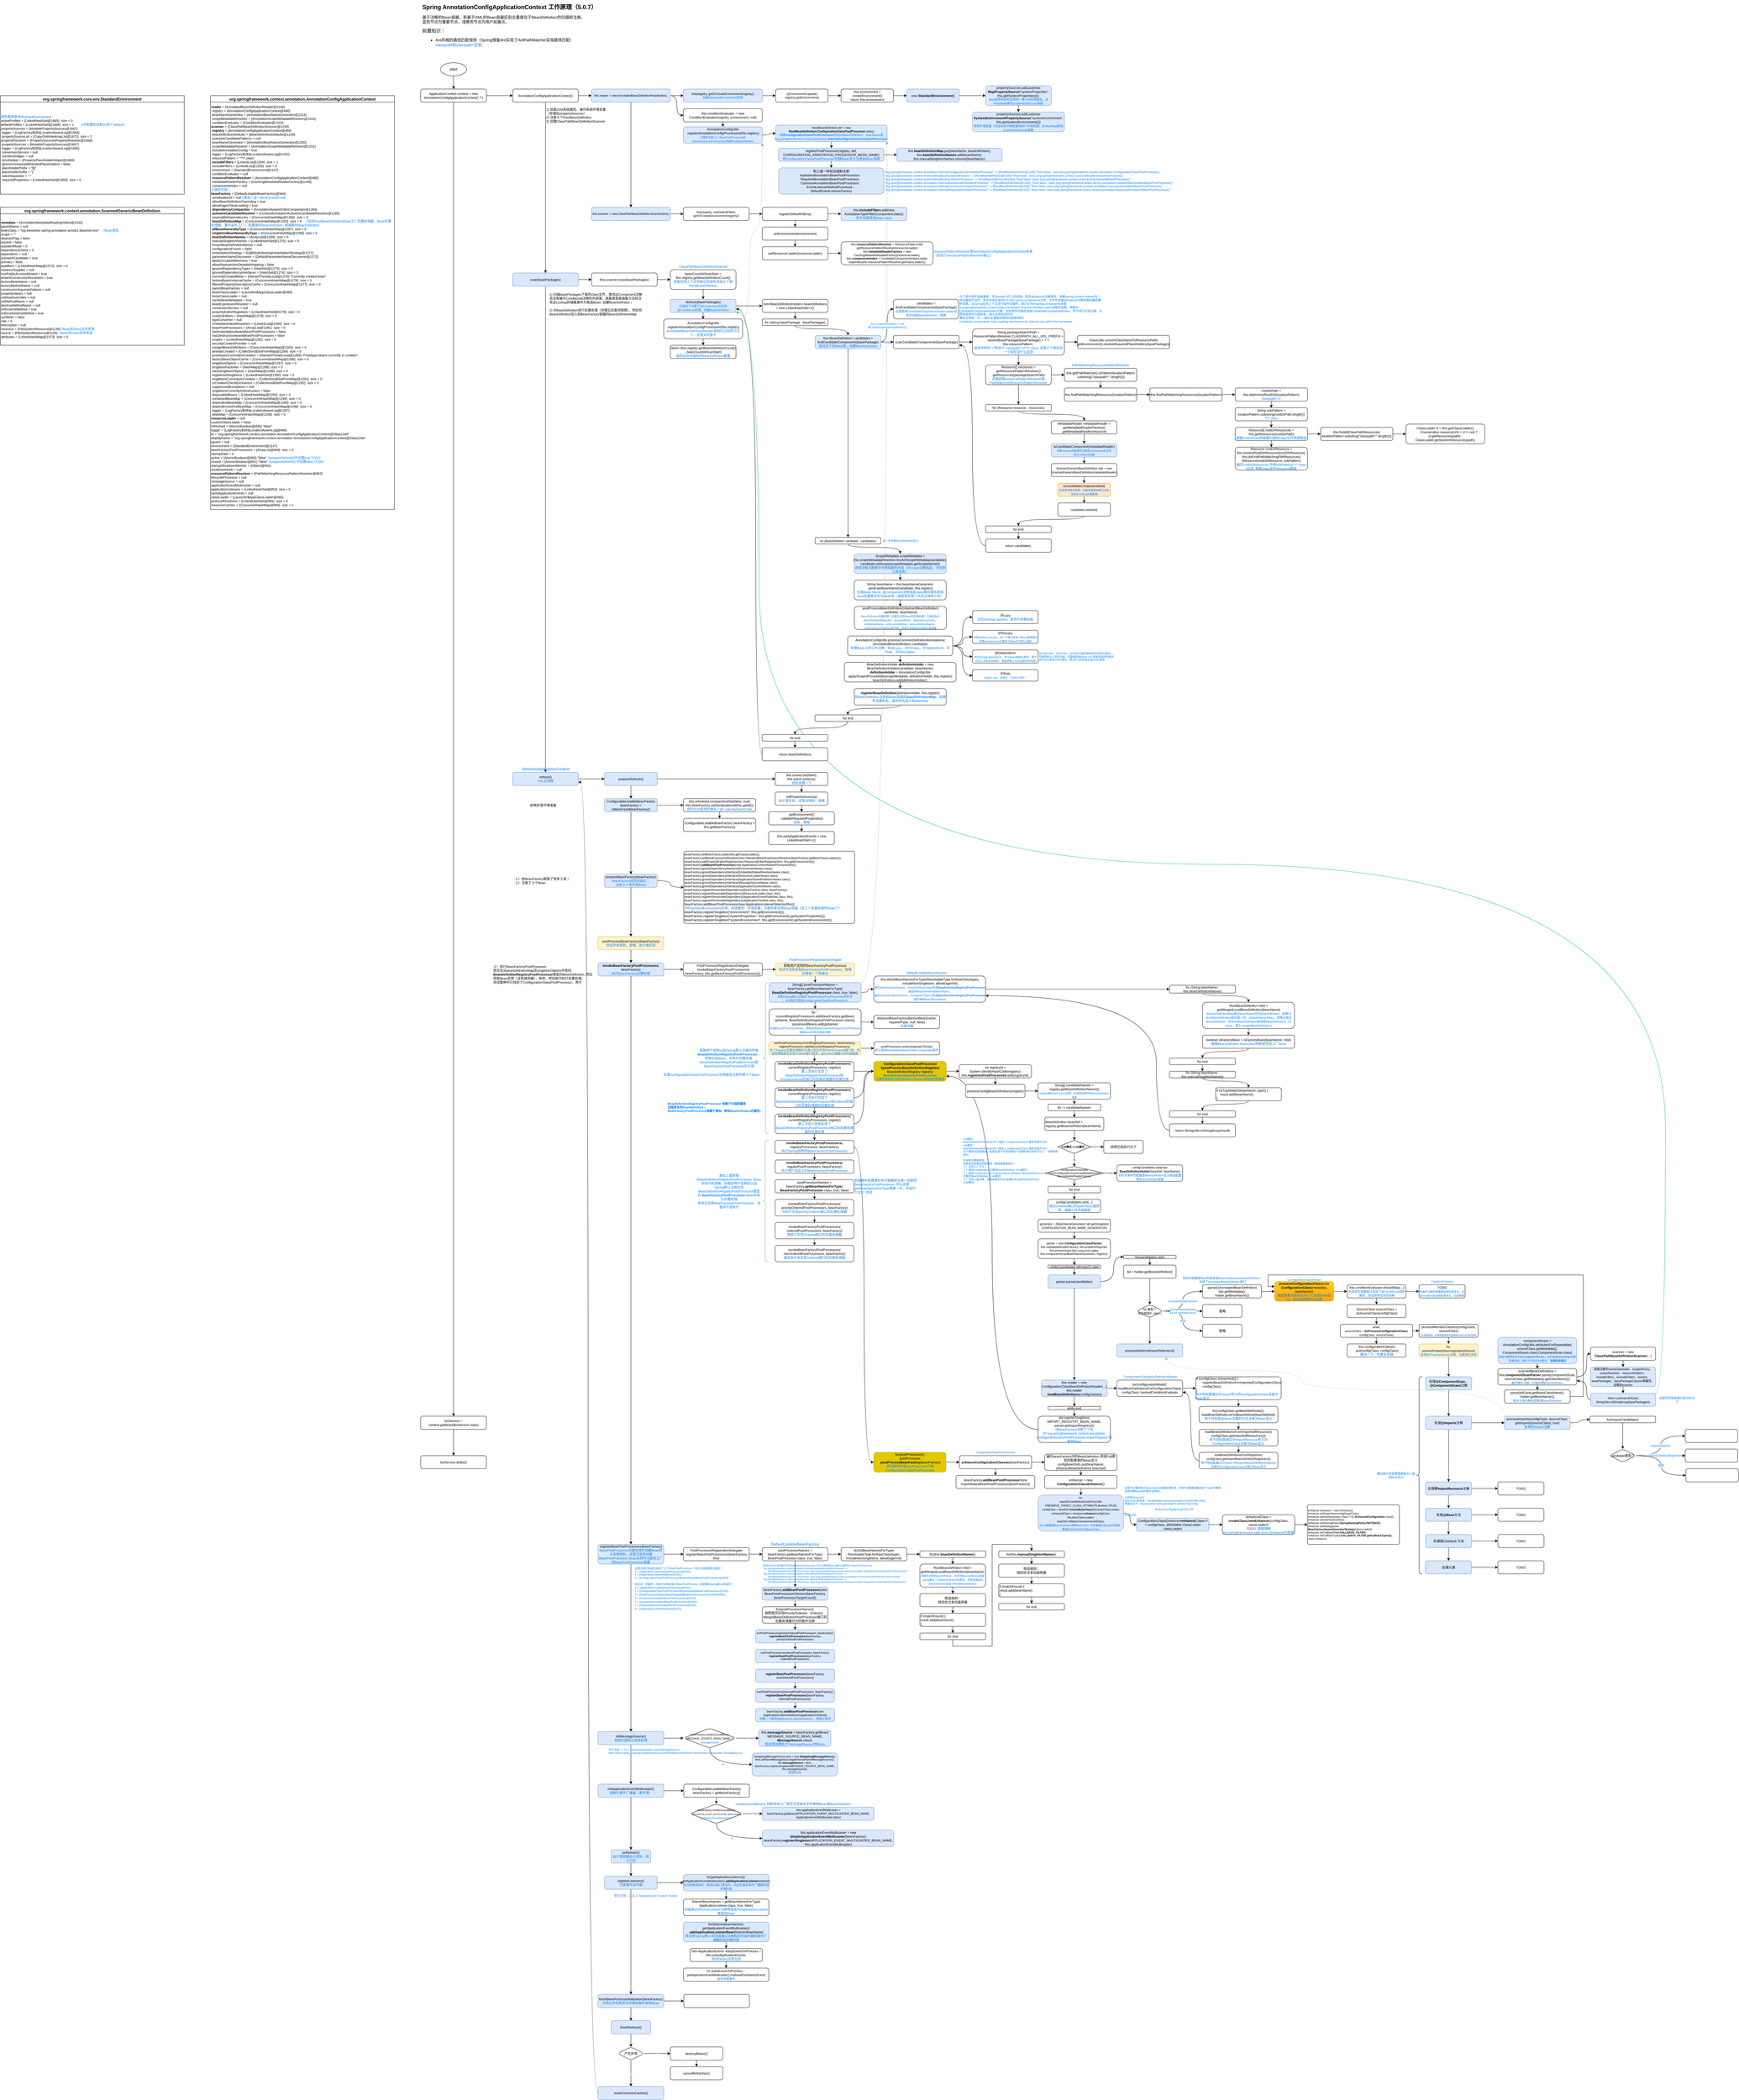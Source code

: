 <mxfile version="16.1.2" type="device"><diagram id="0HNwkS7FgDSCqjm2yuAo" name="AnnotationConfigApplicationContext"><mxGraphModel dx="2752" dy="689" grid="1" gridSize="10" guides="1" tooltips="1" connect="1" arrows="1" fold="1" page="1" pageScale="1" pageWidth="827" pageHeight="1169" math="0" shadow="0"><root><mxCell id="0"/><mxCell id="1" parent="0"/><mxCell id="q_IlW1Jl21nTmUL6hJaz-193" value="" style="edgeStyle=orthogonalEdgeStyle;curved=1;rounded=0;orthogonalLoop=1;jettySize=auto;html=1;fontSize=9;fontColor=#007FFF;strokeColor=#000000;" parent="1" source="8LBShHvxASLETnbLwJq8-55" target="q_IlW1Jl21nTmUL6hJaz-192" edge="1"><mxGeometry relative="1" as="geometry"><Array as="points"><mxPoint x="1390" y="3500"/><mxPoint x="1390" y="4460"/></Array></mxGeometry></mxCell><mxCell id="q_IlW1Jl21nTmUL6hJaz-183" style="edgeStyle=orthogonalEdgeStyle;curved=1;rounded=0;orthogonalLoop=1;jettySize=auto;html=1;exitX=0;exitY=0.5;exitDx=0;exitDy=0;entryX=1;entryY=0.75;entryDx=0;entryDy=0;fontSize=9;fontColor=#007FFF;strokeColor=#000000;" parent="1" source="q_IlW1Jl21nTmUL6hJaz-181" target="8LBShHvxASLETnbLwJq8-51" edge="1"><mxGeometry relative="1" as="geometry"/></mxCell><mxCell id="q_IlW1Jl21nTmUL6hJaz-109" style="edgeStyle=orthogonalEdgeStyle;curved=1;rounded=0;orthogonalLoop=1;jettySize=auto;html=1;exitX=1;exitY=0;exitDx=0;exitDy=0;entryX=1;entryY=1;entryDx=0;entryDy=0;fontSize=9;fontColor=#007FFF;strokeColor=#00CC66;" parent="1" source="q_IlW1Jl21nTmUL6hJaz-61" target="K2lkUtP0yNImSPrxmu6i-61" edge="1"><mxGeometry relative="1" as="geometry"><Array as="points"><mxPoint x="3830" y="4250"/><mxPoint x="3830" y="2640"/><mxPoint x="1070" y="2640"/><mxPoint x="1070" y="960"/></Array></mxGeometry></mxCell><mxCell id="gvBZubv_brZhLsD8OsxQ-37" style="edgeStyle=orthogonalEdgeStyle;curved=1;rounded=0;orthogonalLoop=1;jettySize=auto;html=1;exitX=0;exitY=0.5;exitDx=0;exitDy=0;entryX=1;entryY=0.75;entryDx=0;entryDy=0;fontSize=8;fontColor=#007FFF;" parent="1" source="gvBZubv_brZhLsD8OsxQ-33" target="K2lkUtP0yNImSPrxmu6i-13" edge="1"><mxGeometry relative="1" as="geometry"/></mxCell><mxCell id="8LBShHvxASLETnbLwJq8-44" style="edgeStyle=orthogonalEdgeStyle;curved=1;rounded=0;orthogonalLoop=1;jettySize=auto;html=1;exitX=1;exitY=0;exitDx=0;exitDy=0;entryX=1;entryY=1;entryDx=0;entryDy=0;fontSize=8;fontColor=#007FFF;strokeColor=#82b366;fillColor=#d5e8d4;dashed=1;" parent="1" source="8LBShHvxASLETnbLwJq8-20" target="K2lkUtP0yNImSPrxmu6i-37" edge="1"><mxGeometry relative="1" as="geometry"><Array as="points"><mxPoint x="1460" y="3000"/></Array></mxGeometry></mxCell><mxCell id="K2lkUtP0yNImSPrxmu6i-1" value="&lt;h1 style=&quot;font-size: 18px&quot;&gt;&lt;font style=&quot;font-size: 18px&quot;&gt;Spring AnnotationConfigApplicationContext 工作原理（5.0.7）&lt;/font&gt;&lt;/h1&gt;&lt;div&gt;&lt;font style=&quot;font-size: 12px&quot;&gt;基于注解的Bean容器，和基于XML的Bean容器区别主要是在于BeanDefinition的扫描和注册。&lt;br&gt;蓝色节点为重要节点，浅黄色节点为用户拓展点。&lt;/font&gt;&lt;/div&gt;&lt;p&gt;&lt;font style=&quot;font-size: 14px&quot;&gt;前置知识：&lt;/font&gt;&lt;/p&gt;&lt;ul&gt;&lt;li&gt;Ant风格的路径匹配规则（Spring借鉴Ant实现了AntPathMatcher实现路径匹配）&lt;br&gt;&lt;font color=&quot;#007fff&quot;&gt;classpath和classpath*区别&lt;/font&gt;&lt;br&gt;&lt;/li&gt;&lt;/ul&gt;&lt;p&gt;&lt;/p&gt;" style="text;html=1;strokeColor=none;fillColor=none;spacing=5;spacingTop=-20;whiteSpace=wrap;overflow=hidden;rounded=0;" parent="1" vertex="1"><mxGeometry x="40" y="19" width="760" height="181" as="geometry"/></mxCell><mxCell id="K2lkUtP0yNImSPrxmu6i-2" value="" style="edgeStyle=orthogonalEdgeStyle;rounded=0;orthogonalLoop=1;jettySize=auto;html=1;curved=1;" parent="1" source="K2lkUtP0yNImSPrxmu6i-3" target="K2lkUtP0yNImSPrxmu6i-4" edge="1"><mxGeometry relative="1" as="geometry"/></mxCell><mxCell id="K2lkUtP0yNImSPrxmu6i-3" value="start" style="ellipse;whiteSpace=wrap;html=1;" parent="1" vertex="1"><mxGeometry x="100" y="200" width="80" height="40" as="geometry"/></mxCell><mxCell id="K2lkUtP0yNImSPrxmu6i-6" value="" style="edgeStyle=orthogonalEdgeStyle;rounded=0;orthogonalLoop=1;jettySize=auto;html=1;fontSize=14;" parent="1" source="K2lkUtP0yNImSPrxmu6i-4" target="K2lkUtP0yNImSPrxmu6i-5" edge="1"><mxGeometry relative="1" as="geometry"/></mxCell><mxCell id="K2lkUtP0yNImSPrxmu6i-10" value="" style="edgeStyle=orthogonalEdgeStyle;rounded=0;orthogonalLoop=1;jettySize=auto;html=1;fontSize=14;" parent="1" source="K2lkUtP0yNImSPrxmu6i-4" target="K2lkUtP0yNImSPrxmu6i-9" edge="1"><mxGeometry relative="1" as="geometry"/></mxCell><mxCell id="K2lkUtP0yNImSPrxmu6i-4" value="ApplicationContext context = new AnnotationConfigApplicationContext(&quot;./&quot;)" style="rounded=1;whiteSpace=wrap;html=1;fontSize=10;" parent="1" vertex="1"><mxGeometry x="40" y="280" width="200" height="40" as="geometry"/></mxCell><mxCell id="K2lkUtP0yNImSPrxmu6i-8" value="" style="edgeStyle=orthogonalEdgeStyle;rounded=0;orthogonalLoop=1;jettySize=auto;html=1;fontSize=14;" parent="1" source="K2lkUtP0yNImSPrxmu6i-5" target="K2lkUtP0yNImSPrxmu6i-7" edge="1"><mxGeometry relative="1" as="geometry"/></mxCell><mxCell id="K2lkUtP0yNImSPrxmu6i-5" value="bizService = context.getBean(BizService.class)" style="rounded=1;whiteSpace=wrap;html=1;fontSize=10;" parent="1" vertex="1"><mxGeometry x="40" y="4320" width="200" height="40" as="geometry"/></mxCell><mxCell id="K2lkUtP0yNImSPrxmu6i-7" value="bizService.doBiz()" style="rounded=1;whiteSpace=wrap;html=1;fontSize=10;" parent="1" vertex="1"><mxGeometry x="40" y="4440" width="200" height="40" as="geometry"/></mxCell><mxCell id="K2lkUtP0yNImSPrxmu6i-12" value="" style="edgeStyle=orthogonalEdgeStyle;rounded=0;orthogonalLoop=1;jettySize=auto;html=1;fontSize=14;curved=1;" parent="1" source="K2lkUtP0yNImSPrxmu6i-9" target="K2lkUtP0yNImSPrxmu6i-11" edge="1"><mxGeometry relative="1" as="geometry"/></mxCell><mxCell id="K2lkUtP0yNImSPrxmu6i-16" value="" style="edgeStyle=orthogonalEdgeStyle;rounded=0;orthogonalLoop=1;jettySize=auto;html=1;fontSize=14;curved=1;" parent="1" source="K2lkUtP0yNImSPrxmu6i-9" target="K2lkUtP0yNImSPrxmu6i-15" edge="1"><mxGeometry relative="1" as="geometry"/></mxCell><mxCell id="K2lkUtP0yNImSPrxmu6i-9" value="AnnotationConfigApplicationContext()" style="rounded=1;whiteSpace=wrap;html=1;fontSize=10;" parent="1" vertex="1"><mxGeometry x="320" y="280" width="200" height="40" as="geometry"/></mxCell><mxCell id="K2lkUtP0yNImSPrxmu6i-14" value="" style="edgeStyle=orthogonalEdgeStyle;rounded=0;orthogonalLoop=1;jettySize=auto;html=1;fontSize=14;" parent="1" source="K2lkUtP0yNImSPrxmu6i-11" target="K2lkUtP0yNImSPrxmu6i-13" edge="1"><mxGeometry relative="1" as="geometry"/></mxCell><mxCell id="K2lkUtP0yNImSPrxmu6i-19" value="" style="edgeStyle=orthogonalEdgeStyle;rounded=0;orthogonalLoop=1;jettySize=auto;html=1;fontSize=9;" parent="1" source="K2lkUtP0yNImSPrxmu6i-11" target="K2lkUtP0yNImSPrxmu6i-18" edge="1"><mxGeometry relative="1" as="geometry"/></mxCell><mxCell id="K2lkUtP0yNImSPrxmu6i-11" value="scan(basePackages)" style="rounded=1;whiteSpace=wrap;html=1;fontSize=10;fillColor=#dae8fc;strokeColor=#6c8ebf;" parent="1" vertex="1"><mxGeometry x="320" y="840" width="200" height="40" as="geometry"/></mxCell><mxCell id="gvBZubv_brZhLsD8OsxQ-5" value="" style="edgeStyle=orthogonalEdgeStyle;curved=1;rounded=0;orthogonalLoop=1;jettySize=auto;html=1;fontSize=8;fontColor=#007FFF;" parent="1" source="K2lkUtP0yNImSPrxmu6i-13" target="gvBZubv_brZhLsD8OsxQ-4" edge="1"><mxGeometry relative="1" as="geometry"/></mxCell><mxCell id="K2lkUtP0yNImSPrxmu6i-13" value="&lt;div&gt;&lt;span&gt;refresh()&lt;br&gt;&lt;/span&gt;&lt;font color=&quot;#007fff&quot;&gt;IOC主流程&lt;/font&gt;&lt;/div&gt;" style="rounded=1;whiteSpace=wrap;html=1;fontSize=10;fillColor=#dae8fc;strokeColor=#6c8ebf;" parent="1" vertex="1"><mxGeometry x="320" y="2360" width="200" height="40" as="geometry"/></mxCell><mxCell id="K2lkUtP0yNImSPrxmu6i-24" style="edgeStyle=orthogonalEdgeStyle;rounded=0;orthogonalLoop=1;jettySize=auto;html=1;exitX=0.5;exitY=1;exitDx=0;exitDy=0;fontSize=9;fontColor=#007FFF;" parent="1" source="K2lkUtP0yNImSPrxmu6i-15" target="K2lkUtP0yNImSPrxmu6i-23" edge="1"><mxGeometry relative="1" as="geometry"/></mxCell><mxCell id="K2lkUtP0yNImSPrxmu6i-26" value="" style="edgeStyle=orthogonalEdgeStyle;rounded=0;orthogonalLoop=1;jettySize=auto;html=1;fontSize=9;fontColor=#007FFF;" parent="1" source="K2lkUtP0yNImSPrxmu6i-15" target="K2lkUtP0yNImSPrxmu6i-25" edge="1"><mxGeometry relative="1" as="geometry"/></mxCell><mxCell id="K2lkUtP0yNImSPrxmu6i-34" style="edgeStyle=orthogonalEdgeStyle;curved=1;rounded=0;orthogonalLoop=1;jettySize=auto;html=1;exitX=1;exitY=0.5;exitDx=0;exitDy=0;entryX=0;entryY=0.5;entryDx=0;entryDy=0;fontSize=9;fontColor=#007FFF;" parent="1" source="K2lkUtP0yNImSPrxmu6i-15" target="K2lkUtP0yNImSPrxmu6i-33" edge="1"><mxGeometry relative="1" as="geometry"/></mxCell><mxCell id="K2lkUtP0yNImSPrxmu6i-15" value="&lt;div style=&quot;font-size: 9px&quot;&gt;&lt;font style=&quot;font-size: 9px&quot;&gt;this.reader = new AnnotatedBeanDefinitionReader(this);&lt;/font&gt;&lt;/div&gt;" style="rounded=1;whiteSpace=wrap;html=1;fontSize=10;fillColor=#dae8fc;strokeColor=#6c8ebf;" parent="1" vertex="1"><mxGeometry x="560" y="280" width="240" height="40" as="geometry"/></mxCell><mxCell id="K2lkUtP0yNImSPrxmu6i-60" value="" style="edgeStyle=orthogonalEdgeStyle;curved=1;rounded=0;orthogonalLoop=1;jettySize=auto;html=1;fontSize=9;fontColor=#007FFF;" parent="1" source="K2lkUtP0yNImSPrxmu6i-18" target="K2lkUtP0yNImSPrxmu6i-59" edge="1"><mxGeometry relative="1" as="geometry"/></mxCell><mxCell id="K2lkUtP0yNImSPrxmu6i-18" value="this.scanner.scan(basePackages)" style="rounded=1;whiteSpace=wrap;html=1;fontSize=10;" parent="1" vertex="1"><mxGeometry x="560" y="840" width="200" height="40" as="geometry"/></mxCell><mxCell id="K2lkUtP0yNImSPrxmu6i-20" value="org.springframework.context.annotation.AnnotationConfigApplicationContext" style="swimlane;startSize=20;" parent="1" vertex="1"><mxGeometry x="-600" y="300" width="560" height="1260" as="geometry"/></mxCell><mxCell id="K2lkUtP0yNImSPrxmu6i-21" value="&lt;div&gt;&lt;b&gt;reader&lt;/b&gt; = {AnnotatedBeanDefinitionReader@1146}&amp;nbsp;&lt;/div&gt;&lt;div&gt;&amp;nbsp;registry = {AnnotationConfigApplicationContext@480}&amp;nbsp;&lt;/div&gt;&lt;div&gt;&amp;nbsp;beanNameGenerator = {AnnotationBeanNameGenerator@1313}&amp;nbsp;&lt;/div&gt;&lt;div&gt;&amp;nbsp;scopeMetadataResolver = {AnnotationScopeMetadataResolver@1314}&amp;nbsp;&lt;/div&gt;&lt;div&gt;&amp;nbsp;conditionEvaluator = {ConditionEvaluator@1315}&amp;nbsp;&lt;/div&gt;&lt;div&gt;&lt;b&gt;scanner&lt;/b&gt; = {ClassPathBeanDefinitionScanner@1229}&amp;nbsp;&lt;/div&gt;&lt;div&gt;&amp;nbsp;&lt;b&gt;registry&lt;/b&gt; = {AnnotationConfigApplicationContext@480}&amp;nbsp;&lt;/div&gt;&lt;div&gt;&amp;nbsp;beanDefinitionDefaults = {BeanDefinitionDefaults@1249}&amp;nbsp;&lt;/div&gt;&lt;div&gt;&amp;nbsp;autowireCandidatePatterns = null&lt;/div&gt;&lt;div&gt;&amp;nbsp;beanNameGenerator = {AnnotationBeanNameGenerator@1250}&amp;nbsp;&lt;/div&gt;&lt;div&gt;&amp;nbsp;scopeMetadataResolver = {AnnotationScopeMetadataResolver@1251}&amp;nbsp;&lt;/div&gt;&lt;div&gt;&amp;nbsp;includeAnnotationConfig = true&lt;/div&gt;&lt;div&gt;&amp;nbsp;logger = {LogFactory$Slf4jLocationAwareLog@1252}&amp;nbsp;&lt;/div&gt;&lt;div&gt;&amp;nbsp;resourcePattern = &quot;**/*.class&quot;&lt;/div&gt;&lt;div&gt;&amp;nbsp;&lt;b&gt;includeFilters&lt;/b&gt; = {LinkedList@1254}&amp;nbsp; size = 1&lt;/div&gt;&lt;div&gt;&amp;nbsp;excludeFilters = {LinkedList@1255}&amp;nbsp; size = 0&lt;/div&gt;&lt;div&gt;&amp;nbsp;environment = {StandardEnvironment@1147}&amp;nbsp;&lt;/div&gt;&lt;div&gt;&amp;nbsp;conditionEvaluator = null&lt;/div&gt;&lt;div&gt;&amp;nbsp;&lt;b&gt;resourcePatternResolver&lt;/b&gt; = {AnnotationConfigApplicationContext@480}&amp;nbsp;&lt;/div&gt;&lt;div&gt;&amp;nbsp;metadataReaderFactory = {CachingMetadataReaderFactory@1256}&amp;nbsp;&lt;/div&gt;&lt;div&gt;&amp;nbsp;componentsIndex = null&lt;/div&gt;&lt;div&gt;&lt;font color=&quot;#007fff&quot;&gt;父类的字段：&lt;/font&gt;&lt;/div&gt;&lt;div&gt;&lt;b&gt;beanFactory&lt;/b&gt; = {DefaultListableBeanFactory@944}&amp;nbsp;&lt;/div&gt;&lt;div&gt;&amp;nbsp;serializationId = null&lt;span&gt;&#9;&lt;span&gt;&#9;&lt;/span&gt;&lt;font color=&quot;#007fff&quot;&gt;/&lt;/font&gt;&lt;/span&gt;&lt;font color=&quot;#007fff&quot;&gt;/类名+&quot;@&quot;+identityHashCode&lt;/font&gt;&lt;/div&gt;&lt;div&gt;&amp;nbsp;allowBeanDefinitionOverriding = true&lt;/div&gt;&lt;div&gt;&amp;nbsp;allowEagerClassLoading = true&lt;/div&gt;&lt;div&gt;&amp;nbsp;&lt;b&gt;dependencyComparator&lt;/b&gt; = {AnnotationAwareOrderComparator@1264}&amp;nbsp;&lt;/div&gt;&lt;div&gt;&amp;nbsp;&lt;b&gt;autowireCandidateResolver&lt;/b&gt; = {ContextAnnotationAutowireCandidateResolver@1265}&amp;nbsp;&lt;/div&gt;&lt;div&gt;&amp;nbsp;resolvableDependencies = {ConcurrentHashMap@1266}&amp;nbsp; size = 0&lt;/div&gt;&lt;div&gt;&amp;nbsp;&lt;b&gt;beanDefinitionMap&lt;/b&gt; = {ConcurrentHashMap@1263}&amp;nbsp; size = 6&lt;span style=&quot;white-space: pre&quot;&gt;&#9;&lt;/span&gt;&lt;font color=&quot;#007fff&quot;&gt;//包括RootBeanDefintion(Bean工厂后置处理器，Bean后置处理器、事件监听工厂)，配置类的BeanDefinition, 普通类的BeanDefinition&lt;/font&gt;&lt;/div&gt;&lt;div&gt;&amp;nbsp;&lt;b&gt;allBeanNamesByType&lt;/b&gt; = {ConcurrentHashMap@1267}&amp;nbsp; size = 0&lt;/div&gt;&lt;div&gt;&amp;nbsp;&lt;b&gt;singletonBeanNamesByType&lt;/b&gt; = {ConcurrentHashMap@1268}&amp;nbsp; size = 0&lt;/div&gt;&lt;div&gt;&amp;nbsp;&lt;b&gt;beanDefinitionNames&lt;/b&gt; = {ArrayList@1269}&amp;nbsp; size = 6&lt;/div&gt;&lt;div&gt;&amp;nbsp;manualSingletonNames = {LinkedHashSet@1270}&amp;nbsp; size = 0&lt;/div&gt;&lt;div&gt;&amp;nbsp;frozenBeanDefinitionNames = null&lt;/div&gt;&lt;div&gt;&amp;nbsp;configurationFrozen = false&lt;/div&gt;&lt;div&gt;&amp;nbsp;instantiationStrategy = {CglibSubclassingInstantiationStrategy@1271}&amp;nbsp;&lt;/div&gt;&lt;div&gt;&amp;nbsp;parameterNameDiscoverer = {DefaultParameterNameDiscoverer@1272}&amp;nbsp;&lt;/div&gt;&lt;div&gt;&amp;nbsp;allowCircularReferences = true&lt;/div&gt;&lt;div&gt;&amp;nbsp;allowRawInjectionDespiteWrapping = false&lt;/div&gt;&lt;div&gt;&amp;nbsp;ignoredDependencyTypes = {HashSet@1273}&amp;nbsp; size = 0&lt;/div&gt;&lt;div&gt;&amp;nbsp;ignoredDependencyInterfaces = {HashSet@1274}&amp;nbsp; size = 3&lt;/div&gt;&lt;div&gt;&amp;nbsp;currentlyCreatedBean = {NamedThreadLocal@1275} &quot;Currently created bean&quot;&lt;/div&gt;&lt;div&gt;&amp;nbsp;factoryBeanInstanceCache = {ConcurrentHashMap@1276}&amp;nbsp; size = 0&lt;/div&gt;&lt;div&gt;&amp;nbsp;filteredPropertyDescriptorsCache = {ConcurrentHashMap@1277}&amp;nbsp; size = 0&lt;/div&gt;&lt;div&gt;&amp;nbsp;parentBeanFactory = null&lt;/div&gt;&lt;div&gt;&amp;nbsp;beanClassLoader = {Launcher$AppClassLoader@460}&amp;nbsp;&lt;/div&gt;&lt;div&gt;&amp;nbsp;tempClassLoader = null&lt;/div&gt;&lt;div&gt;&amp;nbsp;cacheBeanMetadata = true&lt;/div&gt;&lt;div&gt;&amp;nbsp;beanExpressionResolver = null&lt;/div&gt;&lt;div&gt;&amp;nbsp;conversionService = null&lt;/div&gt;&lt;div&gt;&amp;nbsp;propertyEditorRegistrars = {LinkedHashSet@1278}&amp;nbsp; size = 0&lt;/div&gt;&lt;div&gt;&amp;nbsp;customEditors = {HashMap@1279}&amp;nbsp; size = 0&lt;/div&gt;&lt;div&gt;&amp;nbsp;typeConverter = null&lt;/div&gt;&lt;div&gt;&amp;nbsp;embeddedValueResolvers = {LinkedList@1280}&amp;nbsp; size = 0&lt;/div&gt;&lt;div&gt;&amp;nbsp;beanPostProcessors = {ArrayList@1281}&amp;nbsp; size = 0&lt;/div&gt;&lt;div&gt;&amp;nbsp;hasInstantiationAwareBeanPostProcessors = false&lt;/div&gt;&lt;div&gt;&amp;nbsp;hasDestructionAwareBeanPostProcessors = false&lt;/div&gt;&lt;div&gt;&amp;nbsp;scopes = {LinkedHashMap@1282}&amp;nbsp; size = 0&lt;/div&gt;&lt;div&gt;&amp;nbsp;securityContextProvider = null&lt;/div&gt;&lt;div&gt;&amp;nbsp;mergedBeanDefinitions = {ConcurrentHashMap@1283}&amp;nbsp; size = 0&lt;/div&gt;&lt;div&gt;&amp;nbsp;alreadyCreated = {Collections$SetFromMap@1284}&amp;nbsp; size = 0&lt;/div&gt;&lt;div&gt;&amp;nbsp;prototypesCurrentlyInCreation = {NamedThreadLocal@1285} &quot;Prototype beans currently in creation&quot;&lt;/div&gt;&lt;div&gt;&amp;nbsp;factoryBeanObjectCache = {ConcurrentHashMap@1286}&amp;nbsp; size = 0&lt;/div&gt;&lt;div&gt;&amp;nbsp;singletonObjects = {ConcurrentHashMap@1287}&amp;nbsp; size = 0&lt;/div&gt;&lt;div&gt;&amp;nbsp;singletonFactories = {HashMap@1288}&amp;nbsp; size = 0&lt;/div&gt;&lt;div&gt;&amp;nbsp;earlySingletonObjects = {HashMap@1289}&amp;nbsp; size = 0&lt;/div&gt;&lt;div&gt;&amp;nbsp;registeredSingletons = {LinkedHashSet@1290}&amp;nbsp; size = 0&lt;/div&gt;&lt;div&gt;&amp;nbsp;singletonsCurrentlyInCreation = {Collections$SetFromMap@1291}&amp;nbsp; size = 0&lt;/div&gt;&lt;div&gt;&amp;nbsp;inCreationCheckExclusions = {Collections$SetFromMap@1292}&amp;nbsp; size = 0&lt;/div&gt;&lt;div&gt;&amp;nbsp;suppressedExceptions = null&lt;/div&gt;&lt;div&gt;&amp;nbsp;singletonsCurrentlyInDestruction = false&lt;/div&gt;&lt;div&gt;&amp;nbsp;disposableBeans = {LinkedHashMap@1293}&amp;nbsp; size = 0&lt;/div&gt;&lt;div&gt;&amp;nbsp;containedBeanMap = {ConcurrentHashMap@1294}&amp;nbsp; size = 0&lt;/div&gt;&lt;div&gt;&amp;nbsp;dependentBeanMap = {ConcurrentHashMap@1295}&amp;nbsp; size = 0&lt;/div&gt;&lt;div&gt;&amp;nbsp;dependenciesForBeanMap = {ConcurrentHashMap@1296}&amp;nbsp; size = 0&lt;/div&gt;&lt;div&gt;&amp;nbsp;logger = {LogFactory$Slf4jLocationAwareLog@1297}&amp;nbsp;&lt;/div&gt;&lt;div&gt;&amp;nbsp;aliasMap = {ConcurrentHashMap@1298}&amp;nbsp; size = 0&lt;/div&gt;&lt;div&gt;&lt;b&gt;resourceLoader&lt;/b&gt; = null&lt;/div&gt;&lt;div&gt;customClassLoader = false&lt;/div&gt;&lt;div&gt;refreshed = {AtomicBoolean@945} &quot;false&quot;&lt;/div&gt;&lt;div&gt;logger = {LogFactory$Slf4jLocationAwareLog@946}&amp;nbsp;&lt;/div&gt;&lt;div&gt;id = &quot;org.springframework.context.annotation.AnnotationConfigApplicationContext@26aa12dd&quot;&lt;/div&gt;&lt;div&gt;displayName = &quot;org.springframework.context.annotation.AnnotationConfigApplicationContext@26aa12dd&quot;&lt;/div&gt;&lt;div&gt;parent = null&lt;/div&gt;&lt;div&gt;environment = {StandardEnvironment@1147}&amp;nbsp;&lt;/div&gt;&lt;div&gt;beanFactoryPostProcessors = {ArrayList@949}&amp;nbsp; size = 0&lt;/div&gt;&lt;div&gt;startupDate = 0&lt;/div&gt;&lt;div&gt;active = {AtomicBoolean@950} &quot;false&quot;&lt;span&gt;&#9;&lt;/span&gt;&lt;font color=&quot;#007fff&quot;&gt;//prepareRefresh()中设置true,TODO&lt;/font&gt;&lt;/div&gt;&lt;div&gt;closed = {AtomicBoolean@951} &quot;false&quot;&lt;span&gt;&#9;&lt;/span&gt;&lt;font color=&quot;#007fff&quot;&gt;//prepareRefresh() 中设置false,TODO&lt;/font&gt;&lt;/div&gt;&lt;div&gt;startupShutdownMonitor = {Object@952}&amp;nbsp;&lt;/div&gt;&lt;div&gt;shutdownHook = null&lt;/div&gt;&lt;div&gt;&lt;b&gt;resourcePatternResolver&lt;/b&gt; = {PathMatchingResourcePatternResolver@953}&amp;nbsp;&lt;/div&gt;&lt;div&gt;lifecycleProcessor = null&lt;/div&gt;&lt;div&gt;messageSource = null&lt;/div&gt;&lt;div&gt;applicationEventMulticaster = null&lt;/div&gt;&lt;div&gt;applicationListeners = {LinkedHashSet@954}&amp;nbsp; size = 0&lt;/div&gt;&lt;div&gt;earlyApplicationEvents = null&lt;/div&gt;&lt;div&gt;classLoader = {Launcher$AppClassLoader@460}&amp;nbsp;&lt;/div&gt;&lt;div&gt;protocolResolvers = {LinkedHashSet@955}&amp;nbsp; size = 0&lt;/div&gt;&lt;div&gt;resourceCaches = {ConcurrentHashMap@956}&amp;nbsp; size = 1&lt;/div&gt;" style="text;html=1;strokeColor=none;fillColor=none;align=left;verticalAlign=middle;whiteSpace=wrap;rounded=0;fontSize=10;" parent="K2lkUtP0yNImSPrxmu6i-20" vertex="1"><mxGeometry y="20" width="560" height="1240" as="geometry"/></mxCell><mxCell id="K2lkUtP0yNImSPrxmu6i-48" value="" style="edgeStyle=orthogonalEdgeStyle;curved=1;rounded=0;orthogonalLoop=1;jettySize=auto;html=1;fontSize=9;fontColor=#007FFF;" parent="1" source="K2lkUtP0yNImSPrxmu6i-23" target="K2lkUtP0yNImSPrxmu6i-47" edge="1"><mxGeometry relative="1" as="geometry"/></mxCell><mxCell id="K2lkUtP0yNImSPrxmu6i-23" value="&lt;div style=&quot;font-size: 9px&quot;&gt;&lt;font style=&quot;font-size: 9px&quot;&gt;this.scanner = new ClassPathBeanDefinitionScanner(this);&lt;/font&gt;&lt;/div&gt;" style="rounded=1;whiteSpace=wrap;html=1;fontSize=10;fillColor=#dae8fc;strokeColor=#6c8ebf;" parent="1" vertex="1"><mxGeometry x="560" y="640" width="240" height="40" as="geometry"/></mxCell><mxCell id="K2lkUtP0yNImSPrxmu6i-28" value="" style="edgeStyle=orthogonalEdgeStyle;rounded=0;orthogonalLoop=1;jettySize=auto;html=1;fontSize=9;fontColor=#007FFF;" parent="1" source="K2lkUtP0yNImSPrxmu6i-25" target="K2lkUtP0yNImSPrxmu6i-27" edge="1"><mxGeometry relative="1" as="geometry"/></mxCell><mxCell id="K2lkUtP0yNImSPrxmu6i-25" value="&lt;div style=&quot;font-size: 9px&quot;&gt;&lt;font style=&quot;font-size: 9px&quot;&gt;this(registry, getOrCreateEnvironment(registry))&lt;br&gt;&lt;font color=&quot;#007fff&quot;&gt;创建StandardEnvironment实例&lt;/font&gt;&lt;/font&gt;&lt;/div&gt;" style="rounded=1;whiteSpace=wrap;html=1;fontSize=10;fillColor=#dae8fc;strokeColor=#6c8ebf;" parent="1" vertex="1"><mxGeometry x="840" y="280" width="240" height="40" as="geometry"/></mxCell><mxCell id="K2lkUtP0yNImSPrxmu6i-30" value="" style="edgeStyle=orthogonalEdgeStyle;curved=1;rounded=0;orthogonalLoop=1;jettySize=auto;html=1;fontSize=9;fontColor=#007FFF;" parent="1" source="K2lkUtP0yNImSPrxmu6i-27" target="K2lkUtP0yNImSPrxmu6i-29" edge="1"><mxGeometry relative="1" as="geometry"/></mxCell><mxCell id="K2lkUtP0yNImSPrxmu6i-27" value="&lt;div style=&quot;font-size: 9px&quot;&gt;&lt;font style=&quot;font-size: 9px&quot;&gt;((EnvironmentCapable) registry).getEnvironment()&lt;/font&gt;&lt;/div&gt;" style="rounded=1;whiteSpace=wrap;html=1;fontSize=10;" parent="1" vertex="1"><mxGeometry x="1120.5" y="280" width="159.5" height="40" as="geometry"/></mxCell><mxCell id="gvBZubv_brZhLsD8OsxQ-50" value="" style="edgeStyle=orthogonalEdgeStyle;curved=1;rounded=0;orthogonalLoop=1;jettySize=auto;html=1;fontSize=12;fontColor=#007FFF;" parent="1" source="K2lkUtP0yNImSPrxmu6i-29" target="gvBZubv_brZhLsD8OsxQ-49" edge="1"><mxGeometry relative="1" as="geometry"/></mxCell><mxCell id="K2lkUtP0yNImSPrxmu6i-29" value="&lt;div&gt;&lt;font&gt;&lt;font size=&quot;1&quot;&gt;this.environment = createEnvironment()&lt;/font&gt;&lt;br&gt;&lt;font size=&quot;1&quot;&gt;return this.environment&lt;/font&gt;&lt;br&gt;&lt;/font&gt;&lt;/div&gt;" style="rounded=1;whiteSpace=wrap;html=1;fontSize=10;" parent="1" vertex="1"><mxGeometry x="1320" y="280" width="159.5" height="40" as="geometry"/></mxCell><mxCell id="K2lkUtP0yNImSPrxmu6i-31" value="org.springframework.context.annotation.ScannedGenericBeanDefinition" style="swimlane;startSize=20;" parent="1" vertex="1"><mxGeometry x="-1240" y="640" width="560" height="420" as="geometry"/></mxCell><mxCell id="K2lkUtP0yNImSPrxmu6i-32" value="&lt;div&gt;&lt;b&gt;metadata&lt;/b&gt; = {AnnotationMetadataReadingVisitor@1432}&amp;nbsp;&lt;/div&gt;&lt;div&gt;parentName = null&lt;/div&gt;&lt;div&gt;beanClass = &quot;top.kwseeker.spring.annotation.anno01.BaseService&quot;&lt;span style=&quot;white-space: pre&quot;&gt;&#9;&lt;/span&gt;&lt;font color=&quot;#007fff&quot;&gt;//bean类名&lt;/font&gt;&lt;/div&gt;&lt;div&gt;scope = &quot;&quot;&lt;/div&gt;&lt;div&gt;abstractFlag = false&lt;/div&gt;&lt;div&gt;lazyInit = false&lt;/div&gt;&lt;div&gt;autowireMode = 0&lt;/div&gt;&lt;div&gt;dependencyCheck = 0&lt;/div&gt;&lt;div&gt;dependsOn = null&lt;/div&gt;&lt;div&gt;autowireCandidate = true&lt;/div&gt;&lt;div&gt;primary = false&lt;/div&gt;&lt;div&gt;qualifiers = {LinkedHashMap@1572}&amp;nbsp; size = 0&lt;/div&gt;&lt;div&gt;instanceSupplier = null&lt;/div&gt;&lt;div&gt;nonPublicAccessAllowed = true&lt;/div&gt;&lt;div&gt;lenientConstructorResolution = true&lt;/div&gt;&lt;div&gt;factoryBeanName = null&lt;/div&gt;&lt;div&gt;factoryMethodName = null&lt;/div&gt;&lt;div&gt;constructorArgumentValues = null&lt;/div&gt;&lt;div&gt;propertyValues = null&lt;/div&gt;&lt;div&gt;methodOverrides = null&lt;/div&gt;&lt;div&gt;initMethodName = null&lt;/div&gt;&lt;div&gt;destroyMethodName = null&lt;/div&gt;&lt;div&gt;enforceInitMethod = true&lt;/div&gt;&lt;div&gt;enforceDestroyMethod = true&lt;/div&gt;&lt;div&gt;synthetic = false&lt;/div&gt;&lt;div&gt;role = 0&lt;/div&gt;&lt;div&gt;description = null&lt;/div&gt;&lt;div&gt;resource = {FileSystemResource@1135}&lt;font color=&quot;#007fff&quot;&gt;&lt;span&gt;&#9;&lt;/span&gt;//bean的class文件资源&lt;/font&gt;&lt;/div&gt;&lt;div&gt;source = {FileSystemResource@1135}&lt;span style=&quot;white-space: pre&quot;&gt;&#9;&lt;/span&gt;&lt;font color=&quot;#007fff&quot;&gt;//bean的class文件资源&lt;/font&gt;&lt;/div&gt;&lt;div&gt;attributes = {LinkedHashMap@1573}&amp;nbsp; size = 0&lt;/div&gt;" style="text;html=1;strokeColor=none;fillColor=none;align=left;verticalAlign=middle;whiteSpace=wrap;rounded=0;fontSize=10;" parent="K2lkUtP0yNImSPrxmu6i-31" vertex="1"><mxGeometry y="20" width="560" height="400" as="geometry"/></mxCell><mxCell id="K2lkUtP0yNImSPrxmu6i-36" value="" style="edgeStyle=orthogonalEdgeStyle;curved=1;rounded=0;orthogonalLoop=1;jettySize=auto;html=1;fontSize=9;fontColor=#007FFF;" parent="1" source="K2lkUtP0yNImSPrxmu6i-33" target="K2lkUtP0yNImSPrxmu6i-35" edge="1"><mxGeometry relative="1" as="geometry"/></mxCell><mxCell id="K2lkUtP0yNImSPrxmu6i-33" value="&lt;div&gt;&lt;font size=&quot;1&quot;&gt;this.conditionEvaluator = new ConditionEvaluator(registry, environment, null)&lt;/font&gt;&lt;br&gt;&lt;/div&gt;" style="rounded=1;whiteSpace=wrap;html=1;fontSize=10;" parent="1" vertex="1"><mxGeometry x="840" y="340" width="240" height="40" as="geometry"/></mxCell><mxCell id="K2lkUtP0yNImSPrxmu6i-38" value="" style="edgeStyle=orthogonalEdgeStyle;curved=1;rounded=0;orthogonalLoop=1;jettySize=auto;html=1;fontSize=9;fontColor=#007FFF;" parent="1" source="K2lkUtP0yNImSPrxmu6i-35" target="K2lkUtP0yNImSPrxmu6i-37" edge="1"><mxGeometry relative="1" as="geometry"/></mxCell><mxCell id="K2lkUtP0yNImSPrxmu6i-35" value="&lt;div&gt;&lt;font size=&quot;1&quot;&gt;AnnotationConfigUtils&lt;br&gt;.registerAnnotationConfigProcessors(this.registry)&lt;br&gt;&lt;/font&gt;&lt;font color=&quot;#007fff&quot; style=&quot;font-size: 8px&quot;&gt;主要是注册(５个BeanPostProcessor和&lt;/font&gt;&lt;/div&gt;&lt;font color=&quot;#007fff&quot;&gt;&lt;span style=&quot;font-size: 8px&quot;&gt;DefaultEventListenerFactory)&lt;/span&gt;&lt;/font&gt;&lt;span style=&quot;font-size: 8px ; color: rgb(0 , 127 , 255)&quot;&gt;的根RootBeanDefinition&lt;/span&gt;&lt;font color=&quot;#007fff&quot;&gt;&lt;span style=&quot;font-size: 8px&quot;&gt;&lt;br&gt;&lt;/span&gt;&lt;/font&gt;" style="rounded=1;whiteSpace=wrap;html=1;fontSize=10;fillColor=#dae8fc;strokeColor=#6c8ebf;" parent="1" vertex="1"><mxGeometry x="840" y="395" width="240" height="50" as="geometry"/></mxCell><mxCell id="K2lkUtP0yNImSPrxmu6i-40" value="" style="edgeStyle=orthogonalEdgeStyle;curved=1;rounded=0;orthogonalLoop=1;jettySize=auto;html=1;fontSize=9;fontColor=#007FFF;" parent="1" source="K2lkUtP0yNImSPrxmu6i-37" target="K2lkUtP0yNImSPrxmu6i-39" edge="1"><mxGeometry relative="1" as="geometry"/></mxCell><mxCell id="K2lkUtP0yNImSPrxmu6i-37" value="&lt;div style=&quot;font-size: 9px&quot;&gt;&lt;font size=&quot;1&quot; style=&quot;font-size: 9px&quot;&gt;RootBeanDefinition def = new &lt;b&gt;RootBeanDefinition&lt;/b&gt;(&lt;b&gt;ConfigurationClassPostProcessor&lt;/b&gt;.class)&lt;br&gt;&lt;/font&gt;&lt;font color=&quot;#007fff&quot; style=&quot;font-size: 9px&quot;&gt;创建&lt;b&gt;ConfigurationClassPostProcessor&lt;/b&gt;的RootBeanDefitnition　beanName是&lt;/font&gt;&lt;/div&gt;&lt;font color=&quot;#007fff&quot; style=&quot;font-size: 9px&quot;&gt;org.springframework.context.annotation.&lt;b&gt;internalConfigurationAnnotationProcessor&lt;/b&gt;&lt;/font&gt;" style="rounded=1;whiteSpace=wrap;html=1;fontSize=10;fillColor=#dae8fc;strokeColor=#6c8ebf;" parent="1" vertex="1"><mxGeometry x="1121" y="390" width="339" height="50" as="geometry"/></mxCell><mxCell id="K2lkUtP0yNImSPrxmu6i-42" value="" style="edgeStyle=orthogonalEdgeStyle;curved=1;rounded=0;orthogonalLoop=1;jettySize=auto;html=1;fontSize=9;fontColor=#007FFF;" parent="1" source="K2lkUtP0yNImSPrxmu6i-39" target="K2lkUtP0yNImSPrxmu6i-41" edge="1"><mxGeometry relative="1" as="geometry"/></mxCell><mxCell id="K2lkUtP0yNImSPrxmu6i-44" value="" style="edgeStyle=orthogonalEdgeStyle;curved=1;rounded=0;orthogonalLoop=1;jettySize=auto;html=1;fontSize=9;fontColor=#007FFF;" parent="1" source="K2lkUtP0yNImSPrxmu6i-39" target="K2lkUtP0yNImSPrxmu6i-43" edge="1"><mxGeometry relative="1" as="geometry"/></mxCell><mxCell id="K2lkUtP0yNImSPrxmu6i-39" value="&lt;font size=&quot;1&quot;&gt;registerPostProcessor(registry, def, CONFIGURATION_ANNOTATION_PROCESSOR_BEAN_NAME)&lt;br&gt;&lt;/font&gt;&lt;font color=&quot;#007fff&quot;&gt;将ConfigurationClassPostProcessor的根Bean定义注册到Bean容器&lt;/font&gt;" style="rounded=1;whiteSpace=wrap;html=1;fontSize=10;fillColor=#dae8fc;strokeColor=#6c8ebf;" parent="1" vertex="1"><mxGeometry x="1130" y="460" width="320" height="40" as="geometry"/></mxCell><mxCell id="K2lkUtP0yNImSPrxmu6i-41" value="&lt;div&gt;&lt;font size=&quot;1&quot;&gt;this.&lt;b&gt;beanDefinitionMap&lt;/b&gt;.put(beanName, beanDefinition);&lt;/font&gt;&lt;/div&gt;&lt;div&gt;&lt;font size=&quot;1&quot;&gt;this.&lt;b&gt;beanDefinitionNames&lt;/b&gt;.add(beanName);&lt;/font&gt;&lt;/div&gt;&lt;div&gt;&lt;font size=&quot;1&quot;&gt;this.manualSingletonNames.remove(beanName);&lt;/font&gt;&lt;/div&gt;" style="rounded=1;whiteSpace=wrap;html=1;fontSize=10;fillColor=#dae8fc;strokeColor=#6c8ebf;" parent="1" vertex="1"><mxGeometry x="1490" y="460" width="320" height="40" as="geometry"/></mxCell><mxCell id="K2lkUtP0yNImSPrxmu6i-43" value="&lt;font size=&quot;1&quot;&gt;和上面一样如法炮制注册&lt;br&gt;&lt;/font&gt;AutowiredAnnotationBeanPostProcessor、RequiredAnnotationBeanPostProcessor、CommonAnnotationBeanPostProcessor、&lt;br&gt;EventListenerMethodProcessor、&lt;br&gt;DefaultEventListenerFactory" style="rounded=1;whiteSpace=wrap;html=1;fontSize=10;fillColor=#dae8fc;strokeColor=#6c8ebf;" parent="1" vertex="1"><mxGeometry x="1130" y="520" width="320" height="80" as="geometry"/></mxCell><mxCell id="K2lkUtP0yNImSPrxmu6i-46" value="&lt;div&gt;&quot;org.springframework.context.annotation.internalConfigurationAnnotationProcessor&quot; -&amp;gt; {RootBeanDefinition@1240} &quot;Root bean: class [org.springframework.context.annotation.ConfigurationClassPostProcessor];&quot;&lt;/div&gt;&lt;div&gt;&quot;org.springframework.context.event.internalEventListenerFactory&quot; -&amp;gt; {RootBeanDefinition@1432} &quot;Root bean: class [org.springframework.context.event.DefaultEventListenerFactory];&quot;&lt;/div&gt;&lt;div&gt;&quot;org.springframework.context.event.internalEventListenerProcessor&quot; -&amp;gt; {RootBeanDefinition@1434} &quot;Root bean: class [org.springframework.context.event.EventListenerMethodProcessor];&quot;&lt;/div&gt;&lt;div&gt;&quot;org.springframework.context.annotation.internalAutowiredAnnotationProcessor&quot; -&amp;gt; {RootBeanDefinition@1343} &quot;Root bean: class [org.springframework.beans.factory.annotation.AutowiredAnnotationBeanPostProcessor];&quot;&lt;/div&gt;&lt;div&gt;&quot;org.springframework.context.annotation.internalCommonAnnotationProcessor&quot; -&amp;gt; {RootBeanDefinition@1436} &quot;Root bean: class [org.springframework.context.annotation.CommonAnnotationBeanPostProcessor];&quot;&lt;/div&gt;&lt;div&gt;&quot;org.springframework.context.annotation.internalRequiredAnnotationProcessor&quot; -&amp;gt; {RootBeanDefinition@1437} &quot;Root bean: class [org.springframework.beans.factory.annotation.RequiredAnnotationBeanPostProcessor];&quot;&lt;/div&gt;" style="text;html=1;align=left;verticalAlign=middle;resizable=0;points=[];autosize=1;strokeColor=none;fillColor=none;fontSize=9;fontColor=#007FFF;" parent="1" vertex="1"><mxGeometry x="1450" y="525" width="890" height="70" as="geometry"/></mxCell><mxCell id="K2lkUtP0yNImSPrxmu6i-50" value="" style="edgeStyle=orthogonalEdgeStyle;curved=1;rounded=0;orthogonalLoop=1;jettySize=auto;html=1;fontSize=9;fontColor=#007FFF;" parent="1" source="K2lkUtP0yNImSPrxmu6i-47" target="K2lkUtP0yNImSPrxmu6i-49" edge="1"><mxGeometry relative="1" as="geometry"/></mxCell><mxCell id="K2lkUtP0yNImSPrxmu6i-47" value="&lt;div style=&quot;font-size: 9px&quot;&gt;&lt;font style=&quot;font-size: 9px&quot;&gt;this(registry, useDefaultFilters, getOrCreateEnvironment(registry))&lt;/font&gt;&lt;/div&gt;" style="rounded=1;whiteSpace=wrap;html=1;fontSize=10;" parent="1" vertex="1"><mxGeometry x="840" y="640" width="200" height="40" as="geometry"/></mxCell><mxCell id="K2lkUtP0yNImSPrxmu6i-52" value="" style="edgeStyle=orthogonalEdgeStyle;curved=1;rounded=0;orthogonalLoop=1;jettySize=auto;html=1;fontSize=9;fontColor=#007FFF;" parent="1" source="K2lkUtP0yNImSPrxmu6i-49" target="K2lkUtP0yNImSPrxmu6i-51" edge="1"><mxGeometry relative="1" as="geometry"/></mxCell><mxCell id="K2lkUtP0yNImSPrxmu6i-54" value="" style="edgeStyle=orthogonalEdgeStyle;curved=1;rounded=0;orthogonalLoop=1;jettySize=auto;html=1;fontSize=9;fontColor=#007FFF;" parent="1" source="K2lkUtP0yNImSPrxmu6i-49" target="K2lkUtP0yNImSPrxmu6i-53" edge="1"><mxGeometry relative="1" as="geometry"/></mxCell><mxCell id="K2lkUtP0yNImSPrxmu6i-49" value="&lt;div&gt;&lt;font&gt;&lt;font size=&quot;1&quot;&gt;registerDefaultFilters()&lt;/font&gt;&lt;br&gt;&lt;/font&gt;&lt;/div&gt;" style="rounded=1;whiteSpace=wrap;html=1;fontSize=10;" parent="1" vertex="1"><mxGeometry x="1080" y="640" width="200" height="40" as="geometry"/></mxCell><mxCell id="K2lkUtP0yNImSPrxmu6i-51" value="&lt;div&gt;&lt;font&gt;&lt;font size=&quot;1&quot;&gt;this.&lt;b&gt;includeFilters&lt;/b&gt;.add(new AnnotationTypeFilter(Component.class))&lt;/font&gt;&lt;br&gt;&lt;/font&gt;&lt;/div&gt;&lt;div&gt;&lt;font&gt;&lt;font size=&quot;1&quot; color=&quot;#007fff&quot;&gt;用于后面筛选Bean class&lt;/font&gt;&lt;/font&gt;&lt;/div&gt;" style="rounded=1;whiteSpace=wrap;html=1;fontSize=10;fillColor=#dae8fc;strokeColor=#6c8ebf;" parent="1" vertex="1"><mxGeometry x="1320" y="640" width="200" height="40" as="geometry"/></mxCell><mxCell id="K2lkUtP0yNImSPrxmu6i-56" value="" style="edgeStyle=orthogonalEdgeStyle;curved=1;rounded=0;orthogonalLoop=1;jettySize=auto;html=1;fontSize=9;fontColor=#007FFF;" parent="1" source="K2lkUtP0yNImSPrxmu6i-53" target="K2lkUtP0yNImSPrxmu6i-55" edge="1"><mxGeometry relative="1" as="geometry"/></mxCell><mxCell id="K2lkUtP0yNImSPrxmu6i-53" value="&lt;div&gt;&lt;font&gt;&lt;font size=&quot;1&quot;&gt;setEnvironment(environment)&lt;/font&gt;&lt;br&gt;&lt;/font&gt;&lt;/div&gt;" style="rounded=1;whiteSpace=wrap;html=1;fontSize=10;" parent="1" vertex="1"><mxGeometry x="1080" y="700" width="200" height="40" as="geometry"/></mxCell><mxCell id="K2lkUtP0yNImSPrxmu6i-58" value="" style="edgeStyle=orthogonalEdgeStyle;curved=1;rounded=0;orthogonalLoop=1;jettySize=auto;html=1;fontSize=9;fontColor=#007FFF;" parent="1" source="K2lkUtP0yNImSPrxmu6i-55" target="K2lkUtP0yNImSPrxmu6i-57" edge="1"><mxGeometry relative="1" as="geometry"/></mxCell><mxCell id="K2lkUtP0yNImSPrxmu6i-55" value="&lt;div&gt;&lt;font&gt;&lt;font size=&quot;1&quot;&gt;setResourceLoader(resourceLoader)&lt;/font&gt;&lt;br&gt;&lt;/font&gt;&lt;/div&gt;" style="rounded=1;whiteSpace=wrap;html=1;fontSize=10;" parent="1" vertex="1"><mxGeometry x="1080" y="760" width="200" height="40" as="geometry"/></mxCell><mxCell id="K2lkUtP0yNImSPrxmu6i-57" value="&lt;div style=&quot;font-size: 9px&quot;&gt;&lt;font style=&quot;font-size: 9px&quot;&gt;&lt;div&gt;this.&lt;b&gt;resourcePatternResolver&lt;/b&gt; = ResourcePatternUtils&lt;br&gt;.getResourcePatternResolver(resourceLoader);&lt;/div&gt;&lt;div&gt;&lt;span&gt;&#9;&#9;&lt;/span&gt;this.&lt;b&gt;metadataReaderFactory&lt;/b&gt; = new CachingMetadataReaderFactory(resourceLoader);&lt;/div&gt;&lt;div&gt;&lt;span&gt;&#9;&#9;&lt;/span&gt;this.&lt;b&gt;componentsIndex&lt;/b&gt; = CandidateComponentsIndexLoader&lt;br&gt;.loadIndex(this.resourcePatternResolver.getClassLoader());&lt;/div&gt;&lt;/font&gt;&lt;/div&gt;" style="rounded=1;whiteSpace=wrap;html=1;fontSize=10;align=center;" parent="1" vertex="1"><mxGeometry x="1320" y="745" width="280" height="70" as="geometry"/></mxCell><mxCell id="K2lkUtP0yNImSPrxmu6i-62" value="" style="edgeStyle=orthogonalEdgeStyle;curved=1;rounded=0;orthogonalLoop=1;jettySize=auto;html=1;fontSize=10;fontColor=#007FFF;" parent="1" source="K2lkUtP0yNImSPrxmu6i-59" target="K2lkUtP0yNImSPrxmu6i-61" edge="1"><mxGeometry relative="1" as="geometry"/></mxCell><mxCell id="K2lkUtP0yNImSPrxmu6i-59" value="beanCountAtScanStart = this.registry.getBeanDefinitionCount()&lt;br&gt;&lt;font style=&quot;font-size: 10px&quot; color=&quot;#007fff&quot;&gt;前面应用上下文初始化阶段有添加６个根RootBeanDefinition&lt;/font&gt;" style="rounded=1;whiteSpace=wrap;html=1;fontSize=10;" parent="1" vertex="1"><mxGeometry x="800" y="830" width="200" height="60" as="geometry"/></mxCell><mxCell id="K2lkUtP0yNImSPrxmu6i-64" value="" style="edgeStyle=orthogonalEdgeStyle;curved=1;rounded=0;orthogonalLoop=1;jettySize=auto;html=1;fontSize=10;fontColor=#007FFF;" parent="1" source="K2lkUtP0yNImSPrxmu6i-61" target="K2lkUtP0yNImSPrxmu6i-63" edge="1"><mxGeometry relative="1" as="geometry"/></mxCell><mxCell id="K2lkUtP0yNImSPrxmu6i-66" value="" style="edgeStyle=orthogonalEdgeStyle;curved=1;rounded=0;orthogonalLoop=1;jettySize=auto;html=1;fontSize=10;fontColor=#007FFF;" parent="1" source="K2lkUtP0yNImSPrxmu6i-61" target="K2lkUtP0yNImSPrxmu6i-65" edge="1"><mxGeometry relative="1" as="geometry"/></mxCell><mxCell id="K2lkUtP0yNImSPrxmu6i-61" value="doScan(basePackages)&lt;br&gt;&lt;font color=&quot;#007fff&quot; style=&quot;font-size: 9px&quot;&gt;扫描包下注解了@Component且没有@Conditional的类，创建BeanDefinition&lt;/font&gt;" style="rounded=1;whiteSpace=wrap;html=1;fontSize=10;fillColor=#dae8fc;strokeColor=#6c8ebf;" parent="1" vertex="1"><mxGeometry x="800" y="920" width="200" height="40" as="geometry"/></mxCell><mxCell id="K2lkUtP0yNImSPrxmu6i-72" value="" style="edgeStyle=orthogonalEdgeStyle;curved=1;rounded=0;orthogonalLoop=1;jettySize=auto;html=1;fontSize=10;fontColor=#007FFF;" parent="1" source="K2lkUtP0yNImSPrxmu6i-63" target="K2lkUtP0yNImSPrxmu6i-71" edge="1"><mxGeometry relative="1" as="geometry"/></mxCell><mxCell id="K2lkUtP0yNImSPrxmu6i-63" value="Set&amp;lt;BeanDefinitionHolder&amp;gt; beanDefinitions = new LinkedHashSet&amp;lt;&amp;gt;()" style="rounded=1;whiteSpace=wrap;html=1;fontSize=10;" parent="1" vertex="1"><mxGeometry x="1080" y="920" width="200" height="40" as="geometry"/></mxCell><mxCell id="K2lkUtP0yNImSPrxmu6i-70" value="" style="edgeStyle=orthogonalEdgeStyle;curved=1;rounded=0;orthogonalLoop=1;jettySize=auto;html=1;fontSize=10;fontColor=#007FFF;" parent="1" source="K2lkUtP0yNImSPrxmu6i-65" target="K2lkUtP0yNImSPrxmu6i-69" edge="1"><mxGeometry relative="1" as="geometry"/></mxCell><mxCell id="gvBZubv_brZhLsD8OsxQ-1" style="edgeStyle=orthogonalEdgeStyle;rounded=0;orthogonalLoop=1;jettySize=auto;html=1;exitX=1;exitY=0;exitDx=0;exitDy=0;entryX=1;entryY=1;entryDx=0;entryDy=0;dashed=1;fillColor=#d5e8d4;strokeColor=#82b366;curved=1;" parent="1" source="K2lkUtP0yNImSPrxmu6i-65" target="K2lkUtP0yNImSPrxmu6i-35" edge="1"><mxGeometry relative="1" as="geometry"><Array as="points"><mxPoint x="1040" y="980"/><mxPoint x="1040" y="710"/><mxPoint x="1080" y="710"/></Array></mxGeometry></mxCell><mxCell id="K2lkUtP0yNImSPrxmu6i-65" value="AnnotationConfigUtils&lt;br&gt;.registerAnnotationConfigProcessors(this.registry)&lt;br&gt;&lt;font color=&quot;#007fff&quot;&gt;AnnotatedBeanDefinitionReader初始化已经执行过了，这里又检查下&lt;/font&gt;" style="rounded=1;whiteSpace=wrap;html=1;fontSize=10;" parent="1" vertex="1"><mxGeometry x="780" y="980" width="240" height="60" as="geometry"/></mxCell><mxCell id="K2lkUtP0yNImSPrxmu6i-69" value="return (this.registry.getBeanDefinitionCount() - beanCountAtScanStart)&lt;br&gt;&lt;font color=&quot;#007fff&quot;&gt;返回实际扫描到的BeanDefinition数量&lt;/font&gt;" style="rounded=1;whiteSpace=wrap;html=1;fontSize=10;" parent="1" vertex="1"><mxGeometry x="800" y="1060" width="200" height="40" as="geometry"/></mxCell><mxCell id="K2lkUtP0yNImSPrxmu6i-74" value="" style="edgeStyle=orthogonalEdgeStyle;curved=1;rounded=0;orthogonalLoop=1;jettySize=auto;html=1;fontSize=10;fontColor=#007FFF;" parent="1" source="K2lkUtP0yNImSPrxmu6i-71" target="K2lkUtP0yNImSPrxmu6i-73" edge="1"><mxGeometry relative="1" as="geometry"><Array as="points"><mxPoint x="1180" y="1010"/><mxPoint x="1341" y="1010"/></Array></mxGeometry></mxCell><mxCell id="K2lkUtP0yNImSPrxmu6i-71" value="for (String basePackage : basePackages)" style="rounded=1;whiteSpace=wrap;html=1;fontSize=10;" parent="1" vertex="1"><mxGeometry x="1080" y="980" width="200" height="20" as="geometry"/></mxCell><mxCell id="K2lkUtP0yNImSPrxmu6i-77" value="else" style="edgeStyle=orthogonalEdgeStyle;curved=1;rounded=0;orthogonalLoop=1;jettySize=auto;html=1;fontSize=10;fontColor=#007FFF;" parent="1" source="K2lkUtP0yNImSPrxmu6i-73" target="K2lkUtP0yNImSPrxmu6i-76" edge="1"><mxGeometry relative="1" as="geometry"/></mxCell><mxCell id="K2lkUtP0yNImSPrxmu6i-125" value="" style="edgeStyle=orthogonalEdgeStyle;curved=1;rounded=0;orthogonalLoop=1;jettySize=auto;html=1;fontSize=8;fontColor=#007FFF;" parent="1" source="K2lkUtP0yNImSPrxmu6i-73" target="K2lkUtP0yNImSPrxmu6i-124" edge="1"><mxGeometry relative="1" as="geometry"/></mxCell><mxCell id="K2lkUtP0yNImSPrxmu6i-73" value="Set&amp;lt;BeanDefinition&amp;gt; candidates = findCandidateComponents(basePackage)&lt;br&gt;&lt;font color=&quot;#007fff&quot;&gt;查找包下的Bean类，创建BeanDefinition&lt;/font&gt;" style="rounded=1;whiteSpace=wrap;html=1;fontSize=10;fillColor=#dae8fc;strokeColor=#6c8ebf;" parent="1" vertex="1"><mxGeometry x="1241" y="1030" width="200" height="40" as="geometry"/></mxCell><mxCell id="K2lkUtP0yNImSPrxmu6i-146" value="" style="edgeStyle=orthogonalEdgeStyle;curved=1;rounded=0;orthogonalLoop=1;jettySize=auto;html=1;fontSize=10;fontColor=#007FFF;" parent="1" source="K2lkUtP0yNImSPrxmu6i-75" target="K2lkUtP0yNImSPrxmu6i-145" edge="1"><mxGeometry relative="1" as="geometry"/></mxCell><mxCell id="K2lkUtP0yNImSPrxmu6i-75" value="for end" style="rounded=1;whiteSpace=wrap;html=1;fontSize=10;" parent="1" vertex="1"><mxGeometry x="1079.5" y="2245" width="200" height="20" as="geometry"/></mxCell><mxCell id="K2lkUtP0yNImSPrxmu6i-79" value="" style="edgeStyle=orthogonalEdgeStyle;curved=1;rounded=0;orthogonalLoop=1;jettySize=auto;html=1;fontSize=10;fontColor=#007FFF;" parent="1" source="K2lkUtP0yNImSPrxmu6i-76" target="K2lkUtP0yNImSPrxmu6i-78" edge="1"><mxGeometry relative="1" as="geometry"/></mxCell><mxCell id="K2lkUtP0yNImSPrxmu6i-76" value="scanCandidateComponents(basePackage)" style="rounded=1;whiteSpace=wrap;html=1;fontSize=10;" parent="1" vertex="1"><mxGeometry x="1479.5" y="1030" width="200" height="40" as="geometry"/></mxCell><mxCell id="K2lkUtP0yNImSPrxmu6i-82" value="" style="edgeStyle=orthogonalEdgeStyle;curved=1;rounded=0;orthogonalLoop=1;jettySize=auto;html=1;fontSize=10;fontColor=#007FFF;entryX=0.5;entryY=0;entryDx=0;entryDy=0;" parent="1" source="K2lkUtP0yNImSPrxmu6i-78" target="K2lkUtP0yNImSPrxmu6i-83" edge="1"><mxGeometry relative="1" as="geometry"><mxPoint x="1860" y="1120" as="targetPoint"/></mxGeometry></mxCell><mxCell id="K2lkUtP0yNImSPrxmu6i-97" value="" style="edgeStyle=orthogonalEdgeStyle;curved=1;rounded=0;orthogonalLoop=1;jettySize=auto;html=1;fontSize=10;fontColor=#007FFF;" parent="1" source="K2lkUtP0yNImSPrxmu6i-78" target="K2lkUtP0yNImSPrxmu6i-96" edge="1"><mxGeometry relative="1" as="geometry"/></mxCell><mxCell id="K2lkUtP0yNImSPrxmu6i-78" value="&lt;div&gt;String packageSearchPath = ResourcePatternResolver.CLASSPATH_ALL_URL_PREFIX +&lt;/div&gt;&lt;div&gt;resolveBasePackage(basePackage) + '/' + this.resourcePattern;&amp;nbsp;&lt;/div&gt;&lt;div&gt;&lt;font color=&quot;#007fff&quot; style=&quot;font-size: 10px&quot;&gt;测试中传的&quot;./&quot;转成&quot;//&quot; classpath*:///**/*.class, 这里三个斜杠和一个斜杠没什么区别&lt;/font&gt;&lt;/div&gt;" style="rounded=1;whiteSpace=wrap;html=1;fontSize=10;" parent="1" vertex="1"><mxGeometry x="1720" y="1010" width="280" height="80" as="geometry"/></mxCell><mxCell id="K2lkUtP0yNImSPrxmu6i-80" value="resourcePatternResolver是AnnotationConfigApplicationContext本身&lt;br&gt;（实现了resourcePatternResolver接口）" style="text;html=1;align=left;verticalAlign=middle;resizable=0;points=[];autosize=1;strokeColor=none;fillColor=none;fontSize=10;fontColor=#007FFF;" parent="1" vertex="1"><mxGeometry x="1600" y="765" width="320" height="30" as="geometry"/></mxCell><mxCell id="K2lkUtP0yNImSPrxmu6i-86" value="" style="edgeStyle=orthogonalEdgeStyle;curved=1;rounded=0;orthogonalLoop=1;jettySize=auto;html=1;fontSize=10;fontColor=#007FFF;" parent="1" source="K2lkUtP0yNImSPrxmu6i-83" target="K2lkUtP0yNImSPrxmu6i-85" edge="1"><mxGeometry relative="1" as="geometry"/></mxCell><mxCell id="K2lkUtP0yNImSPrxmu6i-107" value="" style="edgeStyle=orthogonalEdgeStyle;curved=1;rounded=0;orthogonalLoop=1;jettySize=auto;html=1;fontSize=12;fontColor=#007FFF;" parent="1" source="K2lkUtP0yNImSPrxmu6i-83" target="K2lkUtP0yNImSPrxmu6i-106" edge="1"><mxGeometry relative="1" as="geometry"/></mxCell><mxCell id="K2lkUtP0yNImSPrxmu6i-83" value="Resource[] resources = getResourcePatternResolver()&lt;br&gt;.getResources(packageSearchPath)&lt;br&gt;&lt;font color=&quot;#007fff&quot;&gt;这里获取resourcePatternResolver是 PathMatchingResourcePatternResolver&lt;/font&gt;" style="rounded=1;whiteSpace=wrap;html=1;fontSize=10;" parent="1" vertex="1"><mxGeometry x="1760" y="1120" width="200" height="60" as="geometry"/></mxCell><mxCell id="K2lkUtP0yNImSPrxmu6i-89" value="" style="edgeStyle=orthogonalEdgeStyle;curved=1;rounded=0;orthogonalLoop=1;jettySize=auto;html=1;fontSize=10;fontColor=#007FFF;" parent="1" source="K2lkUtP0yNImSPrxmu6i-85" target="K2lkUtP0yNImSPrxmu6i-88" edge="1"><mxGeometry relative="1" as="geometry"/></mxCell><mxCell id="K2lkUtP0yNImSPrxmu6i-85" value="this.getPathMatcher().isPattern(locationPattern&lt;br&gt;.substring(&quot;classpath*:&quot;.length()))" style="rounded=1;whiteSpace=wrap;html=1;fontSize=10;" parent="1" vertex="1"><mxGeometry x="2000" y="1130" width="220" height="40" as="geometry"/></mxCell><mxCell id="K2lkUtP0yNImSPrxmu6i-87" value="PathMatchingResourcePatternResolver" style="text;html=1;align=center;verticalAlign=middle;resizable=0;points=[];autosize=1;strokeColor=none;fillColor=none;fontSize=10;fontColor=#007FFF;" parent="1" vertex="1"><mxGeometry x="2015" y="1110" width="190" height="20" as="geometry"/></mxCell><mxCell id="K2lkUtP0yNImSPrxmu6i-91" value="" style="edgeStyle=orthogonalEdgeStyle;curved=1;rounded=0;orthogonalLoop=1;jettySize=auto;html=1;fontSize=10;fontColor=#007FFF;" parent="1" source="K2lkUtP0yNImSPrxmu6i-88" target="K2lkUtP0yNImSPrxmu6i-90" edge="1"><mxGeometry relative="1" as="geometry"/></mxCell><mxCell id="K2lkUtP0yNImSPrxmu6i-88" value="this.findPathMatchingResources(locationPattern)" style="rounded=1;whiteSpace=wrap;html=1;fontSize=10;" parent="1" vertex="1"><mxGeometry x="2000" y="1190" width="220" height="40" as="geometry"/></mxCell><mxCell id="K2lkUtP0yNImSPrxmu6i-93" value="" style="edgeStyle=orthogonalEdgeStyle;curved=1;rounded=0;orthogonalLoop=1;jettySize=auto;html=1;fontSize=10;fontColor=#007FFF;" parent="1" source="K2lkUtP0yNImSPrxmu6i-90" target="K2lkUtP0yNImSPrxmu6i-92" edge="1"><mxGeometry relative="1" as="geometry"/></mxCell><mxCell id="K2lkUtP0yNImSPrxmu6i-90" value="this.findPathMatchingResources(locationPattern)" style="rounded=1;whiteSpace=wrap;html=1;fontSize=10;" parent="1" vertex="1"><mxGeometry x="2260" y="1190" width="220" height="40" as="geometry"/></mxCell><mxCell id="K2lkUtP0yNImSPrxmu6i-95" value="" style="edgeStyle=orthogonalEdgeStyle;curved=1;rounded=0;orthogonalLoop=1;jettySize=auto;html=1;fontSize=10;fontColor=#007FFF;" parent="1" source="K2lkUtP0yNImSPrxmu6i-92" target="K2lkUtP0yNImSPrxmu6i-94" edge="1"><mxGeometry relative="1" as="geometry"/></mxCell><mxCell id="K2lkUtP0yNImSPrxmu6i-92" value="rootDirPath = this.determineRootDir(locationPattern)&lt;br&gt;&lt;font color=&quot;#007fff&quot;&gt;classpath*:///&lt;/font&gt;" style="rounded=1;whiteSpace=wrap;html=1;fontSize=10;" parent="1" vertex="1"><mxGeometry x="2520" y="1190" width="220" height="40" as="geometry"/></mxCell><mxCell id="K2lkUtP0yNImSPrxmu6i-99" value="" style="edgeStyle=orthogonalEdgeStyle;curved=1;rounded=0;orthogonalLoop=1;jettySize=auto;html=1;fontSize=10;fontColor=#007FFF;" parent="1" source="K2lkUtP0yNImSPrxmu6i-94" target="K2lkUtP0yNImSPrxmu6i-98" edge="1"><mxGeometry relative="1" as="geometry"/></mxCell><mxCell id="K2lkUtP0yNImSPrxmu6i-94" value="String subPattern = locationPattern.substring(rootDirPath.length())&lt;br&gt;&lt;font color=&quot;#007fff&quot;&gt;**/*.class&lt;/font&gt;" style="rounded=1;whiteSpace=wrap;html=1;fontSize=10;" parent="1" vertex="1"><mxGeometry x="2520" y="1250" width="220" height="40" as="geometry"/></mxCell><mxCell id="K2lkUtP0yNImSPrxmu6i-96" value="ClassUtils.convertClassNameToResourcePath(&lt;br&gt;getEnvironment().resolveRequiredPlaceholders(basePackage))" style="rounded=1;whiteSpace=wrap;html=1;fontSize=10;" parent="1" vertex="1"><mxGeometry x="2040" y="1030" width="280" height="40" as="geometry"/></mxCell><mxCell id="K2lkUtP0yNImSPrxmu6i-101" value="" style="edgeStyle=orthogonalEdgeStyle;curved=1;rounded=0;orthogonalLoop=1;jettySize=auto;html=1;fontSize=10;fontColor=#007FFF;" parent="1" source="K2lkUtP0yNImSPrxmu6i-98" target="K2lkUtP0yNImSPrxmu6i-100" edge="1"><mxGeometry relative="1" as="geometry"/></mxCell><mxCell id="K2lkUtP0yNImSPrxmu6i-105" value="" style="edgeStyle=orthogonalEdgeStyle;curved=1;rounded=0;orthogonalLoop=1;jettySize=auto;html=1;fontSize=12;fontColor=#007FFF;" parent="1" source="K2lkUtP0yNImSPrxmu6i-98" target="K2lkUtP0yNImSPrxmu6i-104" edge="1"><mxGeometry relative="1" as="geometry"/></mxCell><mxCell id="K2lkUtP0yNImSPrxmu6i-98" value="Resource[] rootDirResources = this.getResources(rootDirPath)&lt;br&gt;&lt;font color=&quot;#007fff&quot;&gt;根据rootDirPath获取要扫描的class文件资源路径&lt;/font&gt;" style="rounded=1;whiteSpace=wrap;html=1;fontSize=10;" parent="1" vertex="1"><mxGeometry x="2520" y="1310" width="220" height="40" as="geometry"/></mxCell><mxCell id="K2lkUtP0yNImSPrxmu6i-103" value="" style="edgeStyle=orthogonalEdgeStyle;curved=1;rounded=0;orthogonalLoop=1;jettySize=auto;html=1;fontSize=10;fontColor=#007FFF;" parent="1" source="K2lkUtP0yNImSPrxmu6i-100" target="K2lkUtP0yNImSPrxmu6i-102" edge="1"><mxGeometry relative="1" as="geometry"/></mxCell><mxCell id="K2lkUtP0yNImSPrxmu6i-100" value="this.findAllClassPathResources(&lt;br&gt;locationPattern.substring(&quot;classpath*:&quot;.length()))" style="rounded=1;whiteSpace=wrap;html=1;fontSize=10;" parent="1" vertex="1"><mxGeometry x="2780" y="1310" width="220" height="40" as="geometry"/></mxCell><mxCell id="K2lkUtP0yNImSPrxmu6i-102" value="&lt;div&gt;ClassLoader cl = this.getClassLoader();&lt;/div&gt;&lt;div&gt;&amp;nbsp; &amp;nbsp; &amp;nbsp; &amp;nbsp; Enumeration resourceUrls = cl != null ? cl.getResources(path) : ClassLoader.getSystemResources(path);&lt;/div&gt;" style="rounded=1;whiteSpace=wrap;html=1;fontSize=10;" parent="1" vertex="1"><mxGeometry x="3040" y="1300" width="240" height="60" as="geometry"/></mxCell><mxCell id="K2lkUtP0yNImSPrxmu6i-104" value="Resource rootDirResource = this.resolveRootDirResource(rootDirResource);&lt;br&gt;this.doFindPathMatchingFileResources(&lt;br&gt;(Resource)rootDirResource, subPattern)&lt;br&gt;&lt;font color=&quot;#007fff&quot;&gt;遍历rootDirResources,并按subPattern(**/*.class&lt;br&gt;)过滤, 获取class文件Resource数组&lt;/font&gt;" style="rounded=1;whiteSpace=wrap;html=1;fontSize=10;" parent="1" vertex="1"><mxGeometry x="2520" y="1370" width="220" height="70" as="geometry"/></mxCell><mxCell id="K2lkUtP0yNImSPrxmu6i-109" value="" style="edgeStyle=orthogonalEdgeStyle;curved=1;rounded=0;orthogonalLoop=1;jettySize=auto;html=1;fontSize=12;fontColor=#007FFF;entryX=0.5;entryY=0;entryDx=0;entryDy=0;" parent="1" source="K2lkUtP0yNImSPrxmu6i-106" target="K2lkUtP0yNImSPrxmu6i-108" edge="1"><mxGeometry relative="1" as="geometry"><Array as="points"><mxPoint x="1860" y="1270"/><mxPoint x="2060" y="1270"/></Array></mxGeometry></mxCell><mxCell id="K2lkUtP0yNImSPrxmu6i-106" value="for (Resource resource : resources)" style="rounded=1;whiteSpace=wrap;html=1;fontSize=10;" parent="1" vertex="1"><mxGeometry x="1760" y="1240" width="200" height="20" as="geometry"/></mxCell><mxCell id="K2lkUtP0yNImSPrxmu6i-117" style="edgeStyle=orthogonalEdgeStyle;curved=1;rounded=0;orthogonalLoop=1;jettySize=auto;html=1;exitX=0.5;exitY=1;exitDx=0;exitDy=0;fontSize=9;fontColor=#007FFF;" parent="1" source="K2lkUtP0yNImSPrxmu6i-108" target="K2lkUtP0yNImSPrxmu6i-116" edge="1"><mxGeometry relative="1" as="geometry"/></mxCell><mxCell id="K2lkUtP0yNImSPrxmu6i-108" value="MetadataReader metadataReader = getMetadataReaderFactory()&lt;br&gt;.getMetadataReader(resource)" style="whiteSpace=wrap;html=1;fontSize=10;rounded=1;" parent="1" vertex="1"><mxGeometry x="1960" y="1290" width="200" height="40" as="geometry"/></mxCell><mxCell id="K2lkUtP0yNImSPrxmu6i-115" value="" style="edgeStyle=orthogonalEdgeStyle;curved=1;rounded=0;orthogonalLoop=1;jettySize=auto;html=1;fontSize=9;fontColor=#007FFF;" parent="1" source="K2lkUtP0yNImSPrxmu6i-110" target="K2lkUtP0yNImSPrxmu6i-114" edge="1"><mxGeometry relative="1" as="geometry"/></mxCell><mxCell id="K2lkUtP0yNImSPrxmu6i-110" value="&lt;font style=&quot;font-size: 9px&quot;&gt;ScannedGenericBeanDefinition sbd = new ScannedGenericBeanDefinition(metadataReader)&lt;/font&gt;" style="whiteSpace=wrap;html=1;fontSize=10;rounded=1;" parent="1" vertex="1"><mxGeometry x="1960" y="1420" width="200" height="40" as="geometry"/></mxCell><mxCell id="K2lkUtP0yNImSPrxmu6i-120" value="" style="edgeStyle=orthogonalEdgeStyle;curved=1;rounded=0;orthogonalLoop=1;jettySize=auto;html=1;fontSize=8;fontColor=#007FFF;" parent="1" source="K2lkUtP0yNImSPrxmu6i-114" target="K2lkUtP0yNImSPrxmu6i-119" edge="1"><mxGeometry relative="1" as="geometry"/></mxCell><mxCell id="K2lkUtP0yNImSPrxmu6i-114" value="&lt;font&gt;&lt;font size=&quot;1&quot;&gt;isCandidateComponent(sbd)&lt;/font&gt;&lt;br&gt;&lt;font color=&quot;#007fff&quot; style=&quot;font-size: 8px&quot;&gt;检查是否是外部类、具象类或者抽象方法标注有@Lookup的抽象类&lt;/font&gt;&lt;br&gt;&lt;/font&gt;" style="whiteSpace=wrap;html=1;fontSize=10;rounded=1;fillColor=#ffe6cc;strokeColor=#d79b00;" parent="1" vertex="1"><mxGeometry x="1980" y="1480" width="160" height="40" as="geometry"/></mxCell><mxCell id="K2lkUtP0yNImSPrxmu6i-118" style="edgeStyle=orthogonalEdgeStyle;curved=1;rounded=0;orthogonalLoop=1;jettySize=auto;html=1;exitX=0.5;exitY=1;exitDx=0;exitDy=0;entryX=0.5;entryY=0;entryDx=0;entryDy=0;fontSize=9;fontColor=#007FFF;" parent="1" source="K2lkUtP0yNImSPrxmu6i-116" target="K2lkUtP0yNImSPrxmu6i-110" edge="1"><mxGeometry relative="1" as="geometry"/></mxCell><mxCell id="K2lkUtP0yNImSPrxmu6i-116" value="isCandidateComponent(metadataReader)&lt;br&gt;&lt;font color=&quot;#007fff&quot; style=&quot;font-size: 8px&quot;&gt;读取resouce判断是否注解@Component且没有@Conditional注解&lt;/font&gt;" style="whiteSpace=wrap;html=1;fontSize=10;rounded=1;fillColor=#dae8fc;strokeColor=#6c8ebf;" parent="1" vertex="1"><mxGeometry x="1960" y="1360" width="200" height="40" as="geometry"/></mxCell><mxCell id="K2lkUtP0yNImSPrxmu6i-123" style="edgeStyle=orthogonalEdgeStyle;curved=1;rounded=0;orthogonalLoop=1;jettySize=auto;html=1;exitX=0.5;exitY=1;exitDx=0;exitDy=0;entryX=0.5;entryY=0;entryDx=0;entryDy=0;fontSize=8;fontColor=#007FFF;" parent="1" source="K2lkUtP0yNImSPrxmu6i-119" target="K2lkUtP0yNImSPrxmu6i-122" edge="1"><mxGeometry relative="1" as="geometry"><Array as="points"><mxPoint x="2060" y="1590"/><mxPoint x="1860" y="1590"/></Array></mxGeometry></mxCell><mxCell id="K2lkUtP0yNImSPrxmu6i-119" value="&lt;font style=&quot;font-size: 9px&quot;&gt;candidates.add(sbd)&lt;/font&gt;" style="whiteSpace=wrap;html=1;fontSize=10;rounded=1;" parent="1" vertex="1"><mxGeometry x="1980" y="1540" width="160" height="40" as="geometry"/></mxCell><mxCell id="K2lkUtP0yNImSPrxmu6i-142" style="edgeStyle=orthogonalEdgeStyle;curved=1;rounded=0;orthogonalLoop=1;jettySize=auto;html=1;exitX=0;exitY=0.5;exitDx=0;exitDy=0;entryX=1;entryY=0.75;entryDx=0;entryDy=0;fontSize=10;fontColor=#007FFF;" parent="1" source="K2lkUtP0yNImSPrxmu6i-143" target="K2lkUtP0yNImSPrxmu6i-76" edge="1"><mxGeometry relative="1" as="geometry"/></mxCell><mxCell id="K2lkUtP0yNImSPrxmu6i-144" value="" style="edgeStyle=orthogonalEdgeStyle;curved=1;rounded=0;orthogonalLoop=1;jettySize=auto;html=1;fontSize=10;fontColor=#007FFF;" parent="1" source="K2lkUtP0yNImSPrxmu6i-122" target="K2lkUtP0yNImSPrxmu6i-143" edge="1"><mxGeometry relative="1" as="geometry"/></mxCell><mxCell id="K2lkUtP0yNImSPrxmu6i-122" value="for end" style="rounded=1;whiteSpace=wrap;html=1;fontSize=10;" parent="1" vertex="1"><mxGeometry x="1760" y="1610" width="200" height="20" as="geometry"/></mxCell><mxCell id="K2lkUtP0yNImSPrxmu6i-128" style="edgeStyle=orthogonalEdgeStyle;curved=1;rounded=0;orthogonalLoop=1;jettySize=auto;html=1;exitX=0.5;exitY=1;exitDx=0;exitDy=0;fontSize=8;fontColor=#007FFF;entryX=0.5;entryY=0;entryDx=0;entryDy=0;" parent="1" source="K2lkUtP0yNImSPrxmu6i-124" target="K2lkUtP0yNImSPrxmu6i-127" edge="1"><mxGeometry relative="1" as="geometry"><Array as="points"><mxPoint x="1341" y="1675"/><mxPoint x="1500" y="1675"/></Array></mxGeometry></mxCell><mxCell id="K2lkUtP0yNImSPrxmu6i-124" value="&lt;font style=&quot;font-size: 9px&quot;&gt;for (BeanDefinition candidate : candidates)&lt;/font&gt;" style="rounded=1;whiteSpace=wrap;html=1;fontSize=10;" parent="1" vertex="1"><mxGeometry x="1241" y="1645" width="200" height="20" as="geometry"/></mxCell><mxCell id="K2lkUtP0yNImSPrxmu6i-131" value="" style="edgeStyle=orthogonalEdgeStyle;curved=1;rounded=0;orthogonalLoop=1;jettySize=auto;html=1;fontSize=8;fontColor=#007FFF;" parent="1" source="K2lkUtP0yNImSPrxmu6i-127" target="K2lkUtP0yNImSPrxmu6i-130" edge="1"><mxGeometry relative="1" as="geometry"/></mxCell><mxCell id="K2lkUtP0yNImSPrxmu6i-127" value="ScopeMetadata scopeMetadata = this.scopeMetadataResolver.resolveScopeMetadata(candidate);&lt;br&gt;candidate.setScope(scopeMetadata.getScopeName())&lt;br&gt;&lt;font color=&quot;#007fff&quot;&gt;读取注解元数据中作用域属性的值（＠scope注解指定，为空默认是单例）&lt;/font&gt;" style="rounded=1;whiteSpace=wrap;html=1;fontSize=10;fillColor=#dae8fc;strokeColor=#6c8ebf;" parent="1" vertex="1"><mxGeometry x="1360" y="1695" width="280" height="60" as="geometry"/></mxCell><mxCell id="K2lkUtP0yNImSPrxmu6i-129" value="进一步完善BeanDefinition定义" style="text;html=1;strokeColor=none;fillColor=none;align=center;verticalAlign=middle;whiteSpace=wrap;rounded=0;fontSize=8;fontColor=#007FFF;" parent="1" vertex="1"><mxGeometry x="1441" y="1640" width="119" height="30" as="geometry"/></mxCell><mxCell id="K2lkUtP0yNImSPrxmu6i-134" value="" style="edgeStyle=orthogonalEdgeStyle;curved=1;rounded=0;orthogonalLoop=1;jettySize=auto;html=1;fontSize=10;fontColor=#007FFF;" parent="1" source="K2lkUtP0yNImSPrxmu6i-130" target="K2lkUtP0yNImSPrxmu6i-133" edge="1"><mxGeometry relative="1" as="geometry"/></mxCell><mxCell id="K2lkUtP0yNImSPrxmu6i-130" value="String beanName = this.beanNameGenerator&lt;br&gt;.generateBeanName(candidate, this.registry)&lt;br&gt;&lt;font color=&quot;#007fff&quot;&gt;生成Bean Name, @Component没有指定value就将类名转成Java变量格式作为Bean名（通常是将首个大写之母转小写）&lt;/font&gt;" style="rounded=1;whiteSpace=wrap;html=1;fontSize=10;" parent="1" vertex="1"><mxGeometry x="1360" y="1775" width="280" height="60" as="geometry"/></mxCell><mxCell id="K2lkUtP0yNImSPrxmu6i-132" value="&lt;font style=&quot;font-size: 10px&quot;&gt;ClassPathBeanDefinitionScanner&lt;/font&gt;" style="text;html=1;align=center;verticalAlign=middle;resizable=0;points=[];autosize=1;strokeColor=none;fillColor=none;fontSize=8;fontColor=#007FFF;" parent="1" vertex="1"><mxGeometry x="820" y="810" width="160" height="20" as="geometry"/></mxCell><mxCell id="K2lkUtP0yNImSPrxmu6i-136" value="" style="edgeStyle=orthogonalEdgeStyle;curved=1;rounded=0;orthogonalLoop=1;jettySize=auto;html=1;fontSize=10;fontColor=#007FFF;" parent="1" source="K2lkUtP0yNImSPrxmu6i-133" target="K2lkUtP0yNImSPrxmu6i-135" edge="1"><mxGeometry relative="1" as="geometry"/></mxCell><mxCell id="K2lkUtP0yNImSPrxmu6i-133" value="postProcessBeanDefinition((AbstractBeanDefinition) candidate, beanName)&lt;br&gt;&lt;font color=&quot;#007fff&quot; style=&quot;font-size: 8px&quot;&gt;BeanDefinition后置处理（注意区分和Bean的后置处理）只是初始化BeanDefinition的lazyInit、autowireMode、dependencyCheck、initMethodName、enforceInitMethod、destroyMethodName、enforceDestroyMethod等字段，还是为后面Bean初始化做准备&lt;/font&gt;" style="rounded=1;whiteSpace=wrap;html=1;fontSize=10;" parent="1" vertex="1"><mxGeometry x="1360.5" y="1855" width="280" height="70" as="geometry"/></mxCell><mxCell id="K2lkUtP0yNImSPrxmu6i-138" value="" style="edgeStyle=orthogonalEdgeStyle;curved=1;rounded=0;orthogonalLoop=1;jettySize=auto;html=1;fontSize=10;fontColor=#007FFF;" parent="1" source="K2lkUtP0yNImSPrxmu6i-135" target="K2lkUtP0yNImSPrxmu6i-137" edge="1"><mxGeometry relative="1" as="geometry"/></mxCell><mxCell id="K2lkUtP0yNImSPrxmu6i-158" style="edgeStyle=orthogonalEdgeStyle;curved=1;rounded=0;orthogonalLoop=1;jettySize=auto;html=1;exitX=1;exitY=0.5;exitDx=0;exitDy=0;entryX=0;entryY=0.5;entryDx=0;entryDy=0;fontSize=8;fontColor=#007FFF;" parent="1" source="K2lkUtP0yNImSPrxmu6i-135" target="K2lkUtP0yNImSPrxmu6i-154" edge="1"><mxGeometry relative="1" as="geometry"/></mxCell><mxCell id="K2lkUtP0yNImSPrxmu6i-159" style="edgeStyle=orthogonalEdgeStyle;curved=1;rounded=0;orthogonalLoop=1;jettySize=auto;html=1;exitX=1;exitY=0.5;exitDx=0;exitDy=0;entryX=0;entryY=0.5;entryDx=0;entryDy=0;fontSize=8;fontColor=#007FFF;" parent="1" source="K2lkUtP0yNImSPrxmu6i-135" target="K2lkUtP0yNImSPrxmu6i-156" edge="1"><mxGeometry relative="1" as="geometry"/></mxCell><mxCell id="K2lkUtP0yNImSPrxmu6i-161" style="edgeStyle=orthogonalEdgeStyle;curved=1;rounded=0;orthogonalLoop=1;jettySize=auto;html=1;exitX=1;exitY=0.5;exitDx=0;exitDy=0;entryX=0;entryY=0.5;entryDx=0;entryDy=0;fontSize=8;fontColor=#007FFF;" parent="1" source="K2lkUtP0yNImSPrxmu6i-135" target="K2lkUtP0yNImSPrxmu6i-160" edge="1"><mxGeometry relative="1" as="geometry"/></mxCell><mxCell id="K2lkUtP0yNImSPrxmu6i-162" style="edgeStyle=orthogonalEdgeStyle;curved=1;rounded=0;orthogonalLoop=1;jettySize=auto;html=1;exitX=1;exitY=0.5;exitDx=0;exitDy=0;entryX=0;entryY=0.5;entryDx=0;entryDy=0;fontSize=8;fontColor=#007FFF;" parent="1" source="K2lkUtP0yNImSPrxmu6i-135" target="K2lkUtP0yNImSPrxmu6i-152" edge="1"><mxGeometry relative="1" as="geometry"/></mxCell><mxCell id="K2lkUtP0yNImSPrxmu6i-135" value="AnnotationConfigUtils.processCommonDefinitionAnnotations(&lt;br&gt;(AnnotatedBeanDefinition) candidate)&lt;br&gt;&lt;font color=&quot;#007fff&quot;&gt;处理Bean上的公共注解，如@Lazy、＠Primary、＠DependsOn、＠Role、＠Description&lt;/font&gt;" style="rounded=1;whiteSpace=wrap;html=1;fontSize=10;" parent="1" vertex="1"><mxGeometry x="1340" y="1945" width="320" height="60" as="geometry"/></mxCell><mxCell id="K2lkUtP0yNImSPrxmu6i-149" value="" style="edgeStyle=orthogonalEdgeStyle;curved=1;rounded=0;orthogonalLoop=1;jettySize=auto;html=1;fontSize=10;fontColor=#007FFF;" parent="1" source="K2lkUtP0yNImSPrxmu6i-137" target="K2lkUtP0yNImSPrxmu6i-148" edge="1"><mxGeometry relative="1" as="geometry"/></mxCell><mxCell id="K2lkUtP0yNImSPrxmu6i-137" value="&lt;div&gt;BeanDefinitionHolder &lt;b&gt;definitionHolder&lt;/b&gt; = new BeanDefinitionHolder(candidate, beanName);&lt;/div&gt;&lt;div&gt;&lt;b&gt;definitionHolder&lt;/b&gt; = AnnotationConfigUtils&lt;/div&gt;&lt;div&gt;.applyScopedProxyMode(scopeMetadata, definitionHolder, this.registry);&lt;/div&gt;&lt;div&gt;beanDefinitions.add(definitionHolder);&lt;/div&gt;" style="rounded=1;whiteSpace=wrap;html=1;fontSize=10;" parent="1" vertex="1"><mxGeometry x="1330" y="2025" width="340" height="60" as="geometry"/></mxCell><mxCell id="K2lkUtP0yNImSPrxmu6i-141" style="edgeStyle=orthogonalEdgeStyle;curved=1;rounded=0;orthogonalLoop=1;jettySize=auto;html=1;exitX=0.5;exitY=1;exitDx=0;exitDy=0;fontSize=10;fontColor=#007FFF;" parent="1" source="K2lkUtP0yNImSPrxmu6i-139" target="K2lkUtP0yNImSPrxmu6i-75" edge="1"><mxGeometry relative="1" as="geometry"><Array as="points"><mxPoint x="1340.5" y="2225"/><mxPoint x="1179.5" y="2225"/></Array></mxGeometry></mxCell><mxCell id="K2lkUtP0yNImSPrxmu6i-139" value="for end" style="rounded=1;whiteSpace=wrap;html=1;fontSize=10;" parent="1" vertex="1"><mxGeometry x="1240.5" y="2185" width="200" height="20" as="geometry"/></mxCell><mxCell id="K2lkUtP0yNImSPrxmu6i-143" value="return candidates;" style="rounded=1;whiteSpace=wrap;html=1;fontSize=10;" parent="1" vertex="1"><mxGeometry x="1760" y="1650" width="200" height="40" as="geometry"/></mxCell><mxCell id="K2lkUtP0yNImSPrxmu6i-147" style="edgeStyle=orthogonalEdgeStyle;curved=1;rounded=0;orthogonalLoop=1;jettySize=auto;html=1;exitX=0;exitY=0.5;exitDx=0;exitDy=0;entryX=1;entryY=0.75;entryDx=0;entryDy=0;fontSize=10;fontColor=#007FFF;" parent="1" source="K2lkUtP0yNImSPrxmu6i-145" target="K2lkUtP0yNImSPrxmu6i-61" edge="1"><mxGeometry relative="1" as="geometry"><Array as="points"><mxPoint x="1060" y="2305"/><mxPoint x="1060" y="950"/></Array></mxGeometry></mxCell><mxCell id="K2lkUtP0yNImSPrxmu6i-145" value="return beanDefinitions" style="rounded=1;whiteSpace=wrap;html=1;fontSize=10;" parent="1" vertex="1"><mxGeometry x="1079.5" y="2285" width="200" height="40" as="geometry"/></mxCell><mxCell id="K2lkUtP0yNImSPrxmu6i-150" style="edgeStyle=orthogonalEdgeStyle;curved=1;rounded=0;orthogonalLoop=1;jettySize=auto;html=1;exitX=0.5;exitY=1;exitDx=0;exitDy=0;entryX=0.5;entryY=0;entryDx=0;entryDy=0;fontSize=10;fontColor=#007FFF;" parent="1" source="K2lkUtP0yNImSPrxmu6i-148" target="K2lkUtP0yNImSPrxmu6i-139" edge="1"><mxGeometry relative="1" as="geometry"><Array as="points"><mxPoint x="1500.5" y="2165"/><mxPoint x="1340.5" y="2165"/></Array></mxGeometry></mxCell><mxCell id="K2lkUtP0yNImSPrxmu6i-148" value="&lt;b&gt;registerBeanDefinition&lt;/b&gt;(definitionHolder, this.registry)&lt;br&gt;&lt;font color=&quot;#007fff&quot;&gt;将BeanDefinition注册到Bean容器的&lt;b&gt;beanDefinitionMap&lt;/b&gt;，如果有设置别名，就将别名加入到aliasMap&lt;/font&gt;" style="rounded=1;whiteSpace=wrap;html=1;fontSize=10;" parent="1" vertex="1"><mxGeometry x="1360" y="2105" width="280" height="50" as="geometry"/></mxCell><mxCell id="K2lkUtP0yNImSPrxmu6i-152" value="＠Lazy&lt;br&gt;&lt;font color=&quot;#007fff&quot;&gt;对应boolean lazyInit，是否开启懒加载&lt;/font&gt;" style="rounded=1;whiteSpace=wrap;html=1;fontSize=10;" parent="1" vertex="1"><mxGeometry x="1720" y="1867.5" width="200" height="40" as="geometry"/></mxCell><mxCell id="K2lkUtP0yNImSPrxmu6i-154" value="＠Primary&lt;br&gt;&lt;font color=&quot;#007fff&quot; style=&quot;font-size: 8px&quot;&gt;对应boolean primary，当一个接口有多个Bean使用通过设置primary=true设置某个Bean作为默认选择&lt;/font&gt;" style="rounded=1;whiteSpace=wrap;html=1;fontSize=10;" parent="1" vertex="1"><mxGeometry x="1720" y="1927.5" width="200" height="40" as="geometry"/></mxCell><mxCell id="K2lkUtP0yNImSPrxmu6i-156" value="＠Role&lt;br&gt;&lt;font color=&quot;#007fff&quot; style=&quot;font-size: 8px&quot;&gt;对应int role，没用过，TODO:作用？&lt;/font&gt;" style="rounded=1;whiteSpace=wrap;html=1;fontSize=10;" parent="1" vertex="1"><mxGeometry x="1720" y="2047.5" width="200" height="35" as="geometry"/></mxCell><mxCell id="K2lkUtP0yNImSPrxmu6i-160" value="@DependsOn&lt;br&gt;&lt;font color=&quot;#007fff&quot; style=&quot;font-size: 8px&quot;&gt;对应String[] dependsOn，定义Bean初始化顺序，用于代码上没有先后顺序，但是逻辑上与先后顺序的场景&lt;/font&gt;" style="rounded=1;whiteSpace=wrap;html=1;fontSize=10;" parent="1" vertex="1"><mxGeometry x="1720" y="1987.5" width="200" height="40" as="geometry"/></mxCell><mxCell id="K2lkUtP0yNImSPrxmu6i-163" value="对比@Order、@Priority，@Order只能控制组件的初始化顺序，&lt;br&gt;不能控制注入的优先级。但是能控制Bean List 里面存放的的顺序;&amp;nbsp;&lt;br&gt;@Priority和@Order类似，是JSR 250标准比@Order更高" style="text;html=1;align=left;verticalAlign=middle;resizable=0;points=[];autosize=1;strokeColor=none;fillColor=none;fontSize=8;fontColor=#007FFF;" parent="1" vertex="1"><mxGeometry x="1920" y="1987.5" width="250" height="40" as="geometry"/></mxCell><mxCell id="gvBZubv_brZhLsD8OsxQ-7" value="" style="edgeStyle=orthogonalEdgeStyle;curved=1;rounded=0;orthogonalLoop=1;jettySize=auto;html=1;fontSize=8;fontColor=#007FFF;" parent="1" source="gvBZubv_brZhLsD8OsxQ-4" target="gvBZubv_brZhLsD8OsxQ-6" edge="1"><mxGeometry relative="1" as="geometry"/></mxCell><mxCell id="gvBZubv_brZhLsD8OsxQ-39" value="" style="edgeStyle=orthogonalEdgeStyle;curved=1;rounded=0;orthogonalLoop=1;jettySize=auto;html=1;fontSize=8;fontColor=#007FFF;" parent="1" source="gvBZubv_brZhLsD8OsxQ-4" target="gvBZubv_brZhLsD8OsxQ-38" edge="1"><mxGeometry relative="1" as="geometry"/></mxCell><mxCell id="gvBZubv_brZhLsD8OsxQ-4" value="prepareRefresh()" style="rounded=1;whiteSpace=wrap;html=1;fontSize=10;fillColor=#dae8fc;strokeColor=#6c8ebf;" parent="1" vertex="1"><mxGeometry x="600" y="2360" width="160" height="40" as="geometry"/></mxCell><mxCell id="gvBZubv_brZhLsD8OsxQ-9" value="" style="edgeStyle=orthogonalEdgeStyle;curved=1;rounded=0;orthogonalLoop=1;jettySize=auto;html=1;fontSize=8;fontColor=#007FFF;" parent="1" source="gvBZubv_brZhLsD8OsxQ-6" target="gvBZubv_brZhLsD8OsxQ-8" edge="1"><mxGeometry relative="1" as="geometry"/></mxCell><mxCell id="8LBShHvxASLETnbLwJq8-4" value="" style="edgeStyle=orthogonalEdgeStyle;curved=1;rounded=0;orthogonalLoop=1;jettySize=auto;html=1;fontSize=10;fontColor=#007FFF;strokeColor=#330000;" parent="1" source="gvBZubv_brZhLsD8OsxQ-6" target="8LBShHvxASLETnbLwJq8-3" edge="1"><mxGeometry relative="1" as="geometry"/></mxCell><mxCell id="gvBZubv_brZhLsD8OsxQ-6" value="ConfigurableListableBeanFactory beanFactory = obtainFreshBeanFactory()" style="rounded=1;whiteSpace=wrap;html=1;fontSize=10;fillColor=#dae8fc;strokeColor=#6c8ebf;" parent="1" vertex="1"><mxGeometry x="600" y="2440" width="160" height="40" as="geometry"/></mxCell><mxCell id="gvBZubv_brZhLsD8OsxQ-11" value="" style="edgeStyle=orthogonalEdgeStyle;curved=1;rounded=0;orthogonalLoop=1;jettySize=auto;html=1;fontSize=8;fontColor=#007FFF;" parent="1" source="gvBZubv_brZhLsD8OsxQ-8" target="gvBZubv_brZhLsD8OsxQ-10" edge="1"><mxGeometry relative="1" as="geometry"/></mxCell><mxCell id="8LBShHvxASLETnbLwJq8-8" value="" style="edgeStyle=orthogonalEdgeStyle;curved=1;rounded=0;orthogonalLoop=1;jettySize=auto;html=1;fontSize=10;fontColor=#007FFF;strokeColor=#330000;entryX=0;entryY=0.5;entryDx=0;entryDy=0;" parent="1" source="gvBZubv_brZhLsD8OsxQ-8" target="8LBShHvxASLETnbLwJq8-9" edge="1"><mxGeometry relative="1" as="geometry"><mxPoint x="840" y="2690" as="targetPoint"/></mxGeometry></mxCell><mxCell id="gvBZubv_brZhLsD8OsxQ-8" value="prepareBeanFactory(beanFactory)&lt;br&gt;&lt;font color=&quot;#007fff&quot;&gt;beanFactory成员初始化；&lt;br&gt;注册３个单实例Bean&lt;/font&gt;" style="rounded=1;whiteSpace=wrap;html=1;fontSize=10;fillColor=#dae8fc;strokeColor=#6c8ebf;" parent="1" vertex="1"><mxGeometry x="600" y="2670" width="160" height="40" as="geometry"/></mxCell><mxCell id="gvBZubv_brZhLsD8OsxQ-13" value="" style="edgeStyle=orthogonalEdgeStyle;curved=1;rounded=0;orthogonalLoop=1;jettySize=auto;html=1;fontSize=8;fontColor=#007FFF;" parent="1" source="gvBZubv_brZhLsD8OsxQ-10" target="gvBZubv_brZhLsD8OsxQ-12" edge="1"><mxGeometry relative="1" as="geometry"/></mxCell><mxCell id="gvBZubv_brZhLsD8OsxQ-10" value="postProcessBeanFactory(beanFactory)&lt;br&gt;&lt;font color=&quot;#007fff&quot;&gt;测试中未用到，暂略，由子类实现&lt;/font&gt;" style="rounded=1;whiteSpace=wrap;html=1;fontSize=10;fillColor=#fff2cc;strokeColor=#d6b656;" parent="1" vertex="1"><mxGeometry x="580" y="2860" width="200" height="40" as="geometry"/></mxCell><mxCell id="gvBZubv_brZhLsD8OsxQ-15" value="" style="edgeStyle=orthogonalEdgeStyle;curved=1;rounded=0;orthogonalLoop=1;jettySize=auto;html=1;fontSize=8;fontColor=#007FFF;" parent="1" source="gvBZubv_brZhLsD8OsxQ-12" target="gvBZubv_brZhLsD8OsxQ-14" edge="1"><mxGeometry relative="1" as="geometry"/></mxCell><mxCell id="8LBShHvxASLETnbLwJq8-14" value="" style="edgeStyle=orthogonalEdgeStyle;curved=1;rounded=0;orthogonalLoop=1;jettySize=auto;html=1;fontSize=9;fontColor=#007FFF;strokeColor=#330000;" parent="1" source="gvBZubv_brZhLsD8OsxQ-12" target="8LBShHvxASLETnbLwJq8-13" edge="1"><mxGeometry relative="1" as="geometry"/></mxCell><mxCell id="gvBZubv_brZhLsD8OsxQ-12" value="&lt;b&gt;invokeBeanFactoryPostProcessors&lt;/b&gt;(&lt;br&gt;beanFactory)&lt;br&gt;&lt;font color=&quot;#007fff&quot;&gt;执行BeanFactory后置处理&lt;/font&gt;" style="rounded=1;whiteSpace=wrap;html=1;fontSize=10;fillColor=#dae8fc;strokeColor=#6c8ebf;" parent="1" vertex="1"><mxGeometry x="580" y="2940" width="200" height="40" as="geometry"/></mxCell><mxCell id="gvBZubv_brZhLsD8OsxQ-17" value="" style="edgeStyle=orthogonalEdgeStyle;curved=1;rounded=0;orthogonalLoop=1;jettySize=auto;html=1;fontSize=8;fontColor=#007FFF;" parent="1" source="gvBZubv_brZhLsD8OsxQ-14" target="gvBZubv_brZhLsD8OsxQ-16" edge="1"><mxGeometry relative="1" as="geometry"/></mxCell><mxCell id="C93iktiuMzNYxlLwOgFX-25" value="" style="edgeStyle=orthogonalEdgeStyle;curved=1;rounded=0;orthogonalLoop=1;jettySize=auto;html=1;fontSize=10;fontColor=#007FFF;" parent="1" source="gvBZubv_brZhLsD8OsxQ-14" target="C93iktiuMzNYxlLwOgFX-24" edge="1"><mxGeometry relative="1" as="geometry"/></mxCell><mxCell id="gvBZubv_brZhLsD8OsxQ-14" value="registerBeanPostProcessors(beanFactory)&lt;br&gt;&lt;font color=&quot;#007fff&quot;&gt;BeanPostProcessor后置处理在创建Bean时才会使用到，这里只是是创建BeanPostProcessor Bean实例并注册到工厂的beanPostProcessor容器&lt;/font&gt;" style="rounded=1;whiteSpace=wrap;html=1;fontSize=10;fillColor=#dae8fc;strokeColor=#6c8ebf;" parent="1" vertex="1"><mxGeometry x="580" y="4710" width="200" height="60" as="geometry"/></mxCell><mxCell id="gvBZubv_brZhLsD8OsxQ-19" value="" style="edgeStyle=orthogonalEdgeStyle;curved=1;rounded=0;orthogonalLoop=1;jettySize=auto;html=1;fontSize=8;fontColor=#007FFF;" parent="1" source="gvBZubv_brZhLsD8OsxQ-16" target="gvBZubv_brZhLsD8OsxQ-18" edge="1"><mxGeometry relative="1" as="geometry"/></mxCell><mxCell id="3LwLyZj85QIxDYa8zrth-60" value="" style="edgeStyle=orthogonalEdgeStyle;curved=1;rounded=0;orthogonalLoop=1;jettySize=auto;html=1;fontSize=8;fontColor=#007FFF;" edge="1" parent="1" source="gvBZubv_brZhLsD8OsxQ-16" target="3LwLyZj85QIxDYa8zrth-59"><mxGeometry relative="1" as="geometry"/></mxCell><mxCell id="gvBZubv_brZhLsD8OsxQ-16" value="initMessageSource()&lt;br&gt;&lt;font color=&quot;#007fff&quot;&gt;初始化国际化资源处理&lt;/font&gt;" style="rounded=1;whiteSpace=wrap;html=1;fontSize=10;fillColor=#dae8fc;strokeColor=#6c8ebf;" parent="1" vertex="1"><mxGeometry x="580" y="5280" width="200" height="40" as="geometry"/></mxCell><mxCell id="gvBZubv_brZhLsD8OsxQ-21" value="" style="edgeStyle=orthogonalEdgeStyle;curved=1;rounded=0;orthogonalLoop=1;jettySize=auto;html=1;fontSize=8;fontColor=#007FFF;" parent="1" source="gvBZubv_brZhLsD8OsxQ-18" target="gvBZubv_brZhLsD8OsxQ-20" edge="1"><mxGeometry relative="1" as="geometry"/></mxCell><mxCell id="3LwLyZj85QIxDYa8zrth-66" value="" style="edgeStyle=orthogonalEdgeStyle;curved=1;rounded=0;orthogonalLoop=1;jettySize=auto;html=1;fontSize=8;fontColor=#007FFF;" edge="1" parent="1" source="gvBZubv_brZhLsD8OsxQ-18" target="3LwLyZj85QIxDYa8zrth-65"><mxGeometry relative="1" as="geometry"/></mxCell><mxCell id="gvBZubv_brZhLsD8OsxQ-18" value="initApplicationEventMulticaster()&lt;br&gt;&lt;font color=&quot;#007fff&quot;&gt;初始化事件广播器（事件源）&lt;/font&gt;" style="rounded=1;whiteSpace=wrap;html=1;fontSize=10;fillColor=#dae8fc;strokeColor=#6c8ebf;" parent="1" vertex="1"><mxGeometry x="580" y="5440" width="200" height="40" as="geometry"/></mxCell><mxCell id="gvBZubv_brZhLsD8OsxQ-23" value="" style="edgeStyle=orthogonalEdgeStyle;curved=1;rounded=0;orthogonalLoop=1;jettySize=auto;html=1;fontSize=8;fontColor=#007FFF;" parent="1" source="gvBZubv_brZhLsD8OsxQ-20" target="gvBZubv_brZhLsD8OsxQ-22" edge="1"><mxGeometry relative="1" as="geometry"/></mxCell><mxCell id="gvBZubv_brZhLsD8OsxQ-20" value="onRefresh()&lt;br&gt;&lt;font color=&quot;#007fff&quot;&gt;由子类容器自行定制，默认为空&lt;/font&gt;" style="rounded=1;whiteSpace=wrap;html=1;fontSize=10;fillColor=#dae8fc;strokeColor=#6c8ebf;" parent="1" vertex="1"><mxGeometry x="620" y="5640" width="120" height="40" as="geometry"/></mxCell><mxCell id="gvBZubv_brZhLsD8OsxQ-25" value="" style="edgeStyle=orthogonalEdgeStyle;curved=1;rounded=0;orthogonalLoop=1;jettySize=auto;html=1;fontSize=8;fontColor=#007FFF;" parent="1" source="gvBZubv_brZhLsD8OsxQ-22" target="gvBZubv_brZhLsD8OsxQ-24" edge="1"><mxGeometry relative="1" as="geometry"/></mxCell><mxCell id="3LwLyZj85QIxDYa8zrth-77" value="" style="edgeStyle=orthogonalEdgeStyle;curved=1;rounded=0;orthogonalLoop=1;jettySize=auto;html=1;fontSize=10;fontColor=#007FFF;" edge="1" parent="1" source="gvBZubv_brZhLsD8OsxQ-22" target="3LwLyZj85QIxDYa8zrth-76"><mxGeometry relative="1" as="geometry"/></mxCell><mxCell id="gvBZubv_brZhLsD8OsxQ-22" value="registerListeners()&lt;br&gt;&lt;font color=&quot;#007fff&quot;&gt;注册事件监听器&lt;/font&gt;" style="rounded=1;whiteSpace=wrap;html=1;fontSize=10;fillColor=#dae8fc;strokeColor=#6c8ebf;" parent="1" vertex="1"><mxGeometry x="600" y="5720" width="160" height="40" as="geometry"/></mxCell><mxCell id="gvBZubv_brZhLsD8OsxQ-27" value="" style="edgeStyle=orthogonalEdgeStyle;curved=1;rounded=0;orthogonalLoop=1;jettySize=auto;html=1;fontSize=8;fontColor=#007FFF;" parent="1" source="gvBZubv_brZhLsD8OsxQ-24" target="gvBZubv_brZhLsD8OsxQ-26" edge="1"><mxGeometry relative="1" as="geometry"/></mxCell><mxCell id="3LwLyZj85QIxDYa8zrth-88" value="" style="edgeStyle=orthogonalEdgeStyle;curved=1;rounded=0;orthogonalLoop=1;jettySize=auto;html=1;fontSize=9;fontColor=#007FFF;" edge="1" parent="1" source="gvBZubv_brZhLsD8OsxQ-24" target="3LwLyZj85QIxDYa8zrth-87"><mxGeometry relative="1" as="geometry"/></mxCell><mxCell id="gvBZubv_brZhLsD8OsxQ-24" value="finishBeanFactoryInitialization(beanFactory)&lt;br&gt;&lt;font color=&quot;#007fff&quot;&gt;实例化所有剩余的非懒加载的单例Bean&lt;/font&gt;" style="rounded=1;whiteSpace=wrap;html=1;fontSize=10;fillColor=#dae8fc;strokeColor=#6c8ebf;" parent="1" vertex="1"><mxGeometry x="580" y="6080" width="200" height="40" as="geometry"/></mxCell><mxCell id="gvBZubv_brZhLsD8OsxQ-31" value="" style="edgeStyle=orthogonalEdgeStyle;curved=1;rounded=0;orthogonalLoop=1;jettySize=auto;html=1;fontSize=8;fontColor=#007FFF;" parent="1" source="gvBZubv_brZhLsD8OsxQ-26" target="gvBZubv_brZhLsD8OsxQ-30" edge="1"><mxGeometry relative="1" as="geometry"/></mxCell><mxCell id="gvBZubv_brZhLsD8OsxQ-26" value="finishRefresh()" style="rounded=1;whiteSpace=wrap;html=1;fontSize=10;fillColor=#dae8fc;strokeColor=#6c8ebf;" parent="1" vertex="1"><mxGeometry x="620" y="6160" width="120" height="40" as="geometry"/></mxCell><mxCell id="gvBZubv_brZhLsD8OsxQ-36" value="" style="edgeStyle=orthogonalEdgeStyle;curved=1;rounded=0;orthogonalLoop=1;jettySize=auto;html=1;fontSize=8;fontColor=#007FFF;" parent="1" source="gvBZubv_brZhLsD8OsxQ-28" target="gvBZubv_brZhLsD8OsxQ-35" edge="1"><mxGeometry relative="1" as="geometry"/></mxCell><mxCell id="gvBZubv_brZhLsD8OsxQ-28" value="destroyBeans()" style="rounded=1;whiteSpace=wrap;html=1;fontSize=10;" parent="1" vertex="1"><mxGeometry x="800" y="6240" width="160" height="40" as="geometry"/></mxCell><mxCell id="gvBZubv_brZhLsD8OsxQ-32" value="Y" style="edgeStyle=orthogonalEdgeStyle;curved=1;rounded=0;orthogonalLoop=1;jettySize=auto;html=1;exitX=1;exitY=0.5;exitDx=0;exitDy=0;fontSize=8;fontColor=#007FFF;" parent="1" source="gvBZubv_brZhLsD8OsxQ-30" target="gvBZubv_brZhLsD8OsxQ-28" edge="1"><mxGeometry relative="1" as="geometry"/></mxCell><mxCell id="gvBZubv_brZhLsD8OsxQ-34" value="N" style="edgeStyle=orthogonalEdgeStyle;curved=1;rounded=0;orthogonalLoop=1;jettySize=auto;html=1;exitX=0.5;exitY=1;exitDx=0;exitDy=0;entryX=0.5;entryY=0;entryDx=0;entryDy=0;fontSize=8;fontColor=#007FFF;" parent="1" source="gvBZubv_brZhLsD8OsxQ-30" target="gvBZubv_brZhLsD8OsxQ-33" edge="1"><mxGeometry relative="1" as="geometry"/></mxCell><mxCell id="gvBZubv_brZhLsD8OsxQ-30" value="产生异常" style="rhombus;whiteSpace=wrap;html=1;fontSize=10;rounded=1;" parent="1" vertex="1"><mxGeometry x="640" y="6240" width="80" height="40" as="geometry"/></mxCell><mxCell id="gvBZubv_brZhLsD8OsxQ-33" value="resetCommonCaches()" style="rounded=1;whiteSpace=wrap;html=1;fontSize=10;fillColor=#dae8fc;strokeColor=#6c8ebf;" parent="1" vertex="1"><mxGeometry x="580" y="6360" width="200" height="40" as="geometry"/></mxCell><mxCell id="gvBZubv_brZhLsD8OsxQ-35" value="cancelRefresh(ex)" style="rounded=1;whiteSpace=wrap;html=1;fontSize=10;" parent="1" vertex="1"><mxGeometry x="800" y="6300" width="160" height="40" as="geometry"/></mxCell><mxCell id="gvBZubv_brZhLsD8OsxQ-42" value="" style="edgeStyle=orthogonalEdgeStyle;curved=1;rounded=0;orthogonalLoop=1;jettySize=auto;html=1;fontSize=12;fontColor=#007FFF;" parent="1" source="gvBZubv_brZhLsD8OsxQ-38" target="gvBZubv_brZhLsD8OsxQ-41" edge="1"><mxGeometry relative="1" as="geometry"/></mxCell><mxCell id="gvBZubv_brZhLsD8OsxQ-38" value="&lt;div&gt;this.closed.set(false);&lt;/div&gt;&lt;div&gt;this.active.set(true);&lt;br&gt;&lt;font color=&quot;#007fff&quot;&gt;状态设置一下&lt;/font&gt;&lt;/div&gt;" style="rounded=1;whiteSpace=wrap;html=1;fontSize=10;" parent="1" vertex="1"><mxGeometry x="1119.5" y="2360" width="160" height="40" as="geometry"/></mxCell><mxCell id="gvBZubv_brZhLsD8OsxQ-40" value="&lt;font style=&quot;font-size: 12px&quot;&gt;AbstractApplicationContext&lt;/font&gt;" style="text;html=1;align=center;verticalAlign=middle;resizable=0;points=[];autosize=1;strokeColor=none;fillColor=none;fontSize=8;fontColor=#007FFF;" parent="1" vertex="1"><mxGeometry x="340" y="2340" width="160" height="20" as="geometry"/></mxCell><mxCell id="gvBZubv_brZhLsD8OsxQ-44" value="" style="edgeStyle=orthogonalEdgeStyle;curved=1;rounded=0;orthogonalLoop=1;jettySize=auto;html=1;fontSize=12;fontColor=#007FFF;" parent="1" source="gvBZubv_brZhLsD8OsxQ-41" target="gvBZubv_brZhLsD8OsxQ-43" edge="1"><mxGeometry relative="1" as="geometry"/></mxCell><mxCell id="gvBZubv_brZhLsD8OsxQ-41" value="initPropertySources()&lt;br&gt;&lt;font color=&quot;#007fff&quot;&gt;由子类实现，这里没用到，暂略&lt;/font&gt;" style="rounded=1;whiteSpace=wrap;html=1;fontSize=10;" parent="1" vertex="1"><mxGeometry x="1119.5" y="2420" width="160" height="40" as="geometry"/></mxCell><mxCell id="gvBZubv_brZhLsD8OsxQ-46" value="" style="edgeStyle=orthogonalEdgeStyle;curved=1;rounded=0;orthogonalLoop=1;jettySize=auto;html=1;fontSize=12;fontColor=#007FFF;" parent="1" source="gvBZubv_brZhLsD8OsxQ-43" target="gvBZubv_brZhLsD8OsxQ-45" edge="1"><mxGeometry relative="1" as="geometry"/></mxCell><mxCell id="gvBZubv_brZhLsD8OsxQ-43" value="getEnvironment()&lt;br&gt;.validateRequiredProperties()&lt;br&gt;&lt;font color=&quot;#007fff&quot;&gt;没有，暂略&lt;/font&gt;" style="rounded=1;whiteSpace=wrap;html=1;fontSize=10;" parent="1" vertex="1"><mxGeometry x="1099.5" y="2480" width="200" height="40" as="geometry"/></mxCell><mxCell id="gvBZubv_brZhLsD8OsxQ-45" value="this.earlyApplicationEvents = new LinkedHashSet&amp;lt;&amp;gt;();" style="rounded=1;whiteSpace=wrap;html=1;fontSize=10;" parent="1" vertex="1"><mxGeometry x="1099.5" y="2540" width="200" height="40" as="geometry"/></mxCell><mxCell id="gvBZubv_brZhLsD8OsxQ-47" value="org.springframework.core.env.StandardEnvironment" style="swimlane;startSize=20;" parent="1" vertex="1"><mxGeometry x="-1240" y="300" width="560" height="300" as="geometry"/></mxCell><mxCell id="gvBZubv_brZhLsD8OsxQ-48" value="&lt;div&gt;&lt;font color=&quot;#007fff&quot;&gt;属性都继承自AbstractEnvironment&lt;/font&gt;&lt;/div&gt;&lt;div&gt;activeProfiles = {LinkedHashSet@1665}&amp;nbsp; size = 0&lt;/div&gt;&lt;div&gt;defaultProfiles = {LinkedHashSet@1666}&amp;nbsp; size = 1&lt;span style=&quot;white-space: pre&quot;&gt;&#9;&lt;/span&gt;&lt;font color=&quot;#007fff&quot;&gt;//不配置的话默认有个“default”&lt;/font&gt;&lt;/div&gt;&lt;div&gt;propertySources = {MutablePropertySources@1667}&amp;nbsp;&lt;/div&gt;&lt;div&gt;&amp;nbsp;logger = {LogFactory$Slf4jLocationAwareLog@1664}&amp;nbsp;&lt;/div&gt;&lt;div&gt;&amp;nbsp;propertySourceList = {CopyOnWriteArrayList@1672}&amp;nbsp; size = 2&lt;/div&gt;&lt;div&gt;propertyResolver = {PropertySourcesPropertyResolver@1668}&amp;nbsp;&lt;/div&gt;&lt;div&gt;&amp;nbsp;propertySources = {MutablePropertySources@1667}&amp;nbsp;&lt;/div&gt;&lt;div&gt;&amp;nbsp;logger = {LogFactory$Slf4jLocationAwareLog@1845}&amp;nbsp;&lt;/div&gt;&lt;div&gt;&amp;nbsp;conversionService = null&lt;/div&gt;&lt;div&gt;&amp;nbsp;nonStrictHelper = null&lt;/div&gt;&lt;div&gt;&amp;nbsp;strictHelper = {PropertyPlaceholderHelper@1846}&amp;nbsp;&lt;/div&gt;&lt;div&gt;&amp;nbsp;ignoreUnresolvableNestedPlaceholders = false&lt;/div&gt;&lt;div&gt;&amp;nbsp;placeholderPrefix = &quot;${&quot;&lt;/div&gt;&lt;div&gt;&amp;nbsp;placeholderSuffix = &quot;}&quot;&lt;/div&gt;&lt;div&gt;&amp;nbsp;valueSeparator = &quot;:&quot;&lt;/div&gt;&lt;div&gt;&amp;nbsp;requiredProperties = {LinkedHashSet@1850}&amp;nbsp; size = 0&lt;/div&gt;" style="text;html=1;strokeColor=none;fillColor=none;align=left;verticalAlign=middle;whiteSpace=wrap;rounded=0;fontSize=10;" parent="gvBZubv_brZhLsD8OsxQ-47" vertex="1"><mxGeometry y="20" width="560" height="280" as="geometry"/></mxCell><mxCell id="gvBZubv_brZhLsD8OsxQ-52" value="" style="edgeStyle=orthogonalEdgeStyle;curved=1;rounded=0;orthogonalLoop=1;jettySize=auto;html=1;fontSize=12;fontColor=#007FFF;" parent="1" source="gvBZubv_brZhLsD8OsxQ-49" target="gvBZubv_brZhLsD8OsxQ-51" edge="1"><mxGeometry relative="1" as="geometry"/></mxCell><mxCell id="gvBZubv_brZhLsD8OsxQ-49" value="&lt;div&gt;&lt;font&gt;&lt;font size=&quot;1&quot;&gt;new &lt;b&gt;StandardEnvironment&lt;/b&gt;()&lt;/font&gt;&lt;br&gt;&lt;/font&gt;&lt;/div&gt;" style="rounded=1;whiteSpace=wrap;html=1;fontSize=10;fillColor=#dae8fc;strokeColor=#6c8ebf;" parent="1" vertex="1"><mxGeometry x="1520" y="280" width="159.5" height="40" as="geometry"/></mxCell><mxCell id="gvBZubv_brZhLsD8OsxQ-54" value="" style="edgeStyle=orthogonalEdgeStyle;curved=1;rounded=0;orthogonalLoop=1;jettySize=auto;html=1;fontSize=12;fontColor=#007FFF;" parent="1" source="gvBZubv_brZhLsD8OsxQ-51" target="gvBZubv_brZhLsD8OsxQ-53" edge="1"><mxGeometry relative="1" as="geometry"/></mxCell><mxCell id="gvBZubv_brZhLsD8OsxQ-51" value="&lt;div style=&quot;font-size: 9px&quot;&gt;&lt;font style=&quot;font-size: 9px&quot;&gt;&lt;font size=&quot;1&quot;&gt;propertySources.addLast(new &lt;b&gt;MapPropertySource&lt;/b&gt;(&quot;systemProperties&quot;, this.getSystemProperties()));&lt;br&gt;&lt;/font&gt;&lt;font color=&quot;#007fff&quot; style=&quot;font-size: 9px&quot;&gt;Java程序启动时自带的一堆JVM系统属性，从&lt;/font&gt;&lt;/font&gt;&lt;/div&gt;&lt;font style=&quot;font-size: 9px&quot;&gt;&lt;font color=&quot;#007fff&quot; style=&quot;font-size: 9px&quot;&gt;Hashtable移到&lt;/font&gt;&lt;span style=&quot;color: rgb(0 , 127 , 255)&quot;&gt;propertiesSources容器&lt;/span&gt;&lt;/font&gt;&lt;font color=&quot;#007fff&quot;&gt;&lt;br&gt;&lt;/font&gt;" style="rounded=1;whiteSpace=wrap;html=1;fontSize=10;fillColor=#dae8fc;strokeColor=#6c8ebf;" parent="1" vertex="1"><mxGeometry x="1760" y="270" width="200" height="60" as="geometry"/></mxCell><mxCell id="gvBZubv_brZhLsD8OsxQ-53" value="&lt;div&gt;&lt;font&gt;&lt;font size=&quot;1&quot;&gt;propertySources.addLast(new &lt;b&gt;SystemEnvironmentPropertySource&lt;/b&gt;(&quot;systemEnvironment&quot;, this.getSystemEnvironment()))&lt;br&gt;&lt;/font&gt;&lt;font color=&quot;#007fff&quot; style=&quot;font-size: 9px&quot;&gt;获取环境变量（包括系统环境变量和用户环境变量）从HashMap移到propertiesSources容器&lt;/font&gt;&lt;/font&gt;&lt;/div&gt;" style="rounded=1;whiteSpace=wrap;html=1;fontSize=10;fillColor=#dae8fc;strokeColor=#6c8ebf;" parent="1" vertex="1"><mxGeometry x="1720" y="350" width="280" height="60" as="geometry"/></mxCell><mxCell id="8LBShHvxASLETnbLwJq8-6" value="" style="edgeStyle=orthogonalEdgeStyle;curved=1;rounded=0;orthogonalLoop=1;jettySize=auto;html=1;fontSize=10;fontColor=#007FFF;strokeColor=#330000;" parent="1" source="8LBShHvxASLETnbLwJq8-3" target="8LBShHvxASLETnbLwJq8-5" edge="1"><mxGeometry relative="1" as="geometry"/></mxCell><mxCell id="8LBShHvxASLETnbLwJq8-3" value="this.refreshed.compareAndSet(false, true)&lt;br&gt;this.beanFactory.setSerializationId(this.getId())&lt;br&gt;&lt;font color=&quot;#007fff&quot;&gt;序列化ID是用的类名+&quot;@&quot;+identityHashCode&lt;/font&gt;" style="rounded=1;whiteSpace=wrap;html=1;fontSize=10;" parent="1" vertex="1"><mxGeometry x="840" y="2440" width="220" height="40" as="geometry"/></mxCell><mxCell id="8LBShHvxASLETnbLwJq8-5" value="ConfigurableListableBeanFactory beanFactory = this.getBeanFactory()" style="rounded=1;whiteSpace=wrap;html=1;fontSize=10;" parent="1" vertex="1"><mxGeometry x="840" y="2500" width="220" height="40" as="geometry"/></mxCell><mxCell id="8LBShHvxASLETnbLwJq8-9" value="&lt;div style=&quot;font-size: 9px&quot;&gt;&lt;font style=&quot;font-size: 9px&quot;&gt;beanFactory.setBeanClassLoader(this.getClassLoader());&lt;/font&gt;&lt;/div&gt;&lt;div style=&quot;font-size: 9px&quot;&gt;&lt;font style=&quot;font-size: 9px&quot;&gt;beanFactory.setBeanExpressionResolver(new StandardBeanExpressionResolver(beanFactory.getBeanClassLoader()));&lt;/font&gt;&lt;/div&gt;&lt;div style=&quot;font-size: 9px&quot;&gt;&lt;font style=&quot;font-size: 9px&quot;&gt;beanFactory.addPropertyEditorRegistrar(new ResourceEditorRegistrar(this, this.getEnvironment()));&lt;/font&gt;&lt;/div&gt;&lt;div style=&quot;font-size: 9px&quot;&gt;&lt;font style=&quot;font-size: 9px&quot;&gt;beanFactory.&lt;b&gt;addBeanPostProcessor&lt;/b&gt;(new ApplicationContextAwareProcessor(this));&lt;/font&gt;&lt;/div&gt;&lt;div style=&quot;font-size: 9px&quot;&gt;&lt;font style=&quot;font-size: 9px&quot;&gt;beanFactory.ignoreDependencyInterface(EnvironmentAware.class);&lt;/font&gt;&lt;/div&gt;&lt;div style=&quot;font-size: 9px&quot;&gt;&lt;font style=&quot;font-size: 9px&quot;&gt;beanFactory.ignoreDependencyInterface(EmbeddedValueResolverAware.class);&lt;/font&gt;&lt;/div&gt;&lt;div style=&quot;font-size: 9px&quot;&gt;&lt;font style=&quot;font-size: 9px&quot;&gt;beanFactory.ignoreDependencyInterface(ResourceLoaderAware.class);&lt;/font&gt;&lt;/div&gt;&lt;div style=&quot;font-size: 9px&quot;&gt;&lt;font style=&quot;font-size: 9px&quot;&gt;beanFactory.ignoreDependencyInterface(ApplicationEventPublisherAware.class);&lt;/font&gt;&lt;/div&gt;&lt;div style=&quot;font-size: 9px&quot;&gt;&lt;font style=&quot;font-size: 9px&quot;&gt;beanFactory.ignoreDependencyInterface(MessageSourceAware.class);&lt;/font&gt;&lt;/div&gt;&lt;div style=&quot;font-size: 9px&quot;&gt;&lt;font style=&quot;font-size: 9px&quot;&gt;beanFactory.ignoreDependencyInterface(ApplicationContextAware.class);&lt;/font&gt;&lt;/div&gt;&lt;div style=&quot;font-size: 9px&quot;&gt;&lt;font style=&quot;font-size: 9px&quot;&gt;beanFactory.registerResolvableDependency(BeanFactory.class, beanFactory);&lt;/font&gt;&lt;/div&gt;&lt;div style=&quot;font-size: 9px&quot;&gt;&lt;font style=&quot;font-size: 9px&quot;&gt;beanFactory.registerResolvableDependency(ResourceLoader.class, this);&lt;/font&gt;&lt;/div&gt;&lt;div style=&quot;font-size: 9px&quot;&gt;&lt;font style=&quot;font-size: 9px&quot;&gt;beanFactory.registerResolvableDependency(ApplicationEventPublisher.class, this);&lt;/font&gt;&lt;/div&gt;&lt;div style=&quot;font-size: 9px&quot;&gt;&lt;font style=&quot;font-size: 9px&quot;&gt;beanFactory.registerResolvableDependency(ApplicationContext.class, this);&lt;/font&gt;&lt;/div&gt;&lt;div&gt;&lt;font&gt;&lt;font size=&quot;1&quot;&gt;beanFactory.addBeanPostProcessor(new ApplicationListenerDetector(this));&lt;/font&gt;&lt;/font&gt;&lt;/div&gt;&lt;div&gt;&lt;font&gt;&lt;font size=&quot;1&quot;&gt;&lt;font color=&quot;#007fff&quot;&gt;//将StandardEnvironment实例、系统属性、环境变量，注册到单实例Bean容器（这三个是最初始的Bean了）&lt;/font&gt;&lt;br&gt;beanFactory.registerSingleton(&quot;environment&quot;, this.getEnvironment());&lt;br&gt;&lt;/font&gt;beanFactory.registerSingleton(&quot;systemProperties&quot;, this.getEnvironment().getSystemProperties());&lt;br&gt;beanFactory.registerSingleton(&quot;systemEnvironment&quot;, this.getEnvironment().getSystemEnvironment());&lt;br&gt;&lt;/font&gt;&lt;/div&gt;" style="rounded=1;whiteSpace=wrap;html=1;fontSize=10;align=left;arcSize=3;" parent="1" vertex="1"><mxGeometry x="841" y="2600" width="520" height="220" as="geometry"/></mxCell><mxCell id="8LBShHvxASLETnbLwJq8-16" value="" style="edgeStyle=orthogonalEdgeStyle;curved=1;rounded=0;orthogonalLoop=1;jettySize=auto;html=1;fontSize=9;fontColor=#007FFF;strokeColor=#330000;" parent="1" source="8LBShHvxASLETnbLwJq8-13" target="8LBShHvxASLETnbLwJq8-15" edge="1"><mxGeometry relative="1" as="geometry"/></mxCell><mxCell id="8LBShHvxASLETnbLwJq8-13" value="PostProcessorRegistrationDelegate&lt;br&gt;.invokeBeanFactoryPostProcessors(&lt;br&gt;beanFactory, this.getBeanFactoryPostProcessors())&lt;br&gt;" style="rounded=1;whiteSpace=wrap;html=1;fontSize=10;" parent="1" vertex="1"><mxGeometry x="840" y="2940" width="240" height="40" as="geometry"/></mxCell><mxCell id="8LBShHvxASLETnbLwJq8-21" value="" style="edgeStyle=orthogonalEdgeStyle;curved=1;rounded=0;orthogonalLoop=1;jettySize=auto;html=1;fontSize=10;fontColor=#007FFF;strokeColor=#330000;" parent="1" source="8LBShHvxASLETnbLwJq8-15" target="8LBShHvxASLETnbLwJq8-20" edge="1"><mxGeometry relative="1" as="geometry"/></mxCell><mxCell id="8LBShHvxASLETnbLwJq8-15" value="获取用户定制的BeanFactoryPostProcessor&lt;br&gt;&lt;font color=&quot;#007fff&quot;&gt;测试中没有定制BeanFactoryPostProcessor，暂略&lt;br&gt;这里是一个拓展点&lt;br&gt;&lt;/font&gt;" style="rounded=1;whiteSpace=wrap;html=1;fontSize=10;fillColor=#fff2cc;strokeColor=#d6b656;" parent="1" vertex="1"><mxGeometry x="1121" y="2940" width="240" height="40" as="geometry"/></mxCell><mxCell id="8LBShHvxASLETnbLwJq8-17" value="&lt;font style=&quot;font-size: 10px&quot;&gt;PostProcessorRegistrationDelegate&lt;/font&gt;" style="text;html=1;align=center;verticalAlign=middle;resizable=0;points=[];autosize=1;strokeColor=none;fillColor=none;fontSize=9;fontColor=#007FFF;" parent="1" vertex="1"><mxGeometry x="1151" y="2920" width="180" height="20" as="geometry"/></mxCell><mxCell id="8LBShHvxASLETnbLwJq8-23" value="" style="edgeStyle=orthogonalEdgeStyle;curved=1;rounded=0;orthogonalLoop=1;jettySize=auto;html=1;fontSize=10;fontColor=#007FFF;strokeColor=#330000;" parent="1" source="8LBShHvxASLETnbLwJq8-20" target="8LBShHvxASLETnbLwJq8-22" edge="1"><mxGeometry relative="1" as="geometry"/></mxCell><mxCell id="8LBShHvxASLETnbLwJq8-46" value="" style="edgeStyle=orthogonalEdgeStyle;curved=1;rounded=0;orthogonalLoop=1;jettySize=auto;html=1;fontSize=8;fontColor=#007FFF;strokeColor=#330000;" parent="1" source="8LBShHvxASLETnbLwJq8-20" target="8LBShHvxASLETnbLwJq8-45" edge="1"><mxGeometry relative="1" as="geometry"/></mxCell><mxCell id="8LBShHvxASLETnbLwJq8-20" value="&lt;div&gt;String[] postProcessorNames = beanFactory.getBeanNamesForType(&lt;/div&gt;&lt;div&gt;&lt;b&gt;BeanDefinitionRegistryPostProcessor&lt;/b&gt;.class, true, false);&lt;br&gt;&lt;font color=&quot;#007fff&quot; style=&quot;font-size: 9px&quot;&gt;获取Spring默认注册的 BeanFactoryPostProcessor的名字&lt;/font&gt;&lt;/div&gt;&lt;div&gt;&lt;font color=&quot;#007fff&quot; style=&quot;font-size: 9px&quot;&gt;，此测试只找到ConfigurationClassPostProcessor&lt;/font&gt;&lt;/div&gt;" style="rounded=1;whiteSpace=wrap;html=1;fontSize=10;fillColor=#dae8fc;strokeColor=#6c8ebf;" parent="1" vertex="1"><mxGeometry x="1101" y="3000.01" width="280" height="59.99" as="geometry"/></mxCell><mxCell id="8LBShHvxASLETnbLwJq8-26" value="" style="edgeStyle=orthogonalEdgeStyle;curved=1;rounded=0;orthogonalLoop=1;jettySize=auto;html=1;fontSize=10;fontColor=#007FFF;strokeColor=#330000;" parent="1" source="8LBShHvxASLETnbLwJq8-22" target="8LBShHvxASLETnbLwJq8-25" edge="1"><mxGeometry relative="1" as="geometry"/></mxCell><mxCell id="8LBShHvxASLETnbLwJq8-22" value="this.doGetBeanNamesForType(ResolvableType.forRawClass(type), includeNonSingletons, allowEagerInit)&lt;br&gt;&lt;font color=&quot;#007fff&quot; style=&quot;font-size: 8px&quot;&gt;遍历BeanDefinitionNames，从beanDefinitionMap筛选&lt;b&gt;BeanDefinitionRegistryPostProcessor&lt;/b&gt;类型的BeanDefinition的beanName；&lt;br&gt;遍历manualSingletonNames，从singletonObjects筛选&lt;b&gt;BeanDefinitionRegistryPostProcessor&lt;/b&gt;类型单例Bean的beanName&lt;br&gt;&lt;/font&gt;" style="rounded=1;whiteSpace=wrap;html=1;fontSize=10;" parent="1" vertex="1"><mxGeometry x="1419.5" y="2980.01" width="340.5" height="80" as="geometry"/></mxCell><mxCell id="8LBShHvxASLETnbLwJq8-24" value="DefaultListableBeanFactory" style="text;html=1;align=center;verticalAlign=middle;resizable=0;points=[];autosize=1;strokeColor=none;fillColor=none;fontSize=10;fontColor=#007FFF;" parent="1" vertex="1"><mxGeometry x="1509.5" y="2960.01" width="140" height="20" as="geometry"/></mxCell><mxCell id="8LBShHvxASLETnbLwJq8-31" style="edgeStyle=orthogonalEdgeStyle;curved=1;rounded=0;orthogonalLoop=1;jettySize=auto;html=1;exitX=0.5;exitY=1;exitDx=0;exitDy=0;fontSize=9;fontColor=#007FFF;strokeColor=#330000;" parent="1" source="8LBShHvxASLETnbLwJq8-25" target="8LBShHvxASLETnbLwJq8-27" edge="1"><mxGeometry relative="1" as="geometry"><Array as="points"><mxPoint x="2420.5" y="3040"/><mxPoint x="2560.5" y="3040"/></Array></mxGeometry></mxCell><mxCell id="8LBShHvxASLETnbLwJq8-25" value="for (String beanName : this.beanDefinitionNames)" style="rounded=1;whiteSpace=wrap;html=1;fontSize=10;" parent="1" vertex="1"><mxGeometry x="2320" y="3008.13" width="200.5" height="23.75" as="geometry"/></mxCell><mxCell id="8LBShHvxASLETnbLwJq8-30" value="" style="edgeStyle=orthogonalEdgeStyle;curved=1;rounded=0;orthogonalLoop=1;jettySize=auto;html=1;fontSize=9;fontColor=#007FFF;strokeColor=#330000;" parent="1" source="8LBShHvxASLETnbLwJq8-27" target="8LBShHvxASLETnbLwJq8-29" edge="1"><mxGeometry relative="1" as="geometry"/></mxCell><mxCell id="8LBShHvxASLETnbLwJq8-27" value="RootBeanDefinition mbd = getMergedLocalBeanDefinition(beanName)&lt;br&gt;&lt;font color=&quot;#007fff&quot; style=&quot;font-size: 9px&quot;&gt;从beanDefinitionMap取出beanName对应BeanDefinition，如果为RootBeanDefinition就克隆一份，以beanName为key，克隆出来的BeanDefinition（非RootBeanDefinition就用原BeanDefinition）为value，插入mergedBeanDefinitions&lt;/font&gt;" style="rounded=1;whiteSpace=wrap;html=1;fontSize=10;" parent="1" vertex="1"><mxGeometry x="2420.5" y="3060" width="280" height="80" as="geometry"/></mxCell><mxCell id="8LBShHvxASLETnbLwJq8-36" style="edgeStyle=orthogonalEdgeStyle;curved=1;rounded=0;orthogonalLoop=1;jettySize=auto;html=1;exitX=0.5;exitY=1;exitDx=0;exitDy=0;fontSize=9;fontColor=#007FFF;strokeColor=#330000;" parent="1" source="8LBShHvxASLETnbLwJq8-29" target="8LBShHvxASLETnbLwJq8-34" edge="1"><mxGeometry relative="1" as="geometry"><Array as="points"><mxPoint x="2560.5" y="3210"/><mxPoint x="2420.5" y="3210"/></Array></mxGeometry></mxCell><mxCell id="8LBShHvxASLETnbLwJq8-29" value="boolean isFactoryBean = isFactoryBean(beanName, mbd)&lt;br&gt;&lt;font color=&quot;#007fff&quot;&gt;根据BeanDefinition beanClass判断是否是工厂Bean&lt;/font&gt;" style="rounded=1;whiteSpace=wrap;html=1;fontSize=10;" parent="1" vertex="1"><mxGeometry x="2420.5" y="3160" width="280" height="40" as="geometry"/></mxCell><mxCell id="8LBShHvxASLETnbLwJq8-40" style="edgeStyle=orthogonalEdgeStyle;curved=1;rounded=0;orthogonalLoop=1;jettySize=auto;html=1;exitX=0.5;exitY=1;exitDx=0;exitDy=0;fontSize=8;fontColor=#007FFF;strokeColor=#330000;" parent="1" source="8LBShHvxASLETnbLwJq8-32" target="8LBShHvxASLETnbLwJq8-39" edge="1"><mxGeometry relative="1" as="geometry"><Array as="points"><mxPoint x="2560.5" y="3370"/><mxPoint x="2420.5" y="3370"/></Array></mxGeometry></mxCell><mxCell id="8LBShHvxASLETnbLwJq8-32" value="&lt;div&gt;if (isTypeMatch(beanName, type)) {&lt;/div&gt;&lt;div&gt;&amp;nbsp; &amp;nbsp; result.add(beanName);&lt;/div&gt;&lt;div&gt;}&lt;/div&gt;" style="rounded=1;whiteSpace=wrap;html=1;fontSize=10;align=left;" parent="1" vertex="1"><mxGeometry x="2460.5" y="3320" width="200" height="40" as="geometry"/></mxCell><mxCell id="8LBShHvxASLETnbLwJq8-37" style="edgeStyle=orthogonalEdgeStyle;curved=1;rounded=0;orthogonalLoop=1;jettySize=auto;html=1;exitX=0.5;exitY=1;exitDx=0;exitDy=0;entryX=0.5;entryY=0;entryDx=0;entryDy=0;fontSize=9;fontColor=#007FFF;strokeColor=#330000;" parent="1" source="8LBShHvxASLETnbLwJq8-34" target="8LBShHvxASLETnbLwJq8-35" edge="1"><mxGeometry relative="1" as="geometry"/></mxCell><mxCell id="8LBShHvxASLETnbLwJq8-34" value="for end" style="rounded=1;whiteSpace=wrap;html=1;fontSize=10;" parent="1" vertex="1"><mxGeometry x="2320" y="3230" width="200.5" height="20" as="geometry"/></mxCell><mxCell id="8LBShHvxASLETnbLwJq8-38" style="edgeStyle=orthogonalEdgeStyle;curved=1;rounded=0;orthogonalLoop=1;jettySize=auto;html=1;exitX=0.5;exitY=1;exitDx=0;exitDy=0;fontSize=9;fontColor=#007FFF;strokeColor=#330000;" parent="1" source="8LBShHvxASLETnbLwJq8-35" target="8LBShHvxASLETnbLwJq8-32" edge="1"><mxGeometry relative="1" as="geometry"><Array as="points"><mxPoint x="2420.5" y="3300"/><mxPoint x="2560.5" y="3300"/></Array></mxGeometry></mxCell><mxCell id="8LBShHvxASLETnbLwJq8-35" value="for (String beanName : this.manualSingletonNames)" style="rounded=1;whiteSpace=wrap;html=1;fontSize=10;" parent="1" vertex="1"><mxGeometry x="2320" y="3270" width="200.5" height="20" as="geometry"/></mxCell><mxCell id="8LBShHvxASLETnbLwJq8-42" value="" style="edgeStyle=orthogonalEdgeStyle;curved=1;rounded=0;orthogonalLoop=1;jettySize=auto;html=1;fontSize=8;fontColor=#007FFF;strokeColor=#330000;" parent="1" source="8LBShHvxASLETnbLwJq8-39" target="8LBShHvxASLETnbLwJq8-41" edge="1"><mxGeometry relative="1" as="geometry"/></mxCell><mxCell id="8LBShHvxASLETnbLwJq8-39" value="for end" style="rounded=1;whiteSpace=wrap;html=1;fontSize=10;" parent="1" vertex="1"><mxGeometry x="2320" y="3390" width="200.5" height="20" as="geometry"/></mxCell><mxCell id="8LBShHvxASLETnbLwJq8-43" style="edgeStyle=orthogonalEdgeStyle;curved=1;rounded=0;orthogonalLoop=1;jettySize=auto;html=1;exitX=0;exitY=0.5;exitDx=0;exitDy=0;entryX=1;entryY=0.75;entryDx=0;entryDy=0;fontSize=8;fontColor=#007FFF;strokeColor=#330000;" parent="1" source="8LBShHvxASLETnbLwJq8-41" target="8LBShHvxASLETnbLwJq8-22" edge="1"><mxGeometry relative="1" as="geometry"><Array as="points"><mxPoint x="2280" y="3450"/><mxPoint x="2280" y="3040"/></Array></mxGeometry></mxCell><mxCell id="8LBShHvxASLETnbLwJq8-41" value="return StringUtils.toStringArray(result)" style="rounded=1;whiteSpace=wrap;html=1;fontSize=10;" parent="1" vertex="1"><mxGeometry x="2320" y="3430" width="200.5" height="40" as="geometry"/></mxCell><mxCell id="8LBShHvxASLETnbLwJq8-48" value="" style="edgeStyle=orthogonalEdgeStyle;curved=1;rounded=0;orthogonalLoop=1;jettySize=auto;html=1;fontSize=8;fontColor=#007FFF;strokeColor=#330000;" parent="1" source="8LBShHvxASLETnbLwJq8-45" target="8LBShHvxASLETnbLwJq8-47" edge="1"><mxGeometry relative="1" as="geometry"/></mxCell><mxCell id="8LBShHvxASLETnbLwJq8-50" value="" style="edgeStyle=orthogonalEdgeStyle;curved=1;rounded=0;orthogonalLoop=1;jettySize=auto;html=1;fontSize=10;fontColor=#007FFF;strokeColor=#330000;" parent="1" source="8LBShHvxASLETnbLwJq8-45" target="8LBShHvxASLETnbLwJq8-49" edge="1"><mxGeometry relative="1" as="geometry"/></mxCell><mxCell id="8LBShHvxASLETnbLwJq8-45" value="&lt;font style=&quot;font-size: 10px&quot;&gt;for：&lt;br&gt;&lt;/font&gt;&lt;div&gt;&lt;font style=&quot;font-size: 10px&quot;&gt;currentRegistryProcessors.add(beanFactory.getBean(&lt;br&gt;ppName, BeanDefinitionRegistryPostProcessor.class));&lt;/font&gt;&lt;/div&gt;&lt;div&gt;&lt;font style=&quot;font-size: 10px&quot;&gt;&lt;font style=&quot;font-size: 10px&quot;&gt;&#9;&#9;&#9;&#9;&#9;processedBeans.add(ppName)&lt;/font&gt;&lt;br&gt;&lt;font style=&quot;font-size: 8px&quot; color=&quot;#007fff&quot;&gt;for遍历postProcessorNames，获取对应BeanDefinitionRegistryPostProcessor类型Bean实例(没有就创建)&lt;/font&gt;&lt;br&gt;&lt;/font&gt;&lt;/div&gt;" style="rounded=1;whiteSpace=wrap;html=1;fontSize=10;" parent="1" vertex="1"><mxGeometry x="1101" y="3080.01" width="280" height="79.99" as="geometry"/></mxCell><mxCell id="8LBShHvxASLETnbLwJq8-47" value="AbstractBeanFactory$doGetBean(name, requiredType, null, false)&lt;br&gt;&lt;font color=&quot;#007fff&quot;&gt;后面详解&lt;/font&gt;" style="rounded=1;whiteSpace=wrap;html=1;fontSize=10;" parent="1" vertex="1"><mxGeometry x="1419.5" y="3100" width="200.5" height="40" as="geometry"/></mxCell><mxCell id="8LBShHvxASLETnbLwJq8-52" value="" style="edgeStyle=orthogonalEdgeStyle;curved=1;rounded=0;orthogonalLoop=1;jettySize=auto;html=1;fontSize=10;fontColor=#007FFF;strokeColor=#330000;" parent="1" source="8LBShHvxASLETnbLwJq8-49" target="8LBShHvxASLETnbLwJq8-51" edge="1"><mxGeometry relative="1" as="geometry"/></mxCell><mxCell id="q_IlW1Jl21nTmUL6hJaz-198" style="edgeStyle=orthogonalEdgeStyle;curved=1;rounded=0;orthogonalLoop=1;jettySize=auto;html=1;exitX=0.5;exitY=1;exitDx=0;exitDy=0;entryX=0.5;entryY=0;entryDx=0;entryDy=0;fontSize=9;fontColor=#007FFF;strokeColor=#000000;" parent="1" source="8LBShHvxASLETnbLwJq8-49" target="q_IlW1Jl21nTmUL6hJaz-184" edge="1"><mxGeometry relative="1" as="geometry"/></mxCell><mxCell id="8LBShHvxASLETnbLwJq8-49" value="&lt;b&gt;invokeBeanDefinitionRegistryPostProcessors&lt;/b&gt;(&lt;br&gt;currentRegistryProcessors, registry)&lt;br&gt;&lt;font color=&quot;#007fff&quot;&gt;第１次执行实现了BeanDefinitionRegistryPostProcessor和PriorityOrdered的接口的后置处理器的后置处理&lt;/font&gt;" style="rounded=1;whiteSpace=wrap;html=1;fontSize=10;" parent="1" vertex="1"><mxGeometry x="1119" y="3240" width="240" height="59.99" as="geometry"/></mxCell><mxCell id="8LBShHvxASLETnbLwJq8-54" value="" style="edgeStyle=orthogonalEdgeStyle;curved=1;rounded=0;orthogonalLoop=1;jettySize=auto;html=1;fontSize=10;fontColor=#007FFF;strokeColor=#330000;" parent="1" source="8LBShHvxASLETnbLwJq8-51" target="8LBShHvxASLETnbLwJq8-53" edge="1"><mxGeometry relative="1" as="geometry"/></mxCell><mxCell id="8LBShHvxASLETnbLwJq8-51" value="&lt;b&gt;ConfigurationClassPostProcessor&lt;/b&gt;&lt;br&gt;$&lt;b&gt;postProcessBeanDefinitionRegistry&lt;/b&gt;(&lt;br&gt;BeanDefinitionRegistry registry)&lt;br&gt;&lt;div style=&quot;font-size: 9px&quot;&gt;&lt;font color=&quot;#007fff&quot; style=&quot;font-size: 9px&quot;&gt;&lt;b&gt;BeanDefinitionRegistryPostProcessor&lt;/b&gt;&lt;/font&gt;&lt;/div&gt;&lt;div style=&quot;font-size: 9px&quot;&gt;&lt;font color=&quot;#007fff&quot; style=&quot;font-size: 9px&quot;&gt;后置处理就是扫描所有BeanDefintion获取候选配置类&lt;/font&gt;&lt;/div&gt;" style="rounded=1;whiteSpace=wrap;html=1;fontSize=10;fillColor=#e3c800;fontColor=#000000;strokeColor=#B09500;" parent="1" vertex="1"><mxGeometry x="1419.5" y="3240" width="220.5" height="59.99" as="geometry"/></mxCell><mxCell id="eoa80S1cHevG2SspZYGu-5" value="" style="edgeStyle=orthogonalEdgeStyle;rounded=0;orthogonalLoop=1;jettySize=auto;html=1;fontSize=9;fontColor=#CCCC00;" parent="1" source="8LBShHvxASLETnbLwJq8-53" target="eoa80S1cHevG2SspZYGu-4" edge="1"><mxGeometry relative="1" as="geometry"/></mxCell><mxCell id="8LBShHvxASLETnbLwJq8-53" value="int registryId = System.identityHashCode(registry);&lt;br&gt;this.&lt;b&gt;registriesPostProcessed&lt;/b&gt;.add(registryId);" style="rounded=1;whiteSpace=wrap;html=1;fontSize=10;" parent="1" vertex="1"><mxGeometry x="1679.5" y="3250" width="220.25" height="39.99" as="geometry"/></mxCell><mxCell id="8LBShHvxASLETnbLwJq8-58" value="" style="edgeStyle=orthogonalEdgeStyle;curved=1;rounded=0;orthogonalLoop=1;jettySize=auto;html=1;fontSize=10;fontColor=#007FFF;strokeColor=#330000;" parent="1" source="8LBShHvxASLETnbLwJq8-55" target="8LBShHvxASLETnbLwJq8-57" edge="1"><mxGeometry relative="1" as="geometry"/></mxCell><mxCell id="8LBShHvxASLETnbLwJq8-55" value="&lt;b&gt;invokeBeanFactoryPostProcessors&lt;/b&gt;(&lt;br&gt;registryProcessors, beanFactory)&lt;br&gt;&lt;font color=&quot;#007fff&quot;&gt;执行Spring自带的BeanFactoryPostProcessor&lt;/font&gt;" style="rounded=1;whiteSpace=wrap;html=1;fontSize=10;" parent="1" vertex="1"><mxGeometry x="1119" y="3480.01" width="240" height="39.99" as="geometry"/></mxCell><mxCell id="C93iktiuMzNYxlLwOgFX-21" style="edgeStyle=orthogonalEdgeStyle;curved=1;rounded=0;orthogonalLoop=1;jettySize=auto;html=1;exitX=0.5;exitY=1;exitDx=0;exitDy=0;entryX=0.5;entryY=0;entryDx=0;entryDy=0;fontSize=8;fontColor=#007FFF;" parent="1" source="8LBShHvxASLETnbLwJq8-57" target="C93iktiuMzNYxlLwOgFX-20" edge="1"><mxGeometry relative="1" as="geometry"/></mxCell><mxCell id="8LBShHvxASLETnbLwJq8-57" value="&lt;b&gt;invokeBeanFactoryPostProcessors&lt;/b&gt;(&lt;br&gt;regularPostProcessors, beanFactory)&lt;br&gt;&lt;font color=&quot;#007fff&quot;&gt;执行用户自定义的BeanFactoryPostProcessor&lt;/font&gt;" style="rounded=1;whiteSpace=wrap;html=1;fontSize=10;" parent="1" vertex="1"><mxGeometry x="1119" y="3540" width="240" height="39.99" as="geometry"/></mxCell><mxCell id="8LBShHvxASLETnbLwJq8-64" value="" style="edgeStyle=orthogonalEdgeStyle;curved=1;rounded=0;orthogonalLoop=1;jettySize=auto;html=1;fontSize=10;fontColor=#007FFF;strokeColor=#330000;" parent="1" source="8LBShHvxASLETnbLwJq8-61" target="8LBShHvxASLETnbLwJq8-63" edge="1"><mxGeometry relative="1" as="geometry"/></mxCell><mxCell id="8LBShHvxASLETnbLwJq8-61" value="invokeBeanFactoryPostProcessors(&lt;br&gt;priorityOrderedPostProcessors, beanFactory)&lt;br&gt;&lt;font color=&quot;#007fff&quot;&gt;先执行实现priorityOrdered接口的后置处理器&lt;/font&gt;" style="rounded=1;whiteSpace=wrap;html=1;fontSize=10;" parent="1" vertex="1"><mxGeometry x="1119" y="3660.01" width="240" height="50" as="geometry"/></mxCell><mxCell id="8LBShHvxASLETnbLwJq8-66" value="" style="edgeStyle=orthogonalEdgeStyle;curved=1;rounded=0;orthogonalLoop=1;jettySize=auto;html=1;fontSize=10;fontColor=#007FFF;strokeColor=#330000;" parent="1" source="8LBShHvxASLETnbLwJq8-63" target="8LBShHvxASLETnbLwJq8-65" edge="1"><mxGeometry relative="1" as="geometry"/></mxCell><mxCell id="8LBShHvxASLETnbLwJq8-63" value="invokeBeanFactoryPostProcessors(&lt;br&gt;orderedPostProcessors, beanFactory)&lt;br&gt;&lt;font color=&quot;#007fff&quot;&gt;再执行实现Ordered接口的后置处理器&lt;/font&gt;" style="rounded=1;whiteSpace=wrap;html=1;fontSize=10;" parent="1" vertex="1"><mxGeometry x="1119" y="3730.01" width="240" height="50" as="geometry"/></mxCell><mxCell id="8LBShHvxASLETnbLwJq8-65" value="invokeBeanFactoryPostProcessors(&lt;br&gt;nonOrderedPostProcessors, beanFactory)&lt;br&gt;&lt;font color=&quot;#007fff&quot;&gt;最后执行未实现Ordered接口的后置处理器&lt;/font&gt;" style="rounded=1;whiteSpace=wrap;html=1;fontSize=10;" parent="1" vertex="1"><mxGeometry x="1119" y="3800.01" width="240" height="50" as="geometry"/></mxCell><mxCell id="8LBShHvxASLETnbLwJq8-68" value="" style="shape=curlyBracket;whiteSpace=wrap;html=1;rounded=1;fontSize=10;fillColor=#d5e8d4;strokeColor=#82b366;" parent="1" vertex="1"><mxGeometry x="1079.5" y="3000" width="20.5" height="460" as="geometry"/></mxCell><mxCell id="8LBShHvxASLETnbLwJq8-69" value="&lt;font&gt;&lt;span style=&quot;font-size: 10px&quot;&gt;获取用户定制以及Spring默认注册的所有&lt;/span&gt;&lt;b style=&quot;font-size: 10px&quot;&gt;BeanDefinitionRegistryPostProcessor&lt;/b&gt;&lt;span style=&quot;font-size: 10px&quot;&gt;，获取对应Bean，并执行后置处理&amp;nbsp;&lt;/span&gt;&lt;br&gt;&lt;span style=&quot;font-size: 10px&quot;&gt;BeanDefinitionRegistryPostProcessor是BeanFactoryPostProcessor的子类&lt;/span&gt;&lt;br&gt;&lt;/font&gt;" style="text;html=1;strokeColor=none;fillColor=none;align=center;verticalAlign=middle;whiteSpace=wrap;rounded=0;fontSize=8;fontColor=#007FFF;" parent="1" vertex="1"><mxGeometry x="879" y="3200" width="200" height="60" as="geometry"/></mxCell><mxCell id="8LBShHvxASLETnbLwJq8-70" value="" style="shape=curlyBracket;whiteSpace=wrap;html=1;rounded=1;fontSize=10;fillColor=#d5e8d4;strokeColor=#82b366;" parent="1" vertex="1"><mxGeometry x="1079" y="3480" width="20" height="370" as="geometry"/></mxCell><mxCell id="8LBShHvxASLETnbLwJq8-71" value="&lt;font style=&quot;font-size: 10px&quot;&gt;类似上面获取BeanDefinitionRegistryPostProcessor&amp;nbsp; Bean并执行的逻辑，获取前用户定制的以及Spring默认注册的非BeanDefinitionRegistryPostProcessor类型&lt;br&gt;的&amp;nbsp;&lt;b&gt;BeanFactoryPostProcessor&lt;/b&gt; Bean并执行后置处理&lt;br&gt;本测试没有BeanFactoryPostProcessor，这里并不会执行&lt;br&gt;&lt;/font&gt;" style="text;html=1;strokeColor=none;fillColor=none;align=center;verticalAlign=middle;whiteSpace=wrap;rounded=0;fontSize=8;fontColor=#007FFF;" parent="1" vertex="1"><mxGeometry x="879" y="3579.99" width="200" height="110" as="geometry"/></mxCell><mxCell id="eoa80S1cHevG2SspZYGu-3" value="" style="edgeStyle=orthogonalEdgeStyle;rounded=0;orthogonalLoop=1;jettySize=auto;html=1;fontSize=9;fontColor=#007FFF;" parent="1" source="eoa80S1cHevG2SspZYGu-1" target="eoa80S1cHevG2SspZYGu-2" edge="1"><mxGeometry relative="1" as="geometry"/></mxCell><mxCell id="eoa80S1cHevG2SspZYGu-1" value="&lt;div style=&quot;font-size: 9px&quot;&gt;sortPostProcessors(currentRegistryProcessors, beanFactory);&lt;/div&gt;&lt;div style=&quot;font-size: 9px&quot;&gt;&#9;&#9;&#9;registryProcessors.addAll(currentRegistryProcessors);&lt;/div&gt;&lt;div style=&quot;font-size: 9px&quot;&gt;&lt;font color=&quot;#007fff&quot;&gt;多个Registry后置处理器的先通过是否实现PriorityOrdered接口排，然后再根据是否实现Ordered接口排序，getOrder()值越小优先级越高&lt;/font&gt;&lt;/div&gt;" style="rounded=1;whiteSpace=wrap;html=1;fontSize=9;fillColor=#fff2cc;strokeColor=#d6b656;" parent="1" vertex="1"><mxGeometry x="1100" y="3180" width="280" height="39.99" as="geometry"/></mxCell><mxCell id="eoa80S1cHevG2SspZYGu-2" value="&lt;font color=&quot;#000000&quot;&gt;postProcessors.sort(comparatorToUse)&lt;/font&gt;&lt;br&gt;&lt;font color=&quot;#007fff&quot;&gt;默认是按AnnotationAwareOrderComparator排序&lt;/font&gt;" style="rounded=1;whiteSpace=wrap;html=1;fontSize=9;fontColor=#CCCC00;" parent="1" vertex="1"><mxGeometry x="1420" y="3180" width="200" height="39.99" as="geometry"/></mxCell><mxCell id="eoa80S1cHevG2SspZYGu-7" value="" style="edgeStyle=orthogonalEdgeStyle;rounded=0;orthogonalLoop=1;jettySize=auto;html=1;fontSize=9;fontColor=#CCCC00;curved=1;" parent="1" source="eoa80S1cHevG2SspZYGu-4" target="eoa80S1cHevG2SspZYGu-6" edge="1"><mxGeometry relative="1" as="geometry"/></mxCell><mxCell id="eoa80S1cHevG2SspZYGu-4" value="processConfigBeanDefinitions(registry)" style="rounded=1;whiteSpace=wrap;html=1;fontSize=10;" parent="1" vertex="1"><mxGeometry x="1699.75" y="3310" width="180" height="40" as="geometry"/></mxCell><mxCell id="eoa80S1cHevG2SspZYGu-21" style="edgeStyle=orthogonalEdgeStyle;rounded=1;orthogonalLoop=1;jettySize=auto;html=1;exitX=0.5;exitY=1;exitDx=0;exitDy=0;entryX=0.5;entryY=0;entryDx=0;entryDy=0;fontSize=8;fontColor=#000000;" parent="1" source="eoa80S1cHevG2SspZYGu-6" target="eoa80S1cHevG2SspZYGu-20" edge="1"><mxGeometry relative="1" as="geometry"/></mxCell><mxCell id="eoa80S1cHevG2SspZYGu-6" value="String[] candidateNames = registry.getBeanDefinitionNames()&lt;br&gt;&lt;font color=&quot;#007fff&quot; style=&quot;font-size: 8px&quot;&gt;registry是BeanFactory实例，这里即获取所有BeanDefinition名称&lt;/font&gt;" style="rounded=1;whiteSpace=wrap;html=1;fontSize=10;" parent="1" vertex="1"><mxGeometry x="1919.75" y="3305" width="220.25" height="50" as="geometry"/></mxCell><mxCell id="eoa80S1cHevG2SspZYGu-11" value="" style="edgeStyle=orthogonalEdgeStyle;rounded=1;orthogonalLoop=1;jettySize=auto;html=1;fontSize=8;fontColor=#CCCC00;entryX=0.5;entryY=0;entryDx=0;entryDy=0;" parent="1" source="eoa80S1cHevG2SspZYGu-8" target="eoa80S1cHevG2SspZYGu-12" edge="1"><mxGeometry relative="1" as="geometry"><mxPoint x="2030.1" y="3470" as="targetPoint"/></mxGeometry></mxCell><mxCell id="eoa80S1cHevG2SspZYGu-8" value="&lt;font style=&quot;font-size: 10px&quot;&gt;BeanDefinition beanDef = registry.getBeanDefinition(beanName)&lt;/font&gt;" style="rounded=1;whiteSpace=wrap;html=1;fontSize=10;align=left;" parent="1" vertex="1"><mxGeometry x="1940" y="3410.01" width="180" height="39.99" as="geometry"/></mxCell><mxCell id="eoa80S1cHevG2SspZYGu-14" value="N" style="edgeStyle=orthogonalEdgeStyle;rounded=1;orthogonalLoop=1;jettySize=auto;html=1;fontSize=8;fontColor=#000000;" parent="1" source="eoa80S1cHevG2SspZYGu-12" target="eoa80S1cHevG2SspZYGu-13" edge="1"><mxGeometry relative="1" as="geometry"/></mxCell><mxCell id="eoa80S1cHevG2SspZYGu-18" value="Y" style="edgeStyle=orthogonalEdgeStyle;rounded=1;orthogonalLoop=1;jettySize=auto;html=1;fontSize=8;fontColor=#007FFF;entryX=0;entryY=0.5;entryDx=0;entryDy=0;" parent="1" source="eoa80S1cHevG2SspZYGu-12" target="eoa80S1cHevG2SspZYGu-19" edge="1"><mxGeometry relative="1" as="geometry"><mxPoint x="2150" y="3500" as="targetPoint"/></mxGeometry></mxCell><mxCell id="eoa80S1cHevG2SspZYGu-12" value="&lt;font color=&quot;#000000&quot;&gt;&lt;b&gt;Full模式&lt;/b&gt; || &lt;b&gt;Lite模式&lt;/b&gt;？&lt;/font&gt;" style="rhombus;whiteSpace=wrap;html=1;fontSize=8;fontColor=#CCCC00;" parent="1" vertex="1"><mxGeometry x="1980" y="3480" width="100" height="40" as="geometry"/></mxCell><mxCell id="eoa80S1cHevG2SspZYGu-26" value="Y" style="edgeStyle=orthogonalEdgeStyle;rounded=1;orthogonalLoop=1;jettySize=auto;html=1;exitX=1;exitY=0.5;exitDx=0;exitDy=0;fontSize=10;fontColor=#000000;" parent="1" source="eoa80S1cHevG2SspZYGu-13" target="eoa80S1cHevG2SspZYGu-25" edge="1"><mxGeometry relative="1" as="geometry"/></mxCell><mxCell id="eoa80S1cHevG2SspZYGu-28" style="edgeStyle=orthogonalEdgeStyle;rounded=1;orthogonalLoop=1;jettySize=auto;html=1;exitX=0.5;exitY=1;exitDx=0;exitDy=0;entryX=0.5;entryY=0;entryDx=0;entryDy=0;fontSize=10;fontColor=#000000;" parent="1" source="eoa80S1cHevG2SspZYGu-13" target="eoa80S1cHevG2SspZYGu-27" edge="1"><mxGeometry relative="1" as="geometry"/></mxCell><mxCell id="eoa80S1cHevG2SspZYGu-13" value="&lt;font color=&quot;#000000&quot;&gt;ConfigurationClassUtils&lt;br&gt;.checkConfigurationClassCandidate(beanDef, this.metadataReaderFactory)&lt;/font&gt;" style="rhombus;whiteSpace=wrap;html=1;fontSize=8;fontColor=#CCCC00;" parent="1" vertex="1"><mxGeometry x="1940" y="3560" width="180" height="40" as="geometry"/></mxCell><mxCell id="eoa80S1cHevG2SspZYGu-16" value="&lt;font color=&quot;#007fff&quot;&gt;Full模式：&lt;br&gt;BeanDefinition中attributes中“&amp;lt;类名&amp;gt;.configurationClass”属性的值为“full”;&lt;br&gt;Lite模式：&lt;br&gt;BeanDefinition中&lt;/font&gt;&lt;span style=&quot;color: rgb(0 , 127 , 255)&quot;&gt;attributes中“&lt;/span&gt;&lt;font color=&quot;#007fff&quot;&gt;&amp;lt;类名&amp;gt;.configurationClass”属性的值为“lite”;&lt;br&gt;这个属性在后面赋值，如果这里不为空说明这个后置处理已经执行过了，不用继续执行&lt;br&gt;&lt;/font&gt;" style="text;html=1;strokeColor=none;fillColor=none;align=left;verticalAlign=middle;whiteSpace=wrap;rounded=0;fontSize=8;fontColor=#000000;" parent="1" vertex="1"><mxGeometry x="1690" y="3469.99" width="290.13" height="60" as="geometry"/></mxCell><mxCell id="eoa80S1cHevG2SspZYGu-19" value="说明已经执行过了" style="rounded=1;whiteSpace=wrap;html=1;fontSize=10;" parent="1" vertex="1"><mxGeometry x="2119.75" y="3480" width="120.25" height="39.99" as="geometry"/></mxCell><mxCell id="eoa80S1cHevG2SspZYGu-22" style="edgeStyle=orthogonalEdgeStyle;rounded=1;orthogonalLoop=1;jettySize=auto;html=1;exitX=0.5;exitY=1;exitDx=0;exitDy=0;fontSize=8;fontColor=#000000;" parent="1" source="eoa80S1cHevG2SspZYGu-20" target="eoa80S1cHevG2SspZYGu-8" edge="1"><mxGeometry relative="1" as="geometry"/></mxCell><mxCell id="eoa80S1cHevG2SspZYGu-20" value="for -&amp;gt; candidateNames" style="rounded=1;whiteSpace=wrap;html=1;fontSize=10;" parent="1" vertex="1"><mxGeometry x="1950.13" y="3370.01" width="159.99" height="19.99" as="geometry"/></mxCell><mxCell id="eoa80S1cHevG2SspZYGu-25" value="&lt;font style=&quot;font-size: 9px&quot;&gt;configCandidates.add(new &lt;b&gt;BeanDefinitionHolder&lt;/b&gt;(beanDef, beanName))&lt;br&gt;&lt;font style=&quot;font-size: 9px&quot; color=&quot;#007fff&quot;&gt;将符合条件的配置类BeanDefintion加入候选配置类BeanDefintion容器&lt;/font&gt;&lt;/font&gt;" style="rounded=1;whiteSpace=wrap;html=1;fontSize=10;" parent="1" vertex="1"><mxGeometry x="2160" y="3555" width="200" height="49.99" as="geometry"/></mxCell><mxCell id="pmHgX_p49bybqUAEl16l-9" value="" style="edgeStyle=orthogonalEdgeStyle;rounded=0;orthogonalLoop=1;jettySize=auto;html=1;fontSize=8;fontColor=#007FFF;" parent="1" source="eoa80S1cHevG2SspZYGu-27" target="pmHgX_p49bybqUAEl16l-8" edge="1"><mxGeometry relative="1" as="geometry"/></mxCell><mxCell id="eoa80S1cHevG2SspZYGu-27" value="for end" style="rounded=1;whiteSpace=wrap;html=1;fontSize=10;" parent="1" vertex="1"><mxGeometry x="1950.13" y="3620.01" width="159.99" height="19.99" as="geometry"/></mxCell><mxCell id="eoa80S1cHevG2SspZYGu-29" value="&lt;font color=&quot;#007fff&quot;&gt;先读取元数据信息，&lt;br&gt;判断是否是候选的配置类（候选配置类条件）：&lt;br&gt;０）没有工厂方法；&lt;br&gt;１）被@Configuration注解的BeanDefinition（Full模式）&lt;br&gt;２）被@Component @ComponentScan @Import @ImportResource 注解的BeanDefinition（Lite模式）&lt;br&gt;３）没有上面注解，但是有被＠Bean注解的方法的BeanDefinition (Lite模式)&lt;span style=&quot;white-space: pre&quot;&gt;&#9;&lt;/span&gt;&lt;br&gt;&lt;/font&gt;" style="text;html=1;strokeColor=none;fillColor=none;align=left;verticalAlign=middle;whiteSpace=wrap;rounded=0;fontSize=8;fontColor=#000000;" parent="1" vertex="1"><mxGeometry x="1689.87" y="3540" width="250.13" height="70.99" as="geometry"/></mxCell><mxCell id="pmHgX_p49bybqUAEl16l-1" value="&lt;font color=&quot;#007fff&quot; style=&quot;font-size: 10px&quot;&gt;这里ConfigurationClassPostProcessor实例就是注册的第４个Bean&lt;/font&gt;" style="text;html=1;align=center;verticalAlign=middle;resizable=0;points=[];autosize=1;strokeColor=none;fillColor=none;" parent="1" vertex="1"><mxGeometry x="770" y="3269.99" width="310" height="20" as="geometry"/></mxCell><mxCell id="pmHgX_p49bybqUAEl16l-3" value="1) 加载JVM系统属性、操作系统环境变量（存储在&lt;span style=&quot;font-size: x-small ; text-align: center&quot;&gt;propertySources&lt;/span&gt;）&lt;br&gt;2) 注册６个RootBeanDefinition&lt;br&gt;3) 创建ClassPathBeanDefinitionScanner" style="text;html=1;strokeColor=none;fillColor=none;align=left;verticalAlign=middle;whiteSpace=wrap;rounded=0;fontSize=10;fontColor=#000000;" parent="1" vertex="1"><mxGeometry x="420" y="325" width="200" height="70" as="geometry"/></mxCell><mxCell id="pmHgX_p49bybqUAEl16l-4" value="1) 扫描basePackages下面的class文件，查找@Component注解且没有被＠Conditional注解的外部类、具象类或者抽象方法标注有@Lookup的抽象类作为候选Bean, 创建BeanDefintion；&lt;br&gt;&lt;br&gt;2) 对BeanDefinition进行后置处理（详细见后面流程图），然后将BeanDefinition加入到BeanFactory容器的beanDefinitionMap" style="text;html=1;strokeColor=none;fillColor=none;align=left;verticalAlign=middle;whiteSpace=wrap;rounded=0;fontSize=10;fontColor=#000000;" parent="1" vertex="1"><mxGeometry x="430" y="890" width="290" height="90" as="geometry"/></mxCell><mxCell id="pmHgX_p49bybqUAEl16l-5" value="１）给BeanFactory赋值了很多工具；&lt;br&gt;２）注册了３个Bean" style="text;html=1;strokeColor=none;fillColor=none;align=left;verticalAlign=middle;whiteSpace=wrap;rounded=0;fontSize=10;fontColor=#000000;" parent="1" vertex="1"><mxGeometry x="325" y="2670" width="190" height="40" as="geometry"/></mxCell><mxCell id="pmHgX_p49bybqUAEl16l-6" value="前两步是环境准备" style="text;html=1;strokeColor=none;fillColor=none;align=left;verticalAlign=middle;whiteSpace=wrap;rounded=0;fontSize=10;fontColor=#000000;" parent="1" vertex="1"><mxGeometry x="370.5" y="2440" width="99" height="40" as="geometry"/></mxCell><mxCell id="pmHgX_p49bybqUAEl16l-7" value="１）执行BeanFactoryPostProcessor&lt;br&gt;首先先从beanDefinitionMap及singletonObjects中查找&lt;b&gt;BeanDefinitionRegistryPostProcessor&lt;/b&gt;类型的BeanDefinition, 然后获取Bean实例（没有就创建），排序，然后依次执行后置处理。&lt;br&gt;测试案例中只找到了ConfigurationClassPostProcessor，用于" style="text;html=1;strokeColor=none;fillColor=none;align=left;verticalAlign=middle;whiteSpace=wrap;rounded=0;fontSize=10;fontColor=#000000;" parent="1" vertex="1"><mxGeometry x="259" y="2940" width="310" height="70" as="geometry"/></mxCell><mxCell id="q_IlW1Jl21nTmUL6hJaz-2" value="" style="edgeStyle=orthogonalEdgeStyle;rounded=0;orthogonalLoop=1;jettySize=auto;html=1;" parent="1" source="pmHgX_p49bybqUAEl16l-8" target="q_IlW1Jl21nTmUL6hJaz-1" edge="1"><mxGeometry relative="1" as="geometry"/></mxCell><mxCell id="pmHgX_p49bybqUAEl16l-8" value="configCandidates.sort(...) &lt;br&gt;&lt;font color=&quot;#007fff&quot;&gt;通过Ordered接口的getOrder()值排序，值越小优先级越高&lt;/font&gt;" style="rounded=1;whiteSpace=wrap;html=1;fontSize=10;" parent="1" vertex="1"><mxGeometry x="1949.88" y="3660.01" width="159.99" height="39.99" as="geometry"/></mxCell><mxCell id="q_IlW1Jl21nTmUL6hJaz-4" value="" style="edgeStyle=orthogonalEdgeStyle;rounded=0;orthogonalLoop=1;jettySize=auto;html=1;fontSize=9;" parent="1" source="q_IlW1Jl21nTmUL6hJaz-1" target="q_IlW1Jl21nTmUL6hJaz-3" edge="1"><mxGeometry relative="1" as="geometry"/></mxCell><mxCell id="q_IlW1Jl21nTmUL6hJaz-1" value="&lt;font style=&quot;font-size: 9px&quot;&gt;generator = (BeanNameGenerator) sbr.getSingleton(&lt;br&gt;CONFIGURATION_BEAN_NAME_GENERATOR)&lt;/font&gt;" style="rounded=1;whiteSpace=wrap;html=1;fontSize=10;" parent="1" vertex="1"><mxGeometry x="1920" y="3720.01" width="220" height="39.99" as="geometry"/></mxCell><mxCell id="q_IlW1Jl21nTmUL6hJaz-6" value="" style="edgeStyle=orthogonalEdgeStyle;rounded=0;orthogonalLoop=1;jettySize=auto;html=1;fontSize=9;" parent="1" source="q_IlW1Jl21nTmUL6hJaz-3" target="q_IlW1Jl21nTmUL6hJaz-5" edge="1"><mxGeometry relative="1" as="geometry"/></mxCell><mxCell id="q_IlW1Jl21nTmUL6hJaz-3" value="&lt;div style=&quot;font-size: 9px&quot;&gt;&lt;font style=&quot;font-size: 9px&quot;&gt;parser = new &lt;b&gt;ConfigurationClassParser&lt;/b&gt;(&lt;/font&gt;&lt;/div&gt;&lt;div style=&quot;font-size: 9px&quot;&gt;&lt;font style=&quot;font-size: 9px&quot;&gt;this.metadataReaderFactory, this.problemReporter, this.environment,&lt;/font&gt;&lt;span&gt;this.resourceLoader, this.componentScanBeanNameGenerator, registry);&lt;/span&gt;&lt;/div&gt;" style="rounded=1;whiteSpace=wrap;html=1;fontSize=10;" parent="1" vertex="1"><mxGeometry x="1920" y="3780" width="220" height="60" as="geometry"/></mxCell><mxCell id="q_IlW1Jl21nTmUL6hJaz-10" value="" style="edgeStyle=orthogonalEdgeStyle;rounded=0;orthogonalLoop=1;jettySize=auto;html=1;fontSize=9;" parent="1" source="q_IlW1Jl21nTmUL6hJaz-5" target="q_IlW1Jl21nTmUL6hJaz-9" edge="1"><mxGeometry relative="1" as="geometry"/></mxCell><mxCell id="q_IlW1Jl21nTmUL6hJaz-5" value="&lt;div&gt;while(!candidates.isEmpty()) start&lt;br&gt;&lt;/div&gt;" style="rounded=1;whiteSpace=wrap;html=1;fontSize=10;" parent="1" vertex="1"><mxGeometry x="1950" y="3860" width="160" height="10" as="geometry"/></mxCell><mxCell id="q_IlW1Jl21nTmUL6hJaz-182" value="" style="edgeStyle=orthogonalEdgeStyle;curved=1;rounded=0;orthogonalLoop=1;jettySize=auto;html=1;fontSize=9;fontColor=#007FFF;strokeColor=#000000;" parent="1" source="q_IlW1Jl21nTmUL6hJaz-8" target="q_IlW1Jl21nTmUL6hJaz-181" edge="1"><mxGeometry relative="1" as="geometry"/></mxCell><mxCell id="q_IlW1Jl21nTmUL6hJaz-8" value="&lt;div&gt;&lt;font size=&quot;1&quot;&gt;while end&lt;/font&gt;&lt;br&gt;&lt;/div&gt;" style="rounded=1;whiteSpace=wrap;html=1;fontSize=10;" parent="1" vertex="1"><mxGeometry x="1950.13" y="4290" width="160" height="10" as="geometry"/></mxCell><mxCell id="q_IlW1Jl21nTmUL6hJaz-12" value="" style="edgeStyle=orthogonalEdgeStyle;rounded=0;orthogonalLoop=1;jettySize=auto;html=1;fontSize=9;curved=1;" parent="1" source="q_IlW1Jl21nTmUL6hJaz-9" target="q_IlW1Jl21nTmUL6hJaz-11" edge="1"><mxGeometry relative="1" as="geometry"><Array as="points"><mxPoint x="2150" y="3910"/><mxPoint x="2150" y="3835"/></Array></mxGeometry></mxCell><mxCell id="q_IlW1Jl21nTmUL6hJaz-163" style="edgeStyle=orthogonalEdgeStyle;curved=1;rounded=0;orthogonalLoop=1;jettySize=auto;html=1;exitX=0.5;exitY=1;exitDx=0;exitDy=0;fontSize=9;fontColor=#007FFF;strokeColor=#000000;" parent="1" source="q_IlW1Jl21nTmUL6hJaz-9" target="q_IlW1Jl21nTmUL6hJaz-162" edge="1"><mxGeometry relative="1" as="geometry"/></mxCell><mxCell id="q_IlW1Jl21nTmUL6hJaz-9" value="&lt;div&gt;&lt;font size=&quot;1&quot;&gt;parser.parse(candidates)&lt;/font&gt;&lt;br&gt;&lt;/div&gt;" style="rounded=1;whiteSpace=wrap;html=1;fontSize=10;fillColor=#dae8fc;strokeColor=#6c8ebf;" parent="1" vertex="1"><mxGeometry x="1949.87" y="3890" width="160" height="40" as="geometry"/></mxCell><mxCell id="q_IlW1Jl21nTmUL6hJaz-14" value="" style="edgeStyle=orthogonalEdgeStyle;curved=1;rounded=0;orthogonalLoop=1;jettySize=auto;html=1;fontSize=9;" parent="1" source="q_IlW1Jl21nTmUL6hJaz-11" target="q_IlW1Jl21nTmUL6hJaz-13" edge="1"><mxGeometry relative="1" as="geometry"/></mxCell><mxCell id="q_IlW1Jl21nTmUL6hJaz-11" value="&lt;div&gt;&lt;font size=&quot;1&quot;&gt;for(candidates) start&lt;/font&gt;&lt;br&gt;&lt;/div&gt;" style="rounded=1;whiteSpace=wrap;html=1;fontSize=10;" parent="1" vertex="1"><mxGeometry x="2180" y="3830" width="160" height="10" as="geometry"/></mxCell><mxCell id="q_IlW1Jl21nTmUL6hJaz-16" value="" style="edgeStyle=orthogonalEdgeStyle;curved=1;rounded=0;orthogonalLoop=1;jettySize=auto;html=1;fontSize=9;" parent="1" source="q_IlW1Jl21nTmUL6hJaz-13" target="q_IlW1Jl21nTmUL6hJaz-15" edge="1"><mxGeometry relative="1" as="geometry"/></mxCell><mxCell id="q_IlW1Jl21nTmUL6hJaz-13" value="&lt;div&gt;&lt;font size=&quot;1&quot;&gt;bd = holder.getBeanDefinition()&lt;/font&gt;&lt;br&gt;&lt;/div&gt;" style="rounded=1;whiteSpace=wrap;html=1;fontSize=10;" parent="1" vertex="1"><mxGeometry x="2180" y="3860" width="160" height="40" as="geometry"/></mxCell><mxCell id="q_IlW1Jl21nTmUL6hJaz-18" value="&lt;font style=&quot;font-size: 8px&quot; color=&quot;#007fff&quot;&gt;AnnotatedBeanDefinition&lt;/font&gt;" style="edgeStyle=orthogonalEdgeStyle;curved=1;rounded=0;orthogonalLoop=1;jettySize=auto;html=1;fontSize=9;" parent="1" source="q_IlW1Jl21nTmUL6hJaz-15" target="q_IlW1Jl21nTmUL6hJaz-17" edge="1"><mxGeometry relative="1" as="geometry"><Array as="points"><mxPoint x="2360" y="4000"/><mxPoint x="2360" y="3940"/></Array></mxGeometry></mxCell><mxCell id="q_IlW1Jl21nTmUL6hJaz-24" value="其他" style="edgeStyle=orthogonalEdgeStyle;curved=1;rounded=0;orthogonalLoop=1;jettySize=auto;html=1;exitX=1;exitY=0.5;exitDx=0;exitDy=0;entryX=0;entryY=0.5;entryDx=0;entryDy=0;fontSize=8;fontColor=#007FFF;" parent="1" source="q_IlW1Jl21nTmUL6hJaz-15" target="q_IlW1Jl21nTmUL6hJaz-21" edge="1"><mxGeometry relative="1" as="geometry"/></mxCell><mxCell id="q_IlW1Jl21nTmUL6hJaz-159" value="" style="edgeStyle=orthogonalEdgeStyle;curved=1;rounded=0;orthogonalLoop=1;jettySize=auto;html=1;fontSize=9;fontColor=#007FFF;strokeColor=#000000;" parent="1" source="q_IlW1Jl21nTmUL6hJaz-15" target="q_IlW1Jl21nTmUL6hJaz-158" edge="1"><mxGeometry relative="1" as="geometry"/></mxCell><mxCell id="q_IlW1Jl21nTmUL6hJaz-15" value="&lt;font style=&quot;font-size: 9px&quot;&gt;bd 类型？&lt;br&gt;右边是是if...else,,,&lt;/font&gt;" style="rhombus;whiteSpace=wrap;html=1;fontSize=10;rounded=1;" parent="1" vertex="1"><mxGeometry x="2220" y="3980" width="80" height="40" as="geometry"/></mxCell><mxCell id="q_IlW1Jl21nTmUL6hJaz-28" value="" style="edgeStyle=orthogonalEdgeStyle;curved=1;rounded=0;orthogonalLoop=1;jettySize=auto;html=1;fontSize=9;fontColor=#007FFF;" parent="1" source="q_IlW1Jl21nTmUL6hJaz-17" target="q_IlW1Jl21nTmUL6hJaz-27" edge="1"><mxGeometry relative="1" as="geometry"/></mxCell><mxCell id="q_IlW1Jl21nTmUL6hJaz-157" value="" style="edgeStyle=orthogonalEdgeStyle;curved=1;rounded=0;orthogonalLoop=1;jettySize=auto;html=1;fontSize=9;fontColor=#007FFF;strokeColor=#000000;" parent="1" source="q_IlW1Jl21nTmUL6hJaz-17" target="q_IlW1Jl21nTmUL6hJaz-29" edge="1"><mxGeometry relative="1" as="geometry"/></mxCell><mxCell id="q_IlW1Jl21nTmUL6hJaz-17" value="parse(((AnnotatedBeanDefinition) bd).getMetadata(), holder.getBeanName())" style="whiteSpace=wrap;html=1;fontSize=10;rounded=1;" parent="1" vertex="1"><mxGeometry x="2420.5" y="3920" width="179.5" height="40" as="geometry"/></mxCell><mxCell id="q_IlW1Jl21nTmUL6hJaz-19" value="暂略" style="whiteSpace=wrap;html=1;fontSize=10;rounded=1;" parent="1" vertex="1"><mxGeometry x="2420.5" y="3980" width="120" height="40" as="geometry"/></mxCell><mxCell id="q_IlW1Jl21nTmUL6hJaz-21" value="暂略" style="whiteSpace=wrap;html=1;fontSize=10;rounded=1;" parent="1" vertex="1"><mxGeometry x="2420.5" y="4040" width="120" height="40" as="geometry"/></mxCell><mxCell id="q_IlW1Jl21nTmUL6hJaz-26" value="测试中配置类的bd的类型是ScannedGenericBeanDefinition，&lt;br&gt;实现了AnnotatedBeanDefintion接口" style="text;html=1;align=center;verticalAlign=middle;resizable=0;points=[];autosize=1;strokeColor=none;fillColor=none;fontSize=9;fontColor=#007FFF;" parent="1" vertex="1"><mxGeometry x="2350.5" y="3890" width="260" height="30" as="geometry"/></mxCell><mxCell id="q_IlW1Jl21nTmUL6hJaz-23" value="AbstractBeanDefinition&lt;br&gt;&amp;amp;&amp;amp;&amp;nbsp;bd.hasBeanClass()" style="edgeStyle=orthogonalEdgeStyle;curved=1;rounded=0;orthogonalLoop=1;jettySize=auto;html=1;exitX=1;exitY=0.5;exitDx=0;exitDy=0;fontSize=8;fontColor=#007FFF;" parent="1" source="q_IlW1Jl21nTmUL6hJaz-15" target="q_IlW1Jl21nTmUL6hJaz-19" edge="1"><mxGeometry relative="1" as="geometry"/></mxCell><mxCell id="q_IlW1Jl21nTmUL6hJaz-31" value="" style="edgeStyle=orthogonalEdgeStyle;curved=1;rounded=0;orthogonalLoop=1;jettySize=auto;html=1;fontSize=9;fontColor=#007FFF;" parent="1" source="q_IlW1Jl21nTmUL6hJaz-27" target="q_IlW1Jl21nTmUL6hJaz-30" edge="1"><mxGeometry relative="1" as="geometry"/></mxCell><mxCell id="q_IlW1Jl21nTmUL6hJaz-27" value="&lt;b&gt;processConfigurationClass&lt;/b&gt;(new &lt;b&gt;ConfigurationClass&lt;/b&gt;(metadata, beanName))&lt;br&gt;&lt;font color=&quot;#007fff&quot;&gt;看配置类内部有没有引入其他Bean定义，有的话就解析并加载&lt;/font&gt;" style="whiteSpace=wrap;html=1;fontSize=10;rounded=1;fillColor=#ffcd28;gradientColor=#ffa500;strokeColor=#d79b00;" parent="1" vertex="1"><mxGeometry x="2640" y="3910" width="179.5" height="60" as="geometry"/></mxCell><mxCell id="q_IlW1Jl21nTmUL6hJaz-29" value="ConfigurationClassParser" style="text;html=1;align=center;verticalAlign=middle;resizable=0;points=[];autosize=1;strokeColor=none;fillColor=none;fontSize=9;fontColor=#007FFF;" parent="1" vertex="1"><mxGeometry x="2669.75" y="3895" width="120" height="20" as="geometry"/></mxCell><mxCell id="q_IlW1Jl21nTmUL6hJaz-33" value="" style="edgeStyle=orthogonalEdgeStyle;curved=1;rounded=0;orthogonalLoop=1;jettySize=auto;html=1;fontSize=9;fontColor=#007FFF;" parent="1" source="q_IlW1Jl21nTmUL6hJaz-30" target="q_IlW1Jl21nTmUL6hJaz-32" edge="1"><mxGeometry relative="1" as="geometry"/></mxCell><mxCell id="q_IlW1Jl21nTmUL6hJaz-36" value="" style="edgeStyle=orthogonalEdgeStyle;curved=1;rounded=0;orthogonalLoop=1;jettySize=auto;html=1;fontSize=8;fontColor=#007FFF;" parent="1" source="q_IlW1Jl21nTmUL6hJaz-30" target="q_IlW1Jl21nTmUL6hJaz-35" edge="1"><mxGeometry relative="1" as="geometry"/></mxCell><mxCell id="q_IlW1Jl21nTmUL6hJaz-30" value="this.conditionEvaluator.shouldSkip(...)&lt;br&gt;&lt;font color=&quot;#007fff&quot; style=&quot;font-size: 9px&quot;&gt;检查是否需要跳过添加了@Conditional的配置类，测试用例没涉及暂略&lt;/font&gt;" style="whiteSpace=wrap;html=1;fontSize=10;rounded=1;" parent="1" vertex="1"><mxGeometry x="2860.5" y="3920" width="179.5" height="40" as="geometry"/></mxCell><mxCell id="q_IlW1Jl21nTmUL6hJaz-32" value="TODO&lt;br&gt;&lt;font style=&quot;font-size: 8px&quot; color=&quot;#007fff&quot;&gt;有条件注解的配置类处理也很复杂，在SpringBoot自动装配更常见，后面再看&lt;/font&gt;" style="whiteSpace=wrap;html=1;fontSize=10;rounded=1;" parent="1" vertex="1"><mxGeometry x="3080" y="3920" width="140" height="40" as="geometry"/></mxCell><mxCell id="q_IlW1Jl21nTmUL6hJaz-34" value="ConditionEvaluator" style="text;html=1;align=center;verticalAlign=middle;resizable=0;points=[];autosize=1;strokeColor=none;fillColor=none;fontSize=8;fontColor=#007FFF;" parent="1" vertex="1"><mxGeometry x="3110" y="3900" width="80" height="20" as="geometry"/></mxCell><mxCell id="q_IlW1Jl21nTmUL6hJaz-38" value="" style="edgeStyle=orthogonalEdgeStyle;curved=1;rounded=0;orthogonalLoop=1;jettySize=auto;html=1;fontSize=8;fontColor=#007FFF;" parent="1" source="q_IlW1Jl21nTmUL6hJaz-35" target="q_IlW1Jl21nTmUL6hJaz-37" edge="1"><mxGeometry relative="1" as="geometry"/></mxCell><mxCell id="q_IlW1Jl21nTmUL6hJaz-35" value="SourceClass sourceClass = asSourceClass(configClass)" style="whiteSpace=wrap;html=1;fontSize=10;rounded=1;" parent="1" vertex="1"><mxGeometry x="2860.5" y="3980" width="179.5" height="40" as="geometry"/></mxCell><mxCell id="q_IlW1Jl21nTmUL6hJaz-40" value="" style="edgeStyle=orthogonalEdgeStyle;curved=1;rounded=0;orthogonalLoop=1;jettySize=auto;html=1;fontSize=9;fontColor=#007FFF;" parent="1" source="q_IlW1Jl21nTmUL6hJaz-37" target="q_IlW1Jl21nTmUL6hJaz-39" edge="1"><mxGeometry relative="1" as="geometry"/></mxCell><mxCell id="q_IlW1Jl21nTmUL6hJaz-42" value="" style="edgeStyle=orthogonalEdgeStyle;curved=1;rounded=0;orthogonalLoop=1;jettySize=auto;html=1;fontSize=9;fontColor=#007FFF;" parent="1" source="q_IlW1Jl21nTmUL6hJaz-37" target="q_IlW1Jl21nTmUL6hJaz-41" edge="1"><mxGeometry relative="1" as="geometry"/></mxCell><mxCell id="q_IlW1Jl21nTmUL6hJaz-37" value="&lt;font style=&quot;font-size: 9px&quot;&gt;while:&lt;br&gt;sourceClass = &lt;b&gt;doProcessConfigurationClass&lt;/b&gt;(&lt;br&gt;configClass, sourceClass)&lt;/font&gt;" style="whiteSpace=wrap;html=1;fontSize=10;rounded=1;" parent="1" vertex="1"><mxGeometry x="2840" y="4040" width="220" height="40" as="geometry"/></mxCell><mxCell id="q_IlW1Jl21nTmUL6hJaz-39" value="&lt;font size=&quot;1&quot;&gt;this.configurationClasses&lt;br&gt;.put(configClass, configClass)&lt;br&gt;&lt;/font&gt;&lt;font color=&quot;#007fff&quot;&gt;缓存一下，防重复处理&lt;/font&gt;" style="whiteSpace=wrap;html=1;fontSize=10;rounded=1;" parent="1" vertex="1"><mxGeometry x="2860.5" y="4100" width="179.5" height="40" as="geometry"/></mxCell><mxCell id="q_IlW1Jl21nTmUL6hJaz-44" value="" style="edgeStyle=orthogonalEdgeStyle;curved=1;rounded=0;orthogonalLoop=1;jettySize=auto;html=1;fontSize=7;fontColor=#007FFF;" parent="1" source="q_IlW1Jl21nTmUL6hJaz-41" target="q_IlW1Jl21nTmUL6hJaz-43" edge="1"><mxGeometry relative="1" as="geometry"/></mxCell><mxCell id="q_IlW1Jl21nTmUL6hJaz-41" value="&lt;font size=&quot;1&quot;&gt;processMemberClasses(configClass, sourceClass)&lt;br&gt;&lt;font color=&quot;#007fff&quot; style=&quot;font-size: 7px&quot;&gt;处理嵌套类，如果配置类里包配置类会执行这里的逻辑&lt;/font&gt;&lt;br&gt;&lt;/font&gt;" style="whiteSpace=wrap;html=1;fontSize=10;rounded=1;" parent="1" vertex="1"><mxGeometry x="3080" y="4040" width="179.5" height="40" as="geometry"/></mxCell><mxCell id="q_IlW1Jl21nTmUL6hJaz-46" value="" style="edgeStyle=orthogonalEdgeStyle;curved=1;rounded=0;orthogonalLoop=1;jettySize=auto;html=1;fontSize=9;fontColor=#007FFF;" parent="1" source="q_IlW1Jl21nTmUL6hJaz-43" target="q_IlW1Jl21nTmUL6hJaz-45" edge="1"><mxGeometry relative="1" as="geometry"/></mxCell><mxCell id="q_IlW1Jl21nTmUL6hJaz-43" value="&lt;font style=&quot;font-size: 9px&quot;&gt;for:&lt;br&gt;processPropertySource(propertySource)&lt;br&gt;&lt;font color=&quot;#007fff&quot;&gt;处理@PropertySource注解，加载属性资源&lt;/font&gt;&lt;br&gt;&lt;/font&gt;" style="whiteSpace=wrap;html=1;fontSize=10;rounded=1;fillColor=#fff2cc;strokeColor=#d6b656;" parent="1" vertex="1"><mxGeometry x="3080" y="4100" width="179.5" height="40" as="geometry"/></mxCell><mxCell id="q_IlW1Jl21nTmUL6hJaz-141" value="" style="edgeStyle=orthogonalEdgeStyle;curved=1;rounded=0;orthogonalLoop=1;jettySize=auto;html=1;fontSize=9;fontColor=#007FFF;strokeColor=#000000;" parent="1" source="q_IlW1Jl21nTmUL6hJaz-45" target="q_IlW1Jl21nTmUL6hJaz-140" edge="1"><mxGeometry relative="1" as="geometry"/></mxCell><mxCell id="q_IlW1Jl21nTmUL6hJaz-45" value="&lt;font size=&quot;1&quot;&gt;&lt;div&gt;&lt;div&gt;&lt;div&gt;&lt;div&gt;处理&lt;b&gt;@ComponentScan&lt;/b&gt;、&lt;br&gt;&lt;b&gt;@ComponentScans&lt;/b&gt;注解&lt;/div&gt;&lt;/div&gt;&lt;/div&gt;&lt;/div&gt;&lt;/font&gt;" style="whiteSpace=wrap;html=1;fontSize=10;rounded=1;fillColor=#dae8fc;strokeColor=#6c8ebf;" parent="1" vertex="1"><mxGeometry x="3100" y="4200" width="140" height="40" as="geometry"/></mxCell><mxCell id="q_IlW1Jl21nTmUL6hJaz-53" value="" style="edgeStyle=orthogonalEdgeStyle;curved=1;rounded=0;orthogonalLoop=1;jettySize=auto;html=1;fontSize=9;fontColor=#000000;" parent="1" source="q_IlW1Jl21nTmUL6hJaz-47" target="q_IlW1Jl21nTmUL6hJaz-52" edge="1"><mxGeometry relative="1" as="geometry"/></mxCell><mxCell id="q_IlW1Jl21nTmUL6hJaz-58" value="" style="edgeStyle=orthogonalEdgeStyle;rounded=0;orthogonalLoop=1;jettySize=auto;html=1;fontSize=9;fontColor=#007FFF;curved=1;" parent="1" source="q_IlW1Jl21nTmUL6hJaz-47" target="q_IlW1Jl21nTmUL6hJaz-57" edge="1"><mxGeometry relative="1" as="geometry"><Array as="points"><mxPoint x="3590" y="4200"/><mxPoint x="3590" y="4130"/></Array></mxGeometry></mxCell><mxCell id="q_IlW1Jl21nTmUL6hJaz-47" value="&lt;div&gt;scannedBeanDefinitions =&lt;/div&gt;&lt;div&gt;&lt;span&gt;&#9;&#9;&#9;&#9;&#9;&#9;&lt;/span&gt;this.&lt;b&gt;componentScanParser&lt;/b&gt;.parse(componentScan, sourceClass.getMetadata().getClassName())&lt;br&gt;&lt;font color=&quot;#007fff&quot; style=&quot;font-size: 9px&quot;&gt;遍历解析注解，扫描创建BeanDefinition&lt;/font&gt;&lt;/div&gt;" style="whiteSpace=wrap;html=1;fontSize=10;rounded=1;" parent="1" vertex="1"><mxGeometry x="3320" y="4175" width="240" height="50" as="geometry"/></mxCell><mxCell id="q_IlW1Jl21nTmUL6hJaz-54" style="edgeStyle=orthogonalEdgeStyle;rounded=0;orthogonalLoop=1;jettySize=auto;html=1;exitX=1;exitY=0.5;exitDx=0;exitDy=0;entryX=0;entryY=0.25;entryDx=0;entryDy=0;fontSize=9;fontColor=#000000;" parent="1" source="q_IlW1Jl21nTmUL6hJaz-52" target="q_IlW1Jl21nTmUL6hJaz-27" edge="1"><mxGeometry relative="1" as="geometry"><Array as="points"><mxPoint x="3580" y="4260"/><mxPoint x="3580" y="3890"/><mxPoint x="2620" y="3890"/><mxPoint x="2620" y="3925"/></Array></mxGeometry></mxCell><mxCell id="q_IlW1Jl21nTmUL6hJaz-52" value="parse(bdCand.getBeanClassName(), holder.getBeanName())&lt;br&gt;&lt;font style=&quot;font-size: 9px&quot; color=&quot;#007fff&quot;&gt;相当于递归解析配置类BeanDefinition&lt;/font&gt;" style="whiteSpace=wrap;html=1;fontSize=10;rounded=1;" parent="1" vertex="1"><mxGeometry x="3340" y="4240" width="200" height="40" as="geometry"/></mxCell><mxCell id="q_IlW1Jl21nTmUL6hJaz-116" style="edgeStyle=orthogonalEdgeStyle;curved=1;rounded=0;orthogonalLoop=1;jettySize=auto;html=1;exitX=1;exitY=0.5;exitDx=0;exitDy=0;entryX=0;entryY=0.5;entryDx=0;entryDy=0;fontSize=9;fontColor=#007FFF;strokeColor=#000000;" parent="1" source="q_IlW1Jl21nTmUL6hJaz-55" target="q_IlW1Jl21nTmUL6hJaz-115" edge="1"><mxGeometry relative="1" as="geometry"/></mxCell><mxCell id="q_IlW1Jl21nTmUL6hJaz-160" style="edgeStyle=orthogonalEdgeStyle;curved=1;rounded=0;orthogonalLoop=1;jettySize=auto;html=1;exitX=0;exitY=0;exitDx=0;exitDy=0;entryX=0.75;entryY=1;entryDx=0;entryDy=0;fontSize=9;fontColor=#007FFF;strokeColor=#97D077;dashed=1;" parent="1" source="q_IlW1Jl21nTmUL6hJaz-55" target="q_IlW1Jl21nTmUL6hJaz-158" edge="1"><mxGeometry relative="1" as="geometry"><Array as="points"><mxPoint x="3340" y="4240"/><mxPoint x="2720" y="4240"/><mxPoint x="2720" y="4180"/><mxPoint x="2310" y="4180"/></Array></mxGeometry></mxCell><mxCell id="q_IlW1Jl21nTmUL6hJaz-55" value="&lt;font size=&quot;1&quot;&gt;processImports(configClass, sourceClass, getImports(sourceClass), true)&lt;br&gt;&lt;font color=&quot;#007fff&quot;&gt;处理＠Import注解&lt;/font&gt;&lt;br&gt;&lt;/font&gt;" style="whiteSpace=wrap;html=1;fontSize=10;rounded=1;fillColor=#dae8fc;strokeColor=#6c8ebf;" parent="1" vertex="1"><mxGeometry x="3340" y="4320" width="200" height="40" as="geometry"/></mxCell><mxCell id="q_IlW1Jl21nTmUL6hJaz-60" value="" style="edgeStyle=orthogonalEdgeStyle;rounded=0;orthogonalLoop=1;jettySize=auto;html=1;fontSize=9;fontColor=#007FFF;" parent="1" source="q_IlW1Jl21nTmUL6hJaz-57" target="q_IlW1Jl21nTmUL6hJaz-59" edge="1"><mxGeometry relative="1" as="geometry"/></mxCell><mxCell id="q_IlW1Jl21nTmUL6hJaz-57" value="scanner = new &lt;b&gt;ClassPathBeanDefinitionScanner&lt;/b&gt;(...)" style="whiteSpace=wrap;html=1;fontSize=10;rounded=1;" parent="1" vertex="1"><mxGeometry x="3602" y="4110" width="198" height="40" as="geometry"/></mxCell><mxCell id="q_IlW1Jl21nTmUL6hJaz-62" value="" style="edgeStyle=orthogonalEdgeStyle;rounded=0;orthogonalLoop=1;jettySize=auto;html=1;fontSize=9;fontColor=#007FFF;" parent="1" source="q_IlW1Jl21nTmUL6hJaz-59" target="q_IlW1Jl21nTmUL6hJaz-61" edge="1"><mxGeometry relative="1" as="geometry"/></mxCell><mxCell id="q_IlW1Jl21nTmUL6hJaz-59" value="&lt;font style=&quot;font-size: 9px&quot;&gt;读取注解中nameGenerator、scopedProxy、scopeResolver、resourcePattern、includeFilters、excludeFilters、lazyInit、basePackages、basePackageClasses等属性，设置到scanner&lt;/font&gt;" style="whiteSpace=wrap;html=1;fontSize=10;rounded=1;fillColor=#dae8fc;strokeColor=#6c8ebf;" parent="1" vertex="1"><mxGeometry x="3602" y="4170" width="198" height="60" as="geometry"/></mxCell><mxCell id="q_IlW1Jl21nTmUL6hJaz-101" style="edgeStyle=orthogonalEdgeStyle;curved=1;rounded=0;orthogonalLoop=1;jettySize=auto;html=1;exitX=0;exitY=0.5;exitDx=0;exitDy=0;entryX=1;entryY=0.75;entryDx=0;entryDy=0;fontSize=8;fontColor=#007FFF;" parent="1" source="q_IlW1Jl21nTmUL6hJaz-61" target="q_IlW1Jl21nTmUL6hJaz-47" edge="1"><mxGeometry relative="1" as="geometry"><Array as="points"><mxPoint x="3590" y="4270"/><mxPoint x="3590" y="4213"/></Array></mxGeometry></mxCell><mxCell id="q_IlW1Jl21nTmUL6hJaz-61" value="&lt;font style=&quot;font-size: 9px&quot;&gt;return scanner.doScan(&lt;br&gt;StringUtils.toStringArray(basePackages))&lt;/font&gt;" style="whiteSpace=wrap;html=1;fontSize=10;rounded=1;fillColor=#dae8fc;strokeColor=#6c8ebf;" parent="1" vertex="1"><mxGeometry x="3602" y="4250" width="198" height="40" as="geometry"/></mxCell><mxCell id="q_IlW1Jl21nTmUL6hJaz-110" value="this.componentsIndex != null &lt;br&gt;&amp;amp;&amp;amp; indexSupportsIncludeFilters()" style="edgeStyle=orthogonalEdgeStyle;curved=1;rounded=0;orthogonalLoop=1;jettySize=auto;html=1;fontSize=8;fontColor=#007FFF;exitX=1;exitY=0.5;exitDx=0;exitDy=0;" parent="1" source="K2lkUtP0yNImSPrxmu6i-73" target="q_IlW1Jl21nTmUL6hJaz-111" edge="1"><mxGeometry relative="1" as="geometry"><mxPoint x="1357.75" y="990" as="sourcePoint"/><Array as="points"><mxPoint x="1460" y="1050"/><mxPoint x="1460" y="950"/></Array></mxGeometry></mxCell><mxCell id="q_IlW1Jl21nTmUL6hJaz-111" value="candidates = findCandidateComponents(basePackage)&lt;br&gt;&lt;font style=&quot;font-size: 9px&quot; color=&quot;#007fff&quot;&gt;这里使用CandidateComponentsIndexLoader读取并加载BeanDefinition，暂略&lt;/font&gt;" style="whiteSpace=wrap;html=1;fontSize=10;rounded=1;" parent="1" vertex="1"><mxGeometry x="1479.75" y="920" width="198" height="60" as="geometry"/></mxCell><mxCell id="q_IlW1Jl21nTmUL6hJaz-112" value="为了提升组件加载速度，在Spring5.0引入的机制，配合@Indexed注解使用，依赖spring-context-indexer包；&lt;br&gt;&lt;span&gt;项目编译打包时，会在自动生成META-INF/spring.components文件，文件包含被@Indexed注释的类的模式解析结果。当Spring应用上下文进行组件扫描时，META-INF/spring.components会被org.springframework.context.index.CandidateComponentsIndexLoader读取并加载，转换为CandidateComponentsIndex对象，此时组件扫描会读取CandidateComponentsIndex，而不进行实际扫描，从而提高组件扫描效率，减少应用启动时间。&lt;br&gt;源码注释有一句：（貌似主要是给框架内部使用的）&lt;br&gt;Candidate components index loading mechanism for internal use within the framework.&lt;br&gt;&lt;/span&gt;" style="text;html=1;strokeColor=none;fillColor=none;align=left;verticalAlign=middle;whiteSpace=wrap;rounded=0;fontSize=9;fontColor=#007FFF;" parent="1" vertex="1"><mxGeometry x="1677.75" y="910" width="442" height="80" as="geometry"/></mxCell><mxCell id="q_IlW1Jl21nTmUL6hJaz-113" value="这里的流程前面已经分析过了" style="text;html=1;strokeColor=none;fillColor=none;align=center;verticalAlign=middle;whiteSpace=wrap;rounded=0;fontSize=9;fontColor=#007FFF;" parent="1" vertex="1"><mxGeometry x="3810" y="4250" width="110" height="40" as="geometry"/></mxCell><mxCell id="q_IlW1Jl21nTmUL6hJaz-120" value="" style="edgeStyle=orthogonalEdgeStyle;curved=1;rounded=0;orthogonalLoop=1;jettySize=auto;html=1;fontSize=9;fontColor=#007FFF;strokeColor=#000000;" parent="1" source="q_IlW1Jl21nTmUL6hJaz-115" target="q_IlW1Jl21nTmUL6hJaz-119" edge="1"><mxGeometry relative="1" as="geometry"/></mxCell><mxCell id="q_IlW1Jl21nTmUL6hJaz-115" value="for(importCandidates)" style="whiteSpace=wrap;html=1;fontSize=10;rounded=1;" parent="1" vertex="1"><mxGeometry x="3600" y="4320" width="200" height="20" as="geometry"/></mxCell><mxCell id="q_IlW1Jl21nTmUL6hJaz-118" value="" style="whiteSpace=wrap;html=1;fontSize=10;rounded=1;" parent="1" vertex="1"><mxGeometry x="3890.25" y="4360" width="160" height="40" as="geometry"/></mxCell><mxCell id="q_IlW1Jl21nTmUL6hJaz-121" value="ImportSelector" style="edgeStyle=orthogonalEdgeStyle;curved=1;rounded=0;orthogonalLoop=1;jettySize=auto;html=1;exitX=1;exitY=0.5;exitDx=0;exitDy=0;entryX=0;entryY=0.5;entryDx=0;entryDy=0;fontSize=9;fontColor=#007FFF;strokeColor=#000000;" parent="1" source="q_IlW1Jl21nTmUL6hJaz-119" target="q_IlW1Jl21nTmUL6hJaz-118" edge="1"><mxGeometry relative="1" as="geometry"/></mxCell><mxCell id="q_IlW1Jl21nTmUL6hJaz-123" value="ImportBeanDefinitionRegistrar" style="edgeStyle=orthogonalEdgeStyle;curved=1;rounded=0;orthogonalLoop=1;jettySize=auto;html=1;exitX=1;exitY=0.5;exitDx=0;exitDy=0;fontSize=9;fontColor=#007FFF;strokeColor=#000000;" parent="1" source="q_IlW1Jl21nTmUL6hJaz-119" target="q_IlW1Jl21nTmUL6hJaz-122" edge="1"><mxGeometry relative="1" as="geometry"/></mxCell><mxCell id="q_IlW1Jl21nTmUL6hJaz-125" value="其他" style="edgeStyle=orthogonalEdgeStyle;curved=1;rounded=0;orthogonalLoop=1;jettySize=auto;html=1;exitX=1;exitY=0.5;exitDx=0;exitDy=0;entryX=0;entryY=0.5;entryDx=0;entryDy=0;fontSize=9;fontColor=#007FFF;strokeColor=#000000;" parent="1" source="q_IlW1Jl21nTmUL6hJaz-119" target="q_IlW1Jl21nTmUL6hJaz-124" edge="1"><mxGeometry relative="1" as="geometry"/></mxCell><mxCell id="q_IlW1Jl21nTmUL6hJaz-119" value="candidate类型？" style="rhombus;whiteSpace=wrap;html=1;fontSize=10;rounded=1;" parent="1" vertex="1"><mxGeometry x="3660" y="4420" width="80" height="40" as="geometry"/></mxCell><mxCell id="q_IlW1Jl21nTmUL6hJaz-122" value="" style="whiteSpace=wrap;html=1;fontSize=10;rounded=1;" parent="1" vertex="1"><mxGeometry x="3890.25" y="4420" width="160" height="40" as="geometry"/></mxCell><mxCell id="q_IlW1Jl21nTmUL6hJaz-124" value="" style="whiteSpace=wrap;html=1;fontSize=10;rounded=1;" parent="1" vertex="1"><mxGeometry x="3892.25" y="4480" width="160" height="40" as="geometry"/></mxCell><mxCell id="q_IlW1Jl21nTmUL6hJaz-129" value="" style="edgeStyle=orthogonalEdgeStyle;curved=1;rounded=0;orthogonalLoop=1;jettySize=auto;html=1;fontSize=9;fontColor=#007FFF;strokeColor=#000000;" parent="1" source="q_IlW1Jl21nTmUL6hJaz-126" target="q_IlW1Jl21nTmUL6hJaz-128" edge="1"><mxGeometry relative="1" as="geometry"/></mxCell><mxCell id="q_IlW1Jl21nTmUL6hJaz-148" value="" style="edgeStyle=orthogonalEdgeStyle;curved=1;rounded=0;orthogonalLoop=1;jettySize=auto;html=1;fontSize=9;fontColor=#007FFF;strokeColor=#000000;" parent="1" source="q_IlW1Jl21nTmUL6hJaz-126" target="q_IlW1Jl21nTmUL6hJaz-147" edge="1"><mxGeometry relative="1" as="geometry"/></mxCell><mxCell id="q_IlW1Jl21nTmUL6hJaz-126" value="&lt;font size=&quot;1&quot;&gt;&lt;div&gt;处理&lt;b&gt;＠ImportResource&lt;/b&gt;注解&lt;/div&gt;&lt;/font&gt;" style="whiteSpace=wrap;html=1;fontSize=10;rounded=1;fillColor=#dae8fc;strokeColor=#6c8ebf;" parent="1" vertex="1"><mxGeometry x="3099.62" y="4520" width="140.25" height="40" as="geometry"/></mxCell><mxCell id="q_IlW1Jl21nTmUL6hJaz-135" value="" style="edgeStyle=orthogonalEdgeStyle;curved=1;rounded=0;orthogonalLoop=1;jettySize=auto;html=1;fontSize=9;fontColor=#007FFF;strokeColor=#000000;" parent="1" source="q_IlW1Jl21nTmUL6hJaz-128" target="q_IlW1Jl21nTmUL6hJaz-134" edge="1"><mxGeometry relative="1" as="geometry"/></mxCell><mxCell id="q_IlW1Jl21nTmUL6hJaz-150" style="edgeStyle=orthogonalEdgeStyle;curved=1;rounded=0;orthogonalLoop=1;jettySize=auto;html=1;exitX=1;exitY=0.5;exitDx=0;exitDy=0;fontSize=9;fontColor=#007FFF;strokeColor=#000000;" parent="1" source="q_IlW1Jl21nTmUL6hJaz-128" target="q_IlW1Jl21nTmUL6hJaz-149" edge="1"><mxGeometry relative="1" as="geometry"/></mxCell><mxCell id="q_IlW1Jl21nTmUL6hJaz-128" value="&lt;font size=&quot;1&quot;&gt;&lt;div&gt;处理&lt;b&gt;@Bean&lt;/b&gt;方法&lt;/div&gt;&lt;/font&gt;" style="whiteSpace=wrap;html=1;fontSize=10;rounded=1;fillColor=#dae8fc;strokeColor=#6c8ebf;" parent="1" vertex="1"><mxGeometry x="3099.62" y="4600" width="140" height="40" as="geometry"/></mxCell><mxCell id="q_IlW1Jl21nTmUL6hJaz-137" value="" style="edgeStyle=orthogonalEdgeStyle;curved=1;rounded=0;orthogonalLoop=1;jettySize=auto;html=1;fontSize=9;fontColor=#007FFF;strokeColor=#000000;" parent="1" source="q_IlW1Jl21nTmUL6hJaz-134" target="q_IlW1Jl21nTmUL6hJaz-136" edge="1"><mxGeometry relative="1" as="geometry"/></mxCell><mxCell id="q_IlW1Jl21nTmUL6hJaz-152" style="edgeStyle=orthogonalEdgeStyle;curved=1;rounded=0;orthogonalLoop=1;jettySize=auto;html=1;exitX=1;exitY=0.5;exitDx=0;exitDy=0;fontSize=9;fontColor=#007FFF;strokeColor=#000000;" parent="1" source="q_IlW1Jl21nTmUL6hJaz-134" target="q_IlW1Jl21nTmUL6hJaz-151" edge="1"><mxGeometry relative="1" as="geometry"/></mxCell><mxCell id="q_IlW1Jl21nTmUL6hJaz-134" value="&lt;font size=&quot;1&quot;&gt;&lt;div&gt;处理接口default 方法&lt;/div&gt;&lt;/font&gt;" style="whiteSpace=wrap;html=1;fontSize=10;rounded=1;fillColor=#dae8fc;strokeColor=#6c8ebf;" parent="1" vertex="1"><mxGeometry x="3099.62" y="4680" width="140" height="40" as="geometry"/></mxCell><mxCell id="q_IlW1Jl21nTmUL6hJaz-155" style="edgeStyle=orthogonalEdgeStyle;curved=1;rounded=0;orthogonalLoop=1;jettySize=auto;html=1;exitX=1;exitY=0.5;exitDx=0;exitDy=0;fontSize=9;fontColor=#007FFF;strokeColor=#000000;" parent="1" source="q_IlW1Jl21nTmUL6hJaz-136" target="q_IlW1Jl21nTmUL6hJaz-153" edge="1"><mxGeometry relative="1" as="geometry"/></mxCell><mxCell id="q_IlW1Jl21nTmUL6hJaz-136" value="&lt;font size=&quot;1&quot;&gt;处理父类&lt;br&gt;&lt;/font&gt;" style="whiteSpace=wrap;html=1;fontSize=10;rounded=1;fillColor=#dae8fc;strokeColor=#6c8ebf;" parent="1" vertex="1"><mxGeometry x="3099.62" y="4760" width="140" height="40" as="geometry"/></mxCell><mxCell id="q_IlW1Jl21nTmUL6hJaz-139" style="edgeStyle=orthogonalEdgeStyle;curved=1;rounded=0;orthogonalLoop=1;jettySize=auto;html=1;exitX=0.5;exitY=1;exitDx=0;exitDy=0;entryX=0.5;entryY=0;entryDx=0;entryDy=0;fontSize=9;fontColor=#007FFF;strokeColor=#000000;" parent="1" source="q_IlW1Jl21nTmUL6hJaz-138" target="q_IlW1Jl21nTmUL6hJaz-47" edge="1"><mxGeometry relative="1" as="geometry"/></mxCell><mxCell id="q_IlW1Jl21nTmUL6hJaz-138" value="&lt;font size=&quot;1&quot;&gt;&lt;div&gt;&lt;div&gt;&lt;div&gt;&lt;div&gt;componentScans = AnnotationConfigUtils.attributesForRepeatable(&lt;/div&gt;&lt;div&gt;sourceClass.getMetadata(),&lt;/div&gt;&lt;div&gt;ComponentScans.class,ComponentScan.class)&lt;br&gt;&lt;font color=&quot;#007fff&quot; style=&quot;font-size: 8px&quot;&gt;获取元数据信息中&lt;b&gt;@ComponentScans、@ComponentScan&lt;/b&gt;注解的属性值，放到不可变的Set集合,　&lt;b&gt;如果没有跳过&lt;/b&gt;&lt;/font&gt;&lt;/div&gt;&lt;/div&gt;&lt;/div&gt;&lt;/div&gt;&lt;/font&gt;" style="whiteSpace=wrap;html=1;fontSize=10;rounded=1;fillColor=#dae8fc;strokeColor=#6c8ebf;" parent="1" vertex="1"><mxGeometry x="3320" y="4080" width="240" height="80" as="geometry"/></mxCell><mxCell id="q_IlW1Jl21nTmUL6hJaz-142" style="edgeStyle=orthogonalEdgeStyle;curved=1;rounded=0;orthogonalLoop=1;jettySize=auto;html=1;exitX=1;exitY=0.5;exitDx=0;exitDy=0;entryX=0;entryY=0.5;entryDx=0;entryDy=0;fontSize=9;fontColor=#007FFF;strokeColor=#000000;" parent="1" source="q_IlW1Jl21nTmUL6hJaz-140" target="q_IlW1Jl21nTmUL6hJaz-55" edge="1"><mxGeometry relative="1" as="geometry"/></mxCell><mxCell id="q_IlW1Jl21nTmUL6hJaz-143" style="edgeStyle=orthogonalEdgeStyle;curved=1;rounded=0;orthogonalLoop=1;jettySize=auto;html=1;exitX=0.5;exitY=1;exitDx=0;exitDy=0;fontSize=9;fontColor=#007FFF;strokeColor=#000000;" parent="1" source="q_IlW1Jl21nTmUL6hJaz-140" target="q_IlW1Jl21nTmUL6hJaz-126" edge="1"><mxGeometry relative="1" as="geometry"/></mxCell><mxCell id="q_IlW1Jl21nTmUL6hJaz-140" value="&lt;font size=&quot;1&quot;&gt;&lt;div&gt;&lt;div&gt;&lt;div&gt;&lt;div&gt;处理&lt;b&gt;@Imports&lt;/b&gt;注解&lt;/div&gt;&lt;/div&gt;&lt;/div&gt;&lt;/div&gt;&lt;/font&gt;" style="whiteSpace=wrap;html=1;fontSize=10;rounded=1;fillColor=#dae8fc;strokeColor=#6c8ebf;" parent="1" vertex="1"><mxGeometry x="3100" y="4320" width="140" height="40" as="geometry"/></mxCell><mxCell id="q_IlW1Jl21nTmUL6hJaz-145" value="看这部分真是哪里都能引入新的Bean定义" style="text;html=1;strokeColor=none;fillColor=none;align=center;verticalAlign=middle;whiteSpace=wrap;rounded=0;fontSize=9;fontColor=#007FFF;" parent="1" vertex="1"><mxGeometry x="2950" y="4480" width="120" height="40" as="geometry"/></mxCell><mxCell id="q_IlW1Jl21nTmUL6hJaz-146" value="" style="shape=curlyBracket;whiteSpace=wrap;html=1;rounded=1;fontSize=9;fontColor=#007FFF;" parent="1" vertex="1"><mxGeometry x="3070" y="4200" width="20" height="600" as="geometry"/></mxCell><mxCell id="q_IlW1Jl21nTmUL6hJaz-147" value="&lt;font size=&quot;1&quot;&gt;&lt;div&gt;TODO&lt;/div&gt;&lt;/font&gt;" style="whiteSpace=wrap;html=1;fontSize=10;rounded=1;" parent="1" vertex="1"><mxGeometry x="3319.87" y="4520" width="140.25" height="40" as="geometry"/></mxCell><mxCell id="q_IlW1Jl21nTmUL6hJaz-149" value="&lt;font size=&quot;1&quot;&gt;&lt;div&gt;TODO&lt;/div&gt;&lt;/font&gt;" style="whiteSpace=wrap;html=1;fontSize=10;rounded=1;" parent="1" vertex="1"><mxGeometry x="3319.87" y="4600" width="140.25" height="40" as="geometry"/></mxCell><mxCell id="q_IlW1Jl21nTmUL6hJaz-151" value="&lt;font size=&quot;1&quot;&gt;&lt;div&gt;TODO&lt;/div&gt;&lt;/font&gt;" style="whiteSpace=wrap;html=1;fontSize=10;rounded=1;" parent="1" vertex="1"><mxGeometry x="3320" y="4680" width="140.25" height="40" as="geometry"/></mxCell><mxCell id="q_IlW1Jl21nTmUL6hJaz-153" value="&lt;font size=&quot;1&quot;&gt;&lt;div&gt;TODO&lt;/div&gt;&lt;/font&gt;" style="whiteSpace=wrap;html=1;fontSize=10;rounded=1;" parent="1" vertex="1"><mxGeometry x="3320" y="4760" width="140.25" height="40" as="geometry"/></mxCell><mxCell id="q_IlW1Jl21nTmUL6hJaz-158" value="processDeferredImportSelectors()" style="rounded=1;whiteSpace=wrap;html=1;fontSize=10;fillColor=#dae8fc;strokeColor=#6c8ebf;" parent="1" vertex="1"><mxGeometry x="2160" y="4100" width="200" height="40" as="geometry"/></mxCell><mxCell id="q_IlW1Jl21nTmUL6hJaz-164" style="edgeStyle=orthogonalEdgeStyle;curved=1;rounded=0;orthogonalLoop=1;jettySize=auto;html=1;exitX=0.5;exitY=1;exitDx=0;exitDy=0;entryX=0.5;entryY=0;entryDx=0;entryDy=0;fontSize=9;fontColor=#007FFF;strokeColor=#000000;" parent="1" source="q_IlW1Jl21nTmUL6hJaz-162" target="q_IlW1Jl21nTmUL6hJaz-8" edge="1"><mxGeometry relative="1" as="geometry"/></mxCell><mxCell id="q_IlW1Jl21nTmUL6hJaz-166" value="" style="edgeStyle=orthogonalEdgeStyle;curved=1;rounded=0;orthogonalLoop=1;jettySize=auto;html=1;fontSize=9;fontColor=#007FFF;strokeColor=#000000;" parent="1" source="q_IlW1Jl21nTmUL6hJaz-162" target="q_IlW1Jl21nTmUL6hJaz-165" edge="1"><mxGeometry relative="1" as="geometry"/></mxCell><mxCell id="q_IlW1Jl21nTmUL6hJaz-162" value="&lt;div&gt;&lt;font size=&quot;1&quot;&gt;this.reader = new ConfigurationClassBeanDefinitionReader(...)&lt;br&gt;this.reader&lt;br&gt;.&lt;b&gt;loadBeanDefinitions&lt;/b&gt;(configClasses)&lt;/font&gt;&lt;br&gt;&lt;/div&gt;" style="rounded=1;whiteSpace=wrap;html=1;fontSize=10;fillColor=#dae8fc;strokeColor=#6c8ebf;" parent="1" vertex="1"><mxGeometry x="1930" y="4210" width="200" height="50" as="geometry"/></mxCell><mxCell id="q_IlW1Jl21nTmUL6hJaz-178" style="edgeStyle=orthogonalEdgeStyle;curved=1;rounded=0;orthogonalLoop=1;jettySize=auto;html=1;exitX=1;exitY=0.5;exitDx=0;exitDy=0;entryX=0;entryY=0.5;entryDx=0;entryDy=0;fontSize=9;fontColor=#007FFF;strokeColor=#000000;" parent="1" source="q_IlW1Jl21nTmUL6hJaz-165" target="q_IlW1Jl21nTmUL6hJaz-174" edge="1"><mxGeometry relative="1" as="geometry"/></mxCell><mxCell id="q_IlW1Jl21nTmUL6hJaz-165" value="&lt;div&gt;&lt;/div&gt;&lt;font size=&quot;1&quot;&gt;for(configurationModel):&lt;br&gt;loadBeanDefinitionsForConfigurationClass(&lt;br&gt;configClass, trackedConditionEvaluato&lt;br&gt;&lt;/font&gt;" style="rounded=1;whiteSpace=wrap;html=1;fontSize=10;" parent="1" vertex="1"><mxGeometry x="2160" y="4210" width="200" height="50" as="geometry"/></mxCell><mxCell id="q_IlW1Jl21nTmUL6hJaz-167" value="ConfigurationClassBeanDefinitionReader" style="text;html=1;align=center;verticalAlign=middle;resizable=0;points=[];autosize=1;strokeColor=none;fillColor=none;fontSize=9;fontColor=#007FFF;" parent="1" vertex="1"><mxGeometry x="2170.5" y="4190" width="180" height="20" as="geometry"/></mxCell><mxCell id="q_IlW1Jl21nTmUL6hJaz-171" value="" style="edgeStyle=orthogonalEdgeStyle;curved=1;rounded=0;orthogonalLoop=1;jettySize=auto;html=1;fontSize=9;fontColor=#007FFF;strokeColor=#000000;" parent="1" source="q_IlW1Jl21nTmUL6hJaz-168" target="q_IlW1Jl21nTmUL6hJaz-170" edge="1"><mxGeometry relative="1" as="geometry"/></mxCell><mxCell id="q_IlW1Jl21nTmUL6hJaz-168" value="&lt;div&gt;&lt;/div&gt;&lt;font size=&quot;1&quot;&gt;for(configClass.getBeanMethods()):&lt;br&gt;loadBeanDefinitionsForBeanMethod(beanMethod)&lt;br&gt;&lt;font color=&quot;#007fff&quot;&gt;用于将前面@Bean注解的方法注册为Bean定义&lt;/font&gt;&lt;br&gt;&lt;/font&gt;" style="rounded=1;whiteSpace=wrap;html=1;fontSize=10;" parent="1" vertex="1"><mxGeometry x="2410" y="4290" width="240" height="50" as="geometry"/></mxCell><mxCell id="q_IlW1Jl21nTmUL6hJaz-173" value="" style="edgeStyle=orthogonalEdgeStyle;curved=1;rounded=0;orthogonalLoop=1;jettySize=auto;html=1;fontSize=9;fontColor=#007FFF;strokeColor=#000000;" parent="1" source="q_IlW1Jl21nTmUL6hJaz-170" target="q_IlW1Jl21nTmUL6hJaz-172" edge="1"><mxGeometry relative="1" as="geometry"/></mxCell><mxCell id="q_IlW1Jl21nTmUL6hJaz-170" value="&lt;div&gt;&lt;/div&gt;&lt;font size=&quot;1&quot;&gt;loadBeanDefinitionsFromImportedResources(&lt;br&gt;configClass.getImportedResources())&lt;br&gt;&lt;font color=&quot;#007fff&quot;&gt;用于将前面通过＠ImportResouce导入的ConfigurationClass注册为Bean定义&lt;/font&gt;&lt;br&gt;&lt;/font&gt;" style="rounded=1;whiteSpace=wrap;html=1;fontSize=10;" parent="1" vertex="1"><mxGeometry x="2410" y="4360" width="240" height="50" as="geometry"/></mxCell><mxCell id="q_IlW1Jl21nTmUL6hJaz-180" style="edgeStyle=orthogonalEdgeStyle;curved=1;rounded=0;orthogonalLoop=1;jettySize=auto;html=1;exitX=0;exitY=0.5;exitDx=0;exitDy=0;entryX=1;entryY=0.75;entryDx=0;entryDy=0;fontSize=9;fontColor=#007FFF;strokeColor=#000000;" parent="1" source="q_IlW1Jl21nTmUL6hJaz-172" target="q_IlW1Jl21nTmUL6hJaz-165" edge="1"><mxGeometry relative="1" as="geometry"/></mxCell><mxCell id="q_IlW1Jl21nTmUL6hJaz-172" value="&lt;div&gt;&lt;/div&gt;&lt;font style=&quot;font-size: 9px&quot;&gt;loadBeanDefinitionsFromRegistrars(&lt;br&gt;configClass.getImportBeanDefinitionRegistrars())&lt;br&gt;&lt;font color=&quot;#007fff&quot;&gt;用于将前面通过＠Import 的ImportBeanDefinitionRegistrar注册的ConfigurationClass注册为Bean定义&lt;/font&gt;&lt;br&gt;&lt;/font&gt;" style="rounded=1;whiteSpace=wrap;html=1;fontSize=10;" parent="1" vertex="1"><mxGeometry x="2410" y="4430" width="240" height="50" as="geometry"/></mxCell><mxCell id="q_IlW1Jl21nTmUL6hJaz-177" style="edgeStyle=orthogonalEdgeStyle;curved=1;rounded=0;orthogonalLoop=1;jettySize=auto;html=1;exitX=0.5;exitY=1;exitDx=0;exitDy=0;entryX=0.5;entryY=0;entryDx=0;entryDy=0;fontSize=9;fontColor=#007FFF;strokeColor=#000000;" parent="1" target="q_IlW1Jl21nTmUL6hJaz-168" edge="1"><mxGeometry relative="1" as="geometry"><mxPoint x="2530" y="4290.0" as="sourcePoint"/></mxGeometry></mxCell><mxCell id="q_IlW1Jl21nTmUL6hJaz-179" style="edgeStyle=orthogonalEdgeStyle;curved=1;rounded=0;orthogonalLoop=1;jettySize=auto;html=1;exitX=0.5;exitY=1;exitDx=0;exitDy=0;fontSize=9;fontColor=#007FFF;strokeColor=#000000;" parent="1" source="q_IlW1Jl21nTmUL6hJaz-174" target="q_IlW1Jl21nTmUL6hJaz-168" edge="1"><mxGeometry relative="1" as="geometry"/></mxCell><mxCell id="q_IlW1Jl21nTmUL6hJaz-174" value="&lt;div&gt;&lt;/div&gt;&lt;font size=&quot;1&quot;&gt;&lt;div style=&quot;text-align: left&quot;&gt;&amp;nbsp;if (configClass.isImported()) {&lt;/div&gt;&lt;div style=&quot;text-align: left&quot;&gt;&amp;nbsp;&lt;span style=&quot;white-space: pre&quot;&gt;&#9;&lt;/span&gt;registerBeanDefinitionForImportedConfigurationClass(&lt;br&gt;&lt;span style=&quot;white-space: pre&quot;&gt;&#9;&lt;/span&gt;configClass);&lt;/div&gt;&lt;div style=&quot;text-align: left&quot;&gt;&amp;nbsp;}&lt;/div&gt;&lt;font color=&quot;#007fff&quot;&gt;&lt;div style=&quot;text-align: left&quot;&gt;&lt;span&gt;用于将前面通过＠Import导入的ConfigurationClass注册为Bean定义&lt;/span&gt;&lt;/div&gt;&lt;/font&gt;&lt;/font&gt;" style="rounded=1;whiteSpace=wrap;html=1;fontSize=10;" parent="1" vertex="1"><mxGeometry x="2400" y="4200" width="260" height="70" as="geometry"/></mxCell><mxCell id="q_IlW1Jl21nTmUL6hJaz-181" value="&lt;div&gt;&lt;font size=&quot;1&quot;&gt;sbr.registerSingleton(&lt;br&gt;IMPORT_REGISTRY_BEAN_NAME, parser.getImportRegistry())&lt;br&gt;&lt;/font&gt;&lt;font color=&quot;#007fff&quot;&gt;往beanFactory注册了个名为“org.springframework.context.annotation.&lt;br&gt;ConfigurationClassPostProcessor.importRegistry”的单例Bean&lt;/font&gt;&lt;/div&gt;" style="rounded=1;whiteSpace=wrap;html=1;fontSize=10;" parent="1" vertex="1"><mxGeometry x="1920" y="4320" width="220" height="80" as="geometry"/></mxCell><mxCell id="q_IlW1Jl21nTmUL6hJaz-189" style="edgeStyle=orthogonalEdgeStyle;curved=1;rounded=0;orthogonalLoop=1;jettySize=auto;html=1;exitX=1;exitY=0.5;exitDx=0;exitDy=0;entryX=0;entryY=0.5;entryDx=0;entryDy=0;fontSize=9;fontColor=#007FFF;strokeColor=#000000;" parent="1" source="q_IlW1Jl21nTmUL6hJaz-184" target="8LBShHvxASLETnbLwJq8-51" edge="1"><mxGeometry relative="1" as="geometry"/></mxCell><mxCell id="q_IlW1Jl21nTmUL6hJaz-199" style="edgeStyle=orthogonalEdgeStyle;curved=1;rounded=0;orthogonalLoop=1;jettySize=auto;html=1;exitX=0.5;exitY=1;exitDx=0;exitDy=0;entryX=0.5;entryY=0;entryDx=0;entryDy=0;fontSize=9;fontColor=#007FFF;strokeColor=#000000;" parent="1" source="q_IlW1Jl21nTmUL6hJaz-184" target="q_IlW1Jl21nTmUL6hJaz-185" edge="1"><mxGeometry relative="1" as="geometry"/></mxCell><mxCell id="q_IlW1Jl21nTmUL6hJaz-184" value="&lt;b&gt;invokeBeanDefinitionRegistryPostProcessors&lt;/b&gt;(&lt;br&gt;currentRegistryProcessors, registry)&lt;br&gt;&lt;font color=&quot;#007fff&quot;&gt;第２次执行实现了BeanDefinitionRegistryPostProcessor和Ordered的接口的后置处理器的后置处理&lt;/font&gt;" style="rounded=1;whiteSpace=wrap;html=1;fontSize=10;" parent="1" vertex="1"><mxGeometry x="1119" y="3320" width="240" height="59.99" as="geometry"/></mxCell><mxCell id="q_IlW1Jl21nTmUL6hJaz-186" style="edgeStyle=orthogonalEdgeStyle;curved=1;rounded=0;orthogonalLoop=1;jettySize=auto;html=1;exitX=0.5;exitY=1;exitDx=0;exitDy=0;entryX=0.5;entryY=0;entryDx=0;entryDy=0;fontSize=9;fontColor=#007FFF;strokeColor=#000000;" parent="1" source="q_IlW1Jl21nTmUL6hJaz-185" target="8LBShHvxASLETnbLwJq8-55" edge="1"><mxGeometry relative="1" as="geometry"/></mxCell><mxCell id="q_IlW1Jl21nTmUL6hJaz-190" style="edgeStyle=orthogonalEdgeStyle;curved=1;rounded=0;orthogonalLoop=1;jettySize=auto;html=1;exitX=1;exitY=0.5;exitDx=0;exitDy=0;entryX=0;entryY=0.5;entryDx=0;entryDy=0;fontSize=9;fontColor=#007FFF;strokeColor=#000000;" parent="1" source="q_IlW1Jl21nTmUL6hJaz-185" target="8LBShHvxASLETnbLwJq8-51" edge="1"><mxGeometry relative="1" as="geometry"/></mxCell><mxCell id="q_IlW1Jl21nTmUL6hJaz-185" value="&lt;b&gt;invokeBeanDefinitionRegistryPostProcessors&lt;/b&gt;(&lt;br&gt;currentRegistryProcessors, registry)&lt;br&gt;&lt;font color=&quot;#007fff&quot;&gt;第１次执行其他实现了BeanDefinitionRegistryPostProcessor接口的后置处理器的后置处理&lt;/font&gt;" style="rounded=1;whiteSpace=wrap;html=1;fontSize=10;" parent="1" vertex="1"><mxGeometry x="1119" y="3400.01" width="240" height="59.99" as="geometry"/></mxCell><mxCell id="q_IlW1Jl21nTmUL6hJaz-191" value="&lt;b&gt;BeanDefinitionRegistryPostProcessor 侧重于扫描配置类&lt;br&gt;加载更多的BeanDefinition；&lt;br&gt;BeanFactoryPostProcessor侧重于增加、修改BeanDefinition的属性。&lt;/b&gt;" style="text;html=1;align=left;verticalAlign=middle;resizable=0;points=[];autosize=1;strokeColor=none;fillColor=none;fontSize=9;fontColor=#007FFF;" parent="1" vertex="1"><mxGeometry x="790" y="3360" width="300" height="40" as="geometry"/></mxCell><mxCell id="q_IlW1Jl21nTmUL6hJaz-195" value="" style="edgeStyle=orthogonalEdgeStyle;curved=1;rounded=0;orthogonalLoop=1;jettySize=auto;html=1;fontSize=9;fontColor=#007FFF;strokeColor=#000000;" parent="1" source="q_IlW1Jl21nTmUL6hJaz-192" target="q_IlW1Jl21nTmUL6hJaz-194" edge="1"><mxGeometry relative="1" as="geometry"/></mxCell><mxCell id="q_IlW1Jl21nTmUL6hJaz-192" value="for(postProcessors):&lt;br&gt;postProcessor&lt;br&gt;.&lt;b&gt;postProcessBeanFactory&lt;/b&gt;(beanFactory)&lt;br&gt;&lt;font color=&quot;#007fff&quot;&gt;测试案例这里postProcessor只有ConfigurationClassPostProcessor&lt;/font&gt;" style="rounded=1;whiteSpace=wrap;html=1;fontSize=10;fillColor=#e3c800;fontColor=#000000;strokeColor=#B09500;" parent="1" vertex="1"><mxGeometry x="1419.5" y="4430" width="219.75" height="59.99" as="geometry"/></mxCell><mxCell id="q_IlW1Jl21nTmUL6hJaz-197" value="" style="edgeStyle=orthogonalEdgeStyle;curved=1;rounded=0;orthogonalLoop=1;jettySize=auto;html=1;fontSize=9;fontColor=#007FFF;strokeColor=#000000;" parent="1" source="q_IlW1Jl21nTmUL6hJaz-194" target="q_IlW1Jl21nTmUL6hJaz-196" edge="1"><mxGeometry relative="1" as="geometry"/></mxCell><mxCell id="C93iktiuMzNYxlLwOgFX-2" value="" style="edgeStyle=orthogonalEdgeStyle;rounded=0;orthogonalLoop=1;jettySize=auto;html=1;curved=1;" parent="1" source="q_IlW1Jl21nTmUL6hJaz-194" target="C93iktiuMzNYxlLwOgFX-1" edge="1"><mxGeometry relative="1" as="geometry"/></mxCell><mxCell id="q_IlW1Jl21nTmUL6hJaz-194" value="&lt;b&gt;enhanceConfigurationClasses&lt;/b&gt;(beanFactory)" style="rounded=1;whiteSpace=wrap;html=1;fontSize=10;" parent="1" vertex="1"><mxGeometry x="1680" y="4440.01" width="220" height="39.99" as="geometry"/></mxCell><mxCell id="q_IlW1Jl21nTmUL6hJaz-196" value="beanFactory.&lt;b&gt;addBeanPostProcessor&lt;/b&gt;(new ImportAwareBeanPostProcessor(beanFactory))" style="rounded=1;whiteSpace=wrap;html=1;fontSize=10;" parent="1" vertex="1"><mxGeometry x="1670" y="4500" width="240" height="39.99" as="geometry"/></mxCell><mxCell id="C93iktiuMzNYxlLwOgFX-4" value="" style="edgeStyle=orthogonalEdgeStyle;curved=1;rounded=0;orthogonalLoop=1;jettySize=auto;html=1;" parent="1" source="C93iktiuMzNYxlLwOgFX-1" target="C93iktiuMzNYxlLwOgFX-3" edge="1"><mxGeometry relative="1" as="geometry"/></mxCell><mxCell id="C93iktiuMzNYxlLwOgFX-1" value="遍历beanFactory中的BeanDefinition,筛选Full类型的配置类的Bean定义&lt;br&gt;configBeanDefs.put(beanName, (AbstractBeanDefinition) beanDef)" style="rounded=1;whiteSpace=wrap;html=1;fontSize=10;" parent="1" vertex="1"><mxGeometry x="1940" y="4435.01" width="220" height="50" as="geometry"/></mxCell><mxCell id="C93iktiuMzNYxlLwOgFX-6" value="" style="edgeStyle=orthogonalEdgeStyle;curved=1;rounded=0;orthogonalLoop=1;jettySize=auto;html=1;" parent="1" source="C93iktiuMzNYxlLwOgFX-3" target="C93iktiuMzNYxlLwOgFX-5" edge="1"><mxGeometry relative="1" as="geometry"/></mxCell><mxCell id="C93iktiuMzNYxlLwOgFX-3" value="enhancer = new &lt;b&gt;ConfigurationClassEnhancer&lt;/b&gt;()" style="rounded=1;whiteSpace=wrap;html=1;fontSize=10;" parent="1" vertex="1"><mxGeometry x="1940" y="4500" width="220" height="40" as="geometry"/></mxCell><mxCell id="C93iktiuMzNYxlLwOgFX-13" style="edgeStyle=orthogonalEdgeStyle;curved=1;rounded=0;orthogonalLoop=1;jettySize=auto;html=1;exitX=1;exitY=0.5;exitDx=0;exitDy=0;fontSize=8;fontColor=#007FFF;" parent="1" source="C93iktiuMzNYxlLwOgFX-5" target="C93iktiuMzNYxlLwOgFX-11" edge="1"><mxGeometry relative="1" as="geometry"/></mxCell><mxCell id="C93iktiuMzNYxlLwOgFX-5" value="&lt;font style=&quot;font-size: 8px&quot;&gt;for:&lt;br&gt;beanDef.setAttribute(AutoProxyUtils&lt;br&gt;.PRESERVE_TARGET_CLASS_ATTRIBUTE,Boolean.TRUE);&lt;br&gt;configClass = beanDef.&lt;b&gt;resolveBeanClass&lt;/b&gt;(this.beanClassLoader);&lt;br&gt;enhancedClass = enhancer.&lt;b&gt;enhance&lt;/b&gt;(configClass, this.beanClassLoader);&lt;br&gt;beanDef.setBeanClass(enhancedClass);&lt;br&gt;&lt;font color=&quot;#007fff&quot;&gt;从Full配置类BeanDefinition读取beanClass, 然后增强生成Cglib代理类，覆盖BeanDefinition的beanClass&lt;/font&gt;&lt;br&gt;&lt;/font&gt;" style="rounded=1;whiteSpace=wrap;html=1;fontSize=10;fillColor=#dae8fc;strokeColor=#6c8ebf;" parent="1" vertex="1"><mxGeometry x="1920" y="4560" width="260" height="110" as="geometry"/></mxCell><mxCell id="C93iktiuMzNYxlLwOgFX-7" value="这里可以看到经过BeanFactory后置处理阶段，所有Full配置类都变成了Cglib代理类；&lt;br&gt;后面创建Bean的时候才会用到。&lt;br&gt;&lt;br&gt;比如测试anno02:&lt;br&gt;&lt;div&gt;beanClass原本是：top.kwseeker.spring.annotation.anno02.MyConfig&lt;/div&gt;&lt;div&gt;增强后变为：top.kwseeker.spring.annotation.anno02.MyConfig$$EnhancerBySpringCGLIB$$4c786335&lt;/div&gt;" style="text;html=1;strokeColor=none;fillColor=none;align=left;verticalAlign=middle;whiteSpace=wrap;rounded=0;fontSize=8;fontColor=#007FFF;" parent="1" vertex="1"><mxGeometry x="2180.5" y="4550" width="459.5" height="60" as="geometry"/></mxCell><mxCell id="C93iktiuMzNYxlLwOgFX-8" value="ConfigurationClassPostProcessor" style="text;html=1;align=center;verticalAlign=middle;resizable=0;points=[];autosize=1;strokeColor=none;fillColor=none;fontSize=8;fontColor=#007FFF;" parent="1" vertex="1"><mxGeometry x="1720" y="4420.01" width="140" height="20" as="geometry"/></mxCell><mxCell id="C93iktiuMzNYxlLwOgFX-17" value="" style="edgeStyle=orthogonalEdgeStyle;curved=1;rounded=0;orthogonalLoop=1;jettySize=auto;html=1;fontSize=8;fontColor=#007FFF;" parent="1" source="C93iktiuMzNYxlLwOgFX-11" target="C93iktiuMzNYxlLwOgFX-16" edge="1"><mxGeometry relative="1" as="geometry"/></mxCell><mxCell id="C93iktiuMzNYxlLwOgFX-11" value="ConfigurationClassEnhancer#&lt;b&gt;enhance&lt;/b&gt;(Class&amp;lt;?&amp;gt; configClass, @Nullable ClassLoader classLoader)" style="rounded=1;whiteSpace=wrap;html=1;fontSize=10;fillColor=#dae8fc;strokeColor=#6c8ebf;" parent="1" vertex="1"><mxGeometry x="2220" y="4630" width="220" height="40" as="geometry"/></mxCell><mxCell id="C93iktiuMzNYxlLwOgFX-19" value="" style="edgeStyle=orthogonalEdgeStyle;curved=1;rounded=0;orthogonalLoop=1;jettySize=auto;html=1;fontSize=8;fontColor=#007FFF;" parent="1" source="C93iktiuMzNYxlLwOgFX-16" target="C93iktiuMzNYxlLwOgFX-18" edge="1"><mxGeometry relative="1" as="geometry"/></mxCell><mxCell id="C93iktiuMzNYxlLwOgFX-16" value="enhancedClass = &lt;b&gt;createClass&lt;/b&gt;(&lt;b&gt;newEnhancer&lt;/b&gt;(configClass, classLoader))&lt;br&gt;&lt;font color=&quot;#cc0066&quot;&gt;TODO&lt;/font&gt;&lt;font color=&quot;#007fff&quot;&gt;: 需要理解org.springframework.cglib.proxy.Enhancer的原理&lt;/font&gt;" style="rounded=1;whiteSpace=wrap;html=1;fontSize=10;" parent="1" vertex="1"><mxGeometry x="2481" y="4620" width="220" height="60" as="geometry"/></mxCell><mxCell id="C93iktiuMzNYxlLwOgFX-18" value="&lt;div style=&quot;font-size: 8px&quot;&gt;&lt;font style=&quot;font-size: 8px&quot;&gt;Enhancer enhancer = new Enhancer();&lt;/font&gt;&lt;/div&gt;&lt;div style=&quot;font-size: 8px&quot;&gt;&lt;font style=&quot;font-size: 8px&quot;&gt;&lt;span&gt;&#9;&#9;&lt;/span&gt;enhancer.setSuperclass(configSuperClass);&lt;/font&gt;&lt;/div&gt;&lt;div style=&quot;font-size: 8px&quot;&gt;&lt;font style=&quot;font-size: 8px&quot;&gt;&lt;span&gt;&#9;&#9;&lt;/span&gt;enhancer.setInterfaces(new Class&amp;lt;?&amp;gt;[] {&lt;b&gt;EnhancedConfiguration&lt;/b&gt;.class});&lt;/font&gt;&lt;/div&gt;&lt;div style=&quot;font-size: 8px&quot;&gt;&lt;font style=&quot;font-size: 8px&quot;&gt;&lt;span&gt;&#9;&#9;&lt;/span&gt;enhancer.setUseFactory(false);&lt;/font&gt;&lt;/div&gt;&lt;div style=&quot;font-size: 8px&quot;&gt;&lt;font style=&quot;font-size: 8px&quot;&gt;&lt;span&gt;&#9;&#9;&lt;/span&gt;enhancer.setNamingPolicy(&lt;b&gt;SpringNamingPolicy.INSTANCE&lt;/b&gt;);&lt;/font&gt;&lt;/div&gt;&lt;div style=&quot;font-size: 8px&quot;&gt;&lt;font style=&quot;font-size: 8px&quot;&gt;&lt;span&gt;&#9;&#9;&lt;/span&gt;enhancer.setStrategy(new &lt;b&gt;BeanFactoryAwareGeneratorStrategy&lt;/b&gt;(classLoader));&lt;/font&gt;&lt;/div&gt;&lt;div style=&quot;font-size: 8px&quot;&gt;&lt;font style=&quot;font-size: 8px&quot;&gt;&lt;span&gt;&#9;&#9;&lt;/span&gt;enhancer.setCallbackFilter(&lt;b&gt;CALLBACK_FILTER&lt;/b&gt;);&lt;/font&gt;&lt;/div&gt;&lt;div style=&quot;font-size: 8px&quot;&gt;&lt;font style=&quot;font-size: 8px&quot;&gt;&lt;span&gt;&#9;&#9;&lt;/span&gt;enhancer.setCallbackTypes(&lt;b&gt;CALLBACK_FILTER.getCallbackTypes()&lt;/b&gt;);&lt;/font&gt;&lt;/div&gt;&lt;div style=&quot;font-size: 8px&quot;&gt;&lt;font style=&quot;font-size: 8px&quot;&gt;&#9;&#9;return enhancer;&lt;/font&gt;&lt;/div&gt;" style="rounded=1;whiteSpace=wrap;html=1;fontSize=10;align=left;arcSize=4;" parent="1" vertex="1"><mxGeometry x="2740" y="4590" width="280" height="120" as="geometry"/></mxCell><mxCell id="C93iktiuMzNYxlLwOgFX-22" style="edgeStyle=orthogonalEdgeStyle;curved=1;rounded=0;orthogonalLoop=1;jettySize=auto;html=1;exitX=0.5;exitY=1;exitDx=0;exitDy=0;entryX=0.5;entryY=0;entryDx=0;entryDy=0;fontSize=8;fontColor=#007FFF;" parent="1" source="C93iktiuMzNYxlLwOgFX-20" target="8LBShHvxASLETnbLwJq8-61" edge="1"><mxGeometry relative="1" as="geometry"/></mxCell><mxCell id="C93iktiuMzNYxlLwOgFX-20" value="&lt;div&gt;postProcessorNames =&lt;/div&gt;&lt;div&gt;&#9;&#9;&#9;&#9;beanFactory.&lt;b&gt;getBeanNamesForType&lt;/b&gt;(&lt;br&gt;&lt;b&gt;BeanFactoryPostProcessor&lt;/b&gt;.class, true, false)&lt;/div&gt;" style="rounded=1;whiteSpace=wrap;html=1;fontSize=10;" parent="1" vertex="1"><mxGeometry x="1119" y="3600" width="240" height="39.99" as="geometry"/></mxCell><mxCell id="C93iktiuMzNYxlLwOgFX-23" value="&lt;font style=&quot;font-size: 10px&quot;&gt;前面解析配置类时有可能解析出来一些新的BeanFactoryPostProcessor, 所以这里getBeanNamesForType再查一次，并运行&lt;br&gt;TODO: 测试&lt;/font&gt;" style="text;html=1;strokeColor=none;fillColor=none;align=left;verticalAlign=middle;whiteSpace=wrap;rounded=0;fontSize=8;fontColor=#007FFF;" parent="1" vertex="1"><mxGeometry x="1359" y="3594.99" width="219" height="50.01" as="geometry"/></mxCell><mxCell id="3LwLyZj85QIxDYa8zrth-2" value="" style="edgeStyle=orthogonalEdgeStyle;rounded=0;orthogonalLoop=1;jettySize=auto;html=1;" edge="1" parent="1" source="C93iktiuMzNYxlLwOgFX-24" target="3LwLyZj85QIxDYa8zrth-1"><mxGeometry relative="1" as="geometry"/></mxCell><mxCell id="C93iktiuMzNYxlLwOgFX-24" value="PostProcessorRegistrationDelegate&lt;br&gt;.registerBeanPostProcessors(beanFactory, this)" style="rounded=1;whiteSpace=wrap;html=1;fontSize=10;" parent="1" vertex="1"><mxGeometry x="840" y="4720" width="200" height="40" as="geometry"/></mxCell><mxCell id="3LwLyZj85QIxDYa8zrth-4" value="" style="edgeStyle=orthogonalEdgeStyle;rounded=0;orthogonalLoop=1;jettySize=auto;html=1;" edge="1" parent="1" source="3LwLyZj85QIxDYa8zrth-1"><mxGeometry relative="1" as="geometry"><mxPoint x="1320" y="4740" as="targetPoint"/></mxGeometry></mxCell><mxCell id="3LwLyZj85QIxDYa8zrth-38" value="" style="edgeStyle=orthogonalEdgeStyle;rounded=0;orthogonalLoop=1;jettySize=auto;html=1;fontSize=8;fontColor=#007FFF;" edge="1" parent="1" source="3LwLyZj85QIxDYa8zrth-1" target="3LwLyZj85QIxDYa8zrth-37"><mxGeometry relative="1" as="geometry"/></mxCell><mxCell id="3LwLyZj85QIxDYa8zrth-1" value="postProcessorNames = beanFactory.getBeanNamesForType(&lt;br&gt;BeanPostProcessor.class, true, false)" style="rounded=1;whiteSpace=wrap;html=1;fontSize=10;" vertex="1" parent="1"><mxGeometry x="1080" y="4720" width="200" height="40" as="geometry"/></mxCell><mxCell id="3LwLyZj85QIxDYa8zrth-7" value="" style="edgeStyle=orthogonalEdgeStyle;rounded=0;orthogonalLoop=1;jettySize=auto;html=1;fontColor=#007FFF;curved=1;" edge="1" parent="1" source="3LwLyZj85QIxDYa8zrth-3" target="3LwLyZj85QIxDYa8zrth-6"><mxGeometry relative="1" as="geometry"/></mxCell><mxCell id="3LwLyZj85QIxDYa8zrth-3" value="doGetBeanNamesForType(&lt;br&gt;ResolvableType.forRawClass(type), includeNonSingletons, allowEagerInit)" style="rounded=1;whiteSpace=wrap;html=1;fontSize=10;" vertex="1" parent="1"><mxGeometry x="1320" y="4720" width="200" height="40" as="geometry"/></mxCell><mxCell id="3LwLyZj85QIxDYa8zrth-5" value="&lt;font color=&quot;#007fff&quot;&gt;DefaultListableBeanFactory&lt;/font&gt;" style="text;html=1;align=center;verticalAlign=middle;resizable=0;points=[];autosize=1;strokeColor=none;fillColor=none;" vertex="1" parent="1"><mxGeometry x="1099" y="4700" width="160" height="20" as="geometry"/></mxCell><mxCell id="3LwLyZj85QIxDYa8zrth-10" value="" style="edgeStyle=orthogonalEdgeStyle;curved=1;rounded=0;orthogonalLoop=1;jettySize=auto;html=1;fontColor=#007FFF;" edge="1" parent="1" source="3LwLyZj85QIxDYa8zrth-6" target="3LwLyZj85QIxDYa8zrth-9"><mxGeometry relative="1" as="geometry"/></mxCell><mxCell id="3LwLyZj85QIxDYa8zrth-6" value="for(this.&lt;b&gt;beanDefinitionNames&lt;/b&gt;):" style="rounded=1;whiteSpace=wrap;html=1;fontSize=10;" vertex="1" parent="1"><mxGeometry x="1560" y="4730" width="200" height="20" as="geometry"/></mxCell><mxCell id="3LwLyZj85QIxDYa8zrth-35" style="edgeStyle=orthogonalEdgeStyle;rounded=0;orthogonalLoop=1;jettySize=auto;html=1;exitX=0.5;exitY=1;exitDx=0;exitDy=0;entryX=0.5;entryY=0;entryDx=0;entryDy=0;fontSize=8;fontColor=#007FFF;" edge="1" parent="1" source="3LwLyZj85QIxDYa8zrth-8" target="3LwLyZj85QIxDYa8zrth-27"><mxGeometry relative="1" as="geometry"/></mxCell><mxCell id="3LwLyZj85QIxDYa8zrth-8" value="for end" style="rounded=1;whiteSpace=wrap;html=1;fontSize=10;" vertex="1" parent="1"><mxGeometry x="1560" y="4980" width="200" height="20" as="geometry"/></mxCell><mxCell id="3LwLyZj85QIxDYa8zrth-12" value="" style="edgeStyle=orthogonalEdgeStyle;curved=1;rounded=0;orthogonalLoop=1;jettySize=auto;html=1;fontColor=#007FFF;" edge="1" parent="1" source="3LwLyZj85QIxDYa8zrth-9" target="3LwLyZj85QIxDYa8zrth-11"><mxGeometry relative="1" as="geometry"/></mxCell><mxCell id="3LwLyZj85QIxDYa8zrth-9" value="RootBeanDefinition mbd = getMergedLocalBeanDefinition(beanName);&lt;br&gt;&lt;font style=&quot;font-size: 8px&quot; color=&quot;#007fff&quot;&gt;获取合并的BeanDefinition，合并的BeanDefinition是指spring整合了父BeanDefinition的属性，将其他类型的BeanDefinition变成了RootBeanDefinition&lt;/font&gt;" style="rounded=1;whiteSpace=wrap;html=1;fontSize=10;" vertex="1" parent="1"><mxGeometry x="1560" y="4770" width="200" height="70" as="geometry"/></mxCell><mxCell id="3LwLyZj85QIxDYa8zrth-15" style="edgeStyle=orthogonalEdgeStyle;curved=1;rounded=0;orthogonalLoop=1;jettySize=auto;html=1;exitX=0.5;exitY=1;exitDx=0;exitDy=0;fontSize=8;fontColor=#007FFF;" edge="1" parent="1" source="3LwLyZj85QIxDYa8zrth-11" target="3LwLyZj85QIxDYa8zrth-14"><mxGeometry relative="1" as="geometry"/></mxCell><mxCell id="3LwLyZj85QIxDYa8zrth-11" value="筛选规则：&lt;br&gt;规则优点多后面再看" style="rounded=1;whiteSpace=wrap;html=1;fontSize=10;" vertex="1" parent="1"><mxGeometry x="1560" y="4860" width="200" height="40" as="geometry"/></mxCell><mxCell id="3LwLyZj85QIxDYa8zrth-16" style="edgeStyle=orthogonalEdgeStyle;curved=1;rounded=0;orthogonalLoop=1;jettySize=auto;html=1;exitX=0.5;exitY=1;exitDx=0;exitDy=0;entryX=0.5;entryY=0;entryDx=0;entryDy=0;fontSize=8;fontColor=#007FFF;" edge="1" parent="1" source="3LwLyZj85QIxDYa8zrth-14" target="3LwLyZj85QIxDYa8zrth-8"><mxGeometry relative="1" as="geometry"/></mxCell><mxCell id="3LwLyZj85QIxDYa8zrth-14" value="&lt;div&gt;if (matchFound) {&lt;/div&gt;&lt;div&gt;result.add(beanName);&lt;/div&gt;&lt;div&gt;}&lt;/div&gt;" style="rounded=1;whiteSpace=wrap;html=1;fontSize=10;align=left;" vertex="1" parent="1"><mxGeometry x="1560" y="4920" width="200" height="40" as="geometry"/></mxCell><mxCell id="3LwLyZj85QIxDYa8zrth-27" value="for(this.&lt;b&gt;manualSingletonNames&lt;/b&gt;):" style="rounded=1;whiteSpace=wrap;html=1;fontSize=10;" vertex="1" parent="1"><mxGeometry x="1800" y="4730" width="200" height="20" as="geometry"/></mxCell><mxCell id="3LwLyZj85QIxDYa8zrth-28" value="for end" style="rounded=1;whiteSpace=wrap;html=1;fontSize=10;" vertex="1" parent="1"><mxGeometry x="1800" y="4890" width="200" height="20" as="geometry"/></mxCell><mxCell id="3LwLyZj85QIxDYa8zrth-29" value="" style="edgeStyle=orthogonalEdgeStyle;curved=1;rounded=0;orthogonalLoop=1;jettySize=auto;html=1;fontColor=#007FFF;exitX=0.5;exitY=1;exitDx=0;exitDy=0;" edge="1" parent="1" source="3LwLyZj85QIxDYa8zrth-27" target="3LwLyZj85QIxDYa8zrth-32"><mxGeometry relative="1" as="geometry"><mxPoint x="1900" y="4770" as="sourcePoint"/></mxGeometry></mxCell><mxCell id="3LwLyZj85QIxDYa8zrth-31" style="edgeStyle=orthogonalEdgeStyle;curved=1;rounded=0;orthogonalLoop=1;jettySize=auto;html=1;exitX=0.5;exitY=1;exitDx=0;exitDy=0;fontSize=8;fontColor=#007FFF;" edge="1" parent="1" source="3LwLyZj85QIxDYa8zrth-32" target="3LwLyZj85QIxDYa8zrth-34"><mxGeometry relative="1" as="geometry"/></mxCell><mxCell id="3LwLyZj85QIxDYa8zrth-32" value="筛选规则：&lt;br&gt;规则优点多后面再看" style="rounded=1;whiteSpace=wrap;html=1;fontSize=10;" vertex="1" parent="1"><mxGeometry x="1800" y="4770" width="200" height="40" as="geometry"/></mxCell><mxCell id="3LwLyZj85QIxDYa8zrth-33" style="edgeStyle=orthogonalEdgeStyle;curved=1;rounded=0;orthogonalLoop=1;jettySize=auto;html=1;exitX=0.5;exitY=1;exitDx=0;exitDy=0;entryX=0.5;entryY=0;entryDx=0;entryDy=0;fontSize=8;fontColor=#007FFF;" edge="1" parent="1" source="3LwLyZj85QIxDYa8zrth-34" target="3LwLyZj85QIxDYa8zrth-28"><mxGeometry relative="1" as="geometry"/></mxCell><mxCell id="3LwLyZj85QIxDYa8zrth-34" value="&lt;div&gt;if (matchFound) {&lt;/div&gt;&lt;div&gt;result.add(beanName);&lt;/div&gt;&lt;div&gt;}&lt;/div&gt;" style="rounded=1;whiteSpace=wrap;html=1;fontSize=10;align=left;" vertex="1" parent="1"><mxGeometry x="1800" y="4830" width="200" height="40" as="geometry"/></mxCell><mxCell id="3LwLyZj85QIxDYa8zrth-36" value="&lt;div style=&quot;font-size: 7px&quot;&gt;&lt;font style=&quot;font-size: 7px&quot;&gt;测试DEMO中没有额外手动注册BeanPostProcessor, 所以只获取到Spring默认自带的3个BeanPostProcessor&lt;/font&gt;&lt;/div&gt;&lt;div style=&quot;font-size: 7px&quot;&gt;&lt;font style=&quot;font-size: 7px&quot;&gt;&lt;span&gt;&quot;org.springframework.context.annotation.internalAutowiredAnnotationProcessor&quot; -&amp;gt; &lt;br&gt;&lt;span style=&quot;white-space: pre&quot;&gt;&#9;&lt;/span&gt;{RootBeanDefinition@1343} &quot;Root bean: class [org.springframework.beans.factory.annotation.AutowiredAnnotationBeanPostProcessor];&quot;&lt;/span&gt;&lt;br&gt;&lt;/font&gt;&lt;/div&gt;&lt;div style=&quot;font-size: 7px&quot;&gt;&lt;font style=&quot;font-size: 7px&quot;&gt;&quot;org.springframework.context.annotation.internalCommonAnnotationProcessor&quot; -&amp;gt; &lt;br&gt;&lt;span style=&quot;white-space: pre&quot;&gt;&#9;&lt;/span&gt;{RootBeanDefinition@1436} &quot;Root bean: class [org.springframework.context.annotation.CommonAnnotationBeanPostProcessor];&quot;&lt;/font&gt;&lt;/div&gt;&lt;div style=&quot;font-size: 7px&quot;&gt;&lt;font style=&quot;font-size: 7px&quot;&gt;&quot;org.springframework.context.annotation.internalRequiredAnnotationProcessor&quot; -&amp;gt; &lt;br&gt;&lt;span style=&quot;white-space: pre&quot;&gt;&#9;&lt;/span&gt;{RootBeanDefinition@1437} &quot;Root bean: class [org.springframework.beans.factory.annotation.RequiredAnnotationBeanPostProcessor];&quot;&lt;/font&gt;&lt;/div&gt;" style="text;html=1;align=left;verticalAlign=middle;resizable=0;points=[];autosize=1;strokeColor=none;fillColor=none;fontSize=9;fontColor=#007FFF;" vertex="1" parent="1"><mxGeometry x="1080" y="4760" width="460" height="80" as="geometry"/></mxCell><mxCell id="3LwLyZj85QIxDYa8zrth-40" value="" style="edgeStyle=orthogonalEdgeStyle;rounded=0;orthogonalLoop=1;jettySize=auto;html=1;fontSize=7;fontColor=#007FFF;" edge="1" parent="1" source="3LwLyZj85QIxDYa8zrth-37" target="3LwLyZj85QIxDYa8zrth-39"><mxGeometry relative="1" as="geometry"/></mxCell><mxCell id="3LwLyZj85QIxDYa8zrth-37" value="beanFactory.&lt;b&gt;addBeanPostProcessor&lt;/b&gt;(new BeanPostProcessorChecker(beanFactory, beanProcessorTargetCount))" style="rounded=1;whiteSpace=wrap;html=1;fontSize=10;fillColor=#dae8fc;strokeColor=#6c8ebf;" vertex="1" parent="1"><mxGeometry x="1080" y="4840" width="200" height="40" as="geometry"/></mxCell><mxCell id="3LwLyZj85QIxDYa8zrth-42" value="" style="edgeStyle=orthogonalEdgeStyle;rounded=0;orthogonalLoop=1;jettySize=auto;html=1;fontSize=7;fontColor=#007FFF;" edge="1" parent="1" source="3LwLyZj85QIxDYa8zrth-39" target="3LwLyZj85QIxDYa8zrth-41"><mxGeometry relative="1" as="geometry"/></mxCell><mxCell id="3LwLyZj85QIxDYa8zrth-39" value="for(postProcessorNames):&lt;br&gt;按照是否实现PriorityOrdered、Ordered、MergedBeanDefinitionPostProcessor接口将后置处理器分为四类并注册&lt;br&gt;" style="rounded=1;whiteSpace=wrap;html=1;fontSize=10;" vertex="1" parent="1"><mxGeometry x="1080" y="4900" width="200" height="50" as="geometry"/></mxCell><mxCell id="3LwLyZj85QIxDYa8zrth-44" value="" style="edgeStyle=orthogonalEdgeStyle;rounded=0;orthogonalLoop=1;jettySize=auto;html=1;fontSize=8;fontColor=#007FFF;" edge="1" parent="1" source="3LwLyZj85QIxDYa8zrth-41" target="3LwLyZj85QIxDYa8zrth-43"><mxGeometry relative="1" as="geometry"/></mxCell><mxCell id="3LwLyZj85QIxDYa8zrth-41" value="&lt;div style=&quot;font-size: 8px&quot;&gt;&lt;font style=&quot;font-size: 8px&quot;&gt;sortPostProcessors(priorityOrderedPostProcessors, beanFactory);&lt;/font&gt;&lt;/div&gt;&lt;div style=&quot;font-size: 8px&quot;&gt;&lt;b&gt;registerBeanPostProcessors&lt;/b&gt;&lt;span&gt;(beanFactory, priorityOrderedPostProcessors)&lt;/span&gt;&lt;/div&gt;" style="rounded=1;whiteSpace=wrap;html=1;fontSize=10;fillColor=#dae8fc;strokeColor=#6c8ebf;" vertex="1" parent="1"><mxGeometry x="1060" y="4970" width="240" height="40" as="geometry"/></mxCell><mxCell id="3LwLyZj85QIxDYa8zrth-46" value="" style="edgeStyle=orthogonalEdgeStyle;rounded=0;orthogonalLoop=1;jettySize=auto;html=1;fontSize=8;fontColor=#007FFF;" edge="1" parent="1" source="3LwLyZj85QIxDYa8zrth-43" target="3LwLyZj85QIxDYa8zrth-45"><mxGeometry relative="1" as="geometry"/></mxCell><mxCell id="3LwLyZj85QIxDYa8zrth-43" value="&lt;div style=&quot;font-size: 8px&quot;&gt;&lt;div&gt;sortPostProcessors(orderedPostProcessors, beanFactory);&lt;/div&gt;&lt;div&gt;&lt;b&gt;registerBeanPostProcessors&lt;/b&gt;(beanFactory, orderedPostProcessors);&lt;/div&gt;&lt;/div&gt;" style="rounded=1;whiteSpace=wrap;html=1;fontSize=10;fillColor=#dae8fc;strokeColor=#6c8ebf;" vertex="1" parent="1"><mxGeometry x="1060" y="5030" width="240" height="40" as="geometry"/></mxCell><mxCell id="3LwLyZj85QIxDYa8zrth-48" value="" style="edgeStyle=orthogonalEdgeStyle;rounded=0;orthogonalLoop=1;jettySize=auto;html=1;fontSize=9;fontColor=#007FFF;" edge="1" parent="1" source="3LwLyZj85QIxDYa8zrth-45" target="3LwLyZj85QIxDYa8zrth-47"><mxGeometry relative="1" as="geometry"/></mxCell><mxCell id="3LwLyZj85QIxDYa8zrth-45" value="&lt;div style=&quot;font-size: 9px&quot;&gt;&lt;span style=&quot;font-size: 9px&quot;&gt;&lt;b&gt;registerBeanPostProcessors&lt;/b&gt;(beanFactory, nonOrderedPostProcessors)&lt;/span&gt;&lt;br style=&quot;font-size: 9px&quot;&gt;&lt;/div&gt;" style="rounded=1;whiteSpace=wrap;html=1;fontSize=9;fillColor=#dae8fc;strokeColor=#6c8ebf;" vertex="1" parent="1"><mxGeometry x="1060" y="5090" width="240" height="40" as="geometry"/></mxCell><mxCell id="3LwLyZj85QIxDYa8zrth-50" value="" style="edgeStyle=orthogonalEdgeStyle;rounded=0;orthogonalLoop=1;jettySize=auto;html=1;fontSize=9;fontColor=#007FFF;" edge="1" parent="1" source="3LwLyZj85QIxDYa8zrth-47" target="3LwLyZj85QIxDYa8zrth-49"><mxGeometry relative="1" as="geometry"/></mxCell><mxCell id="3LwLyZj85QIxDYa8zrth-47" value="&lt;div style=&quot;font-size: 9px&quot;&gt;&lt;div&gt;sortPostProcessors(internalPostProcessors, beanFactory);&lt;/div&gt;&lt;div&gt;&lt;b&gt;registerBeanPostProcessors&lt;/b&gt;(beanFactory, internalPostProcessors);&lt;/div&gt;&lt;/div&gt;" style="rounded=1;whiteSpace=wrap;html=1;fontSize=9;fillColor=#dae8fc;strokeColor=#6c8ebf;" vertex="1" parent="1"><mxGeometry x="1060" y="5150" width="240" height="40" as="geometry"/></mxCell><mxCell id="3LwLyZj85QIxDYa8zrth-49" value="&lt;div&gt;beanFactory.&lt;b&gt;addBeanPostProcessor&lt;/b&gt;(new ApplicationListenerDetector(applicationContext))&lt;br&gt;&lt;font color=&quot;#007fff&quot;&gt;创建一个新的ApplicationListenerDetector，替换之前的&lt;/font&gt;&lt;/div&gt;" style="rounded=1;whiteSpace=wrap;html=1;fontSize=9;fillColor=#dae8fc;strokeColor=#6c8ebf;" vertex="1" parent="1"><mxGeometry x="1060" y="5210" width="240" height="40" as="geometry"/></mxCell><mxCell id="3LwLyZj85QIxDYa8zrth-51" value="&lt;div&gt;&lt;div style=&quot;font-size: 8px&quot;&gt;这里注册之前就已经有了三个BeanPostProcessor, TODO 前面哪里注册的？&lt;br&gt;0 = {ApplicationContextAwareProcessor@1931}&amp;nbsp;&lt;/div&gt;&lt;div style=&quot;font-size: 8px&quot;&gt;1 = {ApplicationListenerDetector@1932}&amp;nbsp;&lt;/div&gt;&lt;div style=&quot;font-size: 8px&quot;&gt;2 = {ConfigurationClassPostProcessor$ImportAwareBeanPostProcessor@1933}&amp;nbsp;&lt;br&gt;&lt;br&gt;&lt;/div&gt;&lt;div style=&quot;font-size: 8px&quot;&gt;经过这一步最终（测试中没有自定义BeanPostProcess, 这些都是Spring默认添加的）：&lt;/div&gt;&lt;div&gt;&lt;div&gt;&lt;span style=&quot;font-size: 8px&quot;&gt;0 = {ApplicationContextAwareProcessor@1931}&amp;nbsp;&lt;/span&gt;&lt;/div&gt;&lt;div&gt;&lt;span style=&quot;font-size: 8px&quot;&gt;1 = {ConfigurationClassPostProcessor$ImportAwareBeanPostProcessor@1933}&amp;nbsp;&lt;/span&gt;&lt;/div&gt;&lt;div&gt;&lt;span style=&quot;font-size: 8px&quot;&gt;2 = {PostProcessorRegistrationDelegate$BeanPostProcessorChecker@3062}&amp;nbsp;&lt;/span&gt;&lt;/div&gt;&lt;div&gt;&lt;span style=&quot;font-size: 8px&quot;&gt;3 = {CommonAnnotationBeanPostProcessor@3219}&amp;nbsp;&lt;/span&gt;&lt;/div&gt;&lt;div&gt;&lt;span style=&quot;font-size: 8px&quot;&gt;4 = {AutowiredAnnotationBeanPostProcessor@3181}&amp;nbsp;&lt;/span&gt;&lt;/div&gt;&lt;div&gt;&lt;span style=&quot;font-size: 8px&quot;&gt;5 = {RequiredAnnotationBeanPostProcessor@3220}&amp;nbsp;&lt;/span&gt;&lt;/div&gt;&lt;div&gt;&lt;span style=&quot;font-size: 8px&quot;&gt;6 = {ApplicationListenerDetector@3221}&amp;nbsp;&lt;/span&gt;&lt;/div&gt;&lt;/div&gt;&lt;/div&gt;" style="text;html=1;align=left;verticalAlign=middle;resizable=0;points=[];autosize=1;strokeColor=none;fillColor=none;fontSize=9;fontColor=#007FFF;" vertex="1" parent="1"><mxGeometry x="690" y="4770" width="320" height="150" as="geometry"/></mxCell><mxCell id="3LwLyZj85QIxDYa8zrth-54" value="官方文档：1.15.1. Internationalization using MessageSource&lt;br&gt;https://docs.spring.io/spring-framework/docs/current/reference/html/core.html#context-functionality-messagesource" style="text;html=1;align=left;verticalAlign=middle;resizable=0;points=[];autosize=1;strokeColor=none;fillColor=none;fontSize=8;fontColor=#007FFF;" vertex="1" parent="1"><mxGeometry x="610" y="5325" width="420" height="30" as="geometry"/></mxCell><mxCell id="3LwLyZj85QIxDYa8zrth-57" value="this.&lt;b&gt;messageSource&lt;/b&gt; = beanFactory.getBean(&lt;br&gt;MESSAGE_SOURCE_BEAN_NAME, &lt;b&gt;MessageSource&lt;/b&gt;.class);&lt;br&gt;&lt;font color=&quot;#007fff&quot;&gt;即这里创建名为“messageSource”的Bean&lt;/font&gt;" style="rounded=1;whiteSpace=wrap;html=1;fontSize=10;fillColor=#dae8fc;strokeColor=#6c8ebf;" vertex="1" parent="1"><mxGeometry x="1069.5" y="5275" width="219" height="50" as="geometry"/></mxCell><mxCell id="3LwLyZj85QIxDYa8zrth-61" value="Y" style="edgeStyle=orthogonalEdgeStyle;curved=1;rounded=0;orthogonalLoop=1;jettySize=auto;html=1;exitX=1;exitY=0.5;exitDx=0;exitDy=0;entryX=0;entryY=0.5;entryDx=0;entryDy=0;fontSize=8;fontColor=#007FFF;" edge="1" parent="1" source="3LwLyZj85QIxDYa8zrth-59" target="3LwLyZj85QIxDYa8zrth-57"><mxGeometry relative="1" as="geometry"/></mxCell><mxCell id="3LwLyZj85QIxDYa8zrth-64" value="N" style="edgeStyle=orthogonalEdgeStyle;curved=1;rounded=0;orthogonalLoop=1;jettySize=auto;html=1;exitX=0.5;exitY=1;exitDx=0;exitDy=0;entryX=0;entryY=0.5;entryDx=0;entryDy=0;fontSize=8;fontColor=#007FFF;" edge="1" parent="1" source="3LwLyZj85QIxDYa8zrth-59" target="3LwLyZj85QIxDYa8zrth-62"><mxGeometry relative="1" as="geometry"/></mxCell><mxCell id="3LwLyZj85QIxDYa8zrth-59" value="&lt;font&gt;&lt;span style=&quot;font-size: 8px&quot;&gt;beanFactory.containsLocalBean(&lt;/span&gt;&lt;br&gt;&lt;span style=&quot;font-size: 8px&quot;&gt;MESSAGE_SOURCE_BEAN_NAME) ?&lt;/span&gt;&lt;br&gt;&lt;span style=&quot;font-size: 8px&quot;&gt;&lt;font color=&quot;#007fff&quot;&gt;messageSource&lt;/font&gt;&lt;/span&gt;&lt;br&gt;&lt;/font&gt;" style="rhombus;whiteSpace=wrap;html=1;fontSize=10;rounded=1;" vertex="1" parent="1"><mxGeometry x="840" y="5270" width="160" height="60" as="geometry"/></mxCell><mxCell id="3LwLyZj85QIxDYa8zrth-62" value="&lt;div style=&quot;font-size: 8px&quot;&gt;&lt;font style=&quot;font-size: 8px&quot;&gt;DelegatingMessageSource dms = new &lt;b&gt;DelegatingMessageSource&lt;/b&gt;();&lt;/font&gt;&lt;/div&gt;&lt;div style=&quot;font-size: 8px&quot;&gt;&lt;font style=&quot;font-size: 8px&quot;&gt;dms.setParentMessageSource(getInternalParentMessageSource());&lt;/font&gt;&lt;/div&gt;&lt;div style=&quot;font-size: 8px&quot;&gt;&lt;font style=&quot;font-size: 8px&quot;&gt;this.&lt;b&gt;messageSource&lt;/b&gt; = dms;&lt;/font&gt;&lt;/div&gt;&lt;div style=&quot;font-size: 8px&quot;&gt;&lt;font style=&quot;font-size: 8px&quot;&gt;beanFactory.registerSingleton(MESSAGE_SOURCE_BEAN_NAME, this.messageSource);&lt;/font&gt;&lt;/div&gt;&lt;div style=&quot;font-size: 8px&quot;&gt;&lt;font color=&quot;#007fff&quot;&gt;使用默认的&lt;/font&gt;&lt;/div&gt;" style="rounded=1;whiteSpace=wrap;html=1;fontSize=10;fillColor=#dae8fc;strokeColor=#6c8ebf;" vertex="1" parent="1"><mxGeometry x="1049" y="5345" width="260" height="70" as="geometry"/></mxCell><mxCell id="3LwLyZj85QIxDYa8zrth-72" style="edgeStyle=orthogonalEdgeStyle;curved=1;rounded=0;orthogonalLoop=1;jettySize=auto;html=1;exitX=0.5;exitY=1;exitDx=0;exitDy=0;entryX=0.5;entryY=0;entryDx=0;entryDy=0;fontSize=8;fontColor=#007FFF;" edge="1" parent="1" source="3LwLyZj85QIxDYa8zrth-65" target="3LwLyZj85QIxDYa8zrth-71"><mxGeometry relative="1" as="geometry"/></mxCell><mxCell id="3LwLyZj85QIxDYa8zrth-65" value="ConfigurableListableBeanFactory beanFactory = getBeanFactory()" style="rounded=1;whiteSpace=wrap;html=1;fontSize=10;" vertex="1" parent="1"><mxGeometry x="841" y="5440" width="200" height="40" as="geometry"/></mxCell><mxCell id="3LwLyZj85QIxDYa8zrth-67" value="&lt;div style=&quot;font-size: 9px&quot;&gt;&lt;font style=&quot;font-size: 9px&quot;&gt;this.applicationEventMulticaster =&lt;/font&gt;&lt;/div&gt;&lt;div style=&quot;font-size: 9px&quot;&gt;&lt;font style=&quot;font-size: 9px&quot;&gt;beanFactory.getBean(APPLICATION_EVENT_MULTICASTER_BEAN_NAME,&lt;/font&gt;&lt;/div&gt;&lt;div style=&quot;font-size: 9px&quot;&gt;&lt;font style=&quot;font-size: 9px&quot;&gt;ApplicationEventMulticaster.class)&lt;/font&gt;&lt;/div&gt;" style="rounded=1;whiteSpace=wrap;html=1;fontSize=10;fillColor=#dae8fc;strokeColor=#6c8ebf;" vertex="1" parent="1"><mxGeometry x="1080.5" y="5510" width="339.5" height="40" as="geometry"/></mxCell><mxCell id="3LwLyZj85QIxDYa8zrth-69" value="&lt;div&gt;&lt;font style=&quot;font-size: 10px&quot;&gt;this.applicationEventMulticaster = new &lt;b&gt;SimpleApplicationEventMulticaster&lt;/b&gt;(beanFactory);&lt;/font&gt;&lt;/div&gt;&lt;div&gt;&lt;font style=&quot;font-size: 10px&quot;&gt;&#9;&#9;&#9;beanFactory.&lt;b&gt;registerSingleton&lt;/b&gt;(APPLICATION_EVENT_MULTICASTER_BEAN_NAME, this.applicationEventMulticaster)&lt;/font&gt;&lt;/div&gt;" style="rounded=1;whiteSpace=wrap;html=1;fontSize=10;fillColor=#dae8fc;strokeColor=#6c8ebf;" vertex="1" parent="1"><mxGeometry x="1080.5" y="5580" width="399.5" height="50" as="geometry"/></mxCell><mxCell id="3LwLyZj85QIxDYa8zrth-73" value="Y" style="edgeStyle=orthogonalEdgeStyle;curved=1;rounded=0;orthogonalLoop=1;jettySize=auto;html=1;exitX=1;exitY=0.5;exitDx=0;exitDy=0;entryX=0;entryY=0.5;entryDx=0;entryDy=0;fontSize=8;fontColor=#007FFF;" edge="1" parent="1" source="3LwLyZj85QIxDYa8zrth-71" target="3LwLyZj85QIxDYa8zrth-67"><mxGeometry relative="1" as="geometry"/></mxCell><mxCell id="3LwLyZj85QIxDYa8zrth-74" value="N" style="edgeStyle=orthogonalEdgeStyle;curved=1;rounded=0;orthogonalLoop=1;jettySize=auto;html=1;exitX=0.5;exitY=1;exitDx=0;exitDy=0;entryX=0;entryY=0.5;entryDx=0;entryDy=0;fontSize=8;fontColor=#007FFF;" edge="1" parent="1" source="3LwLyZj85QIxDYa8zrth-71" target="3LwLyZj85QIxDYa8zrth-69"><mxGeometry relative="1" as="geometry"/></mxCell><mxCell id="3LwLyZj85QIxDYa8zrth-71" value="&lt;span style=&quot;font-size: 8px&quot;&gt;beanFactory.containsLocalBean(&lt;/span&gt;&lt;br&gt;&lt;font style=&quot;font-size: 6px&quot;&gt;APPLICATION_EVENT_MULTICASTER_BEAN_NAME&lt;/font&gt;&lt;span style=&quot;font-size: 8px&quot;&gt;)&lt;/span&gt;&lt;br&gt;&lt;span style=&quot;font-size: 8px&quot;&gt;&quot;&lt;font color=&quot;#007fff&quot;&gt;applicationEventMulticaster&lt;/font&gt;&lt;/span&gt;&lt;span style=&quot;font-size: 8px&quot;&gt;&quot;&lt;/span&gt;" style="rhombus;whiteSpace=wrap;html=1;fontSize=10;rounded=1;" vertex="1" parent="1"><mxGeometry x="860" y="5500" width="160" height="60" as="geometry"/></mxCell><mxCell id="3LwLyZj85QIxDYa8zrth-75" value="containsLocalBean() 判断本地工厂是否包含某名字的单例Bean或BeanDefintion" style="text;html=1;align=center;verticalAlign=middle;resizable=0;points=[];autosize=1;strokeColor=none;fillColor=none;fontSize=10;fontColor=#007FFF;" vertex="1" parent="1"><mxGeometry x="989" y="5490" width="370" height="20" as="geometry"/></mxCell><mxCell id="3LwLyZj85QIxDYa8zrth-79" value="" style="edgeStyle=orthogonalEdgeStyle;curved=1;rounded=0;orthogonalLoop=1;jettySize=auto;html=1;fontSize=9;fontColor=#007FFF;" edge="1" parent="1" source="3LwLyZj85QIxDYa8zrth-76" target="3LwLyZj85QIxDYa8zrth-78"><mxGeometry relative="1" as="geometry"/></mxCell><mxCell id="3LwLyZj85QIxDYa8zrth-76" value="&lt;font style=&quot;font-size: 9px&quot;&gt;for(getApplicationListeners()):&lt;br&gt;getApplicationEventMulticaster().&lt;b&gt;addApplicationListener&lt;/b&gt;(listener)&lt;br&gt;&lt;font color=&quot;#007fff&quot;&gt;先注册静态指定（即通过接口添加的）的监听器到事件广播器的监听器列表&lt;/font&gt;&lt;br&gt;&lt;/font&gt;" style="rounded=1;whiteSpace=wrap;html=1;fontSize=10;fillColor=#dae8fc;strokeColor=#6c8ebf;" vertex="1" parent="1"><mxGeometry x="840" y="5715" width="260" height="50" as="geometry"/></mxCell><mxCell id="3LwLyZj85QIxDYa8zrth-81" style="edgeStyle=orthogonalEdgeStyle;curved=1;rounded=0;orthogonalLoop=1;jettySize=auto;html=1;exitX=0.5;exitY=1;exitDx=0;exitDy=0;fontSize=9;fontColor=#007FFF;" edge="1" parent="1" source="3LwLyZj85QIxDYa8zrth-78" target="3LwLyZj85QIxDYa8zrth-80"><mxGeometry relative="1" as="geometry"/></mxCell><mxCell id="3LwLyZj85QIxDYa8zrth-78" value="&lt;font&gt;&lt;font size=&quot;1&quot;&gt;listenerBeanNames = getBeanNamesForType(&lt;br&gt;ApplicationListener.class, true, false)&lt;br&gt;&lt;/font&gt;&lt;font color=&quot;#007fff&quot;&gt;扫描通过＠EventListener注解等指定的&lt;span style=&quot;font-size: x-small&quot;&gt;ApplicationListener类型的Bean&lt;/span&gt;&lt;/font&gt;&lt;br&gt;&lt;/font&gt;" style="rounded=1;whiteSpace=wrap;html=1;fontSize=10;" vertex="1" parent="1"><mxGeometry x="840" y="5790" width="260" height="50" as="geometry"/></mxCell><mxCell id="3LwLyZj85QIxDYa8zrth-83" value="" style="edgeStyle=orthogonalEdgeStyle;curved=1;rounded=0;orthogonalLoop=1;jettySize=auto;html=1;fontSize=9;fontColor=#007FFF;" edge="1" parent="1" source="3LwLyZj85QIxDYa8zrth-80" target="3LwLyZj85QIxDYa8zrth-82"><mxGeometry relative="1" as="geometry"/></mxCell><mxCell id="3LwLyZj85QIxDYa8zrth-80" value="&lt;font&gt;&lt;font size=&quot;1&quot;&gt;for(listenerBeanNames):&lt;/font&gt;&lt;br&gt;&lt;font&gt;&lt;font size=&quot;1&quot;&gt;getApplicationEventMulticaster()&lt;br&gt;.&lt;b&gt;addApplicationListenerBean&lt;/b&gt;(listenerBeanName)&lt;br&gt;&lt;/font&gt;&lt;font color=&quot;#007fff&quot; size=&quot;1&quot;&gt;再注册Spring默认添加或通过注解指定的监听器到事件广播器的监听器列表&lt;/font&gt;&lt;/font&gt;&lt;br&gt;&lt;/font&gt;" style="rounded=1;whiteSpace=wrap;html=1;fontSize=10;fillColor=#dae8fc;strokeColor=#6c8ebf;" vertex="1" parent="1"><mxGeometry x="840" y="5860" width="260" height="60" as="geometry"/></mxCell><mxCell id="3LwLyZj85QIxDYa8zrth-85" value="" style="edgeStyle=orthogonalEdgeStyle;curved=1;rounded=0;orthogonalLoop=1;jettySize=auto;html=1;fontSize=9;fontColor=#007FFF;" edge="1" parent="1" source="3LwLyZj85QIxDYa8zrth-82" target="3LwLyZj85QIxDYa8zrth-84"><mxGeometry relative="1" as="geometry"/></mxCell><mxCell id="3LwLyZj85QIxDYa8zrth-82" value="&lt;font&gt;&lt;font size=&quot;1&quot;&gt;Set&amp;lt;ApplicationEvent&amp;gt; earlyEventsToProcess = this.earlyApplicationEvents;&lt;br&gt;&lt;/font&gt;&lt;font color=&quot;#007fff&quot;&gt;测试DEMO这里为空&lt;/font&gt;&lt;br&gt;&lt;/font&gt;" style="rounded=1;whiteSpace=wrap;html=1;fontSize=10;" vertex="1" parent="1"><mxGeometry x="860" y="5940" width="220" height="40" as="geometry"/></mxCell><mxCell id="3LwLyZj85QIxDYa8zrth-84" value="&lt;font style=&quot;font-size: 9px&quot;&gt;&lt;font style=&quot;font-size: 9px&quot;&gt;for (earlyEventsToProcess)：&lt;br&gt;&lt;/font&gt;getApplicationEventMulticaster().multicastEvent(earlyEvent)&lt;br&gt;&lt;font color=&quot;#007fff&quot;&gt;发布早期事件&lt;/font&gt;&lt;br&gt;&lt;/font&gt;" style="rounded=1;whiteSpace=wrap;html=1;fontSize=10;" vertex="1" parent="1"><mxGeometry x="840" y="6000" width="260" height="40" as="geometry"/></mxCell><mxCell id="3LwLyZj85QIxDYa8zrth-86" value="官方文档：1.15.2. Standard and Custom Events" style="text;html=1;align=center;verticalAlign=middle;resizable=0;points=[];autosize=1;strokeColor=none;fillColor=none;fontSize=9;fontColor=#007FFF;" vertex="1" parent="1"><mxGeometry x="620" y="5770" width="210" height="20" as="geometry"/></mxCell><mxCell id="3LwLyZj85QIxDYa8zrth-87" value="" style="rounded=1;whiteSpace=wrap;html=1;fontSize=10;" vertex="1" parent="1"><mxGeometry x="841" y="6080" width="200" height="40" as="geometry"/></mxCell></root></mxGraphModel></diagram></mxfile>